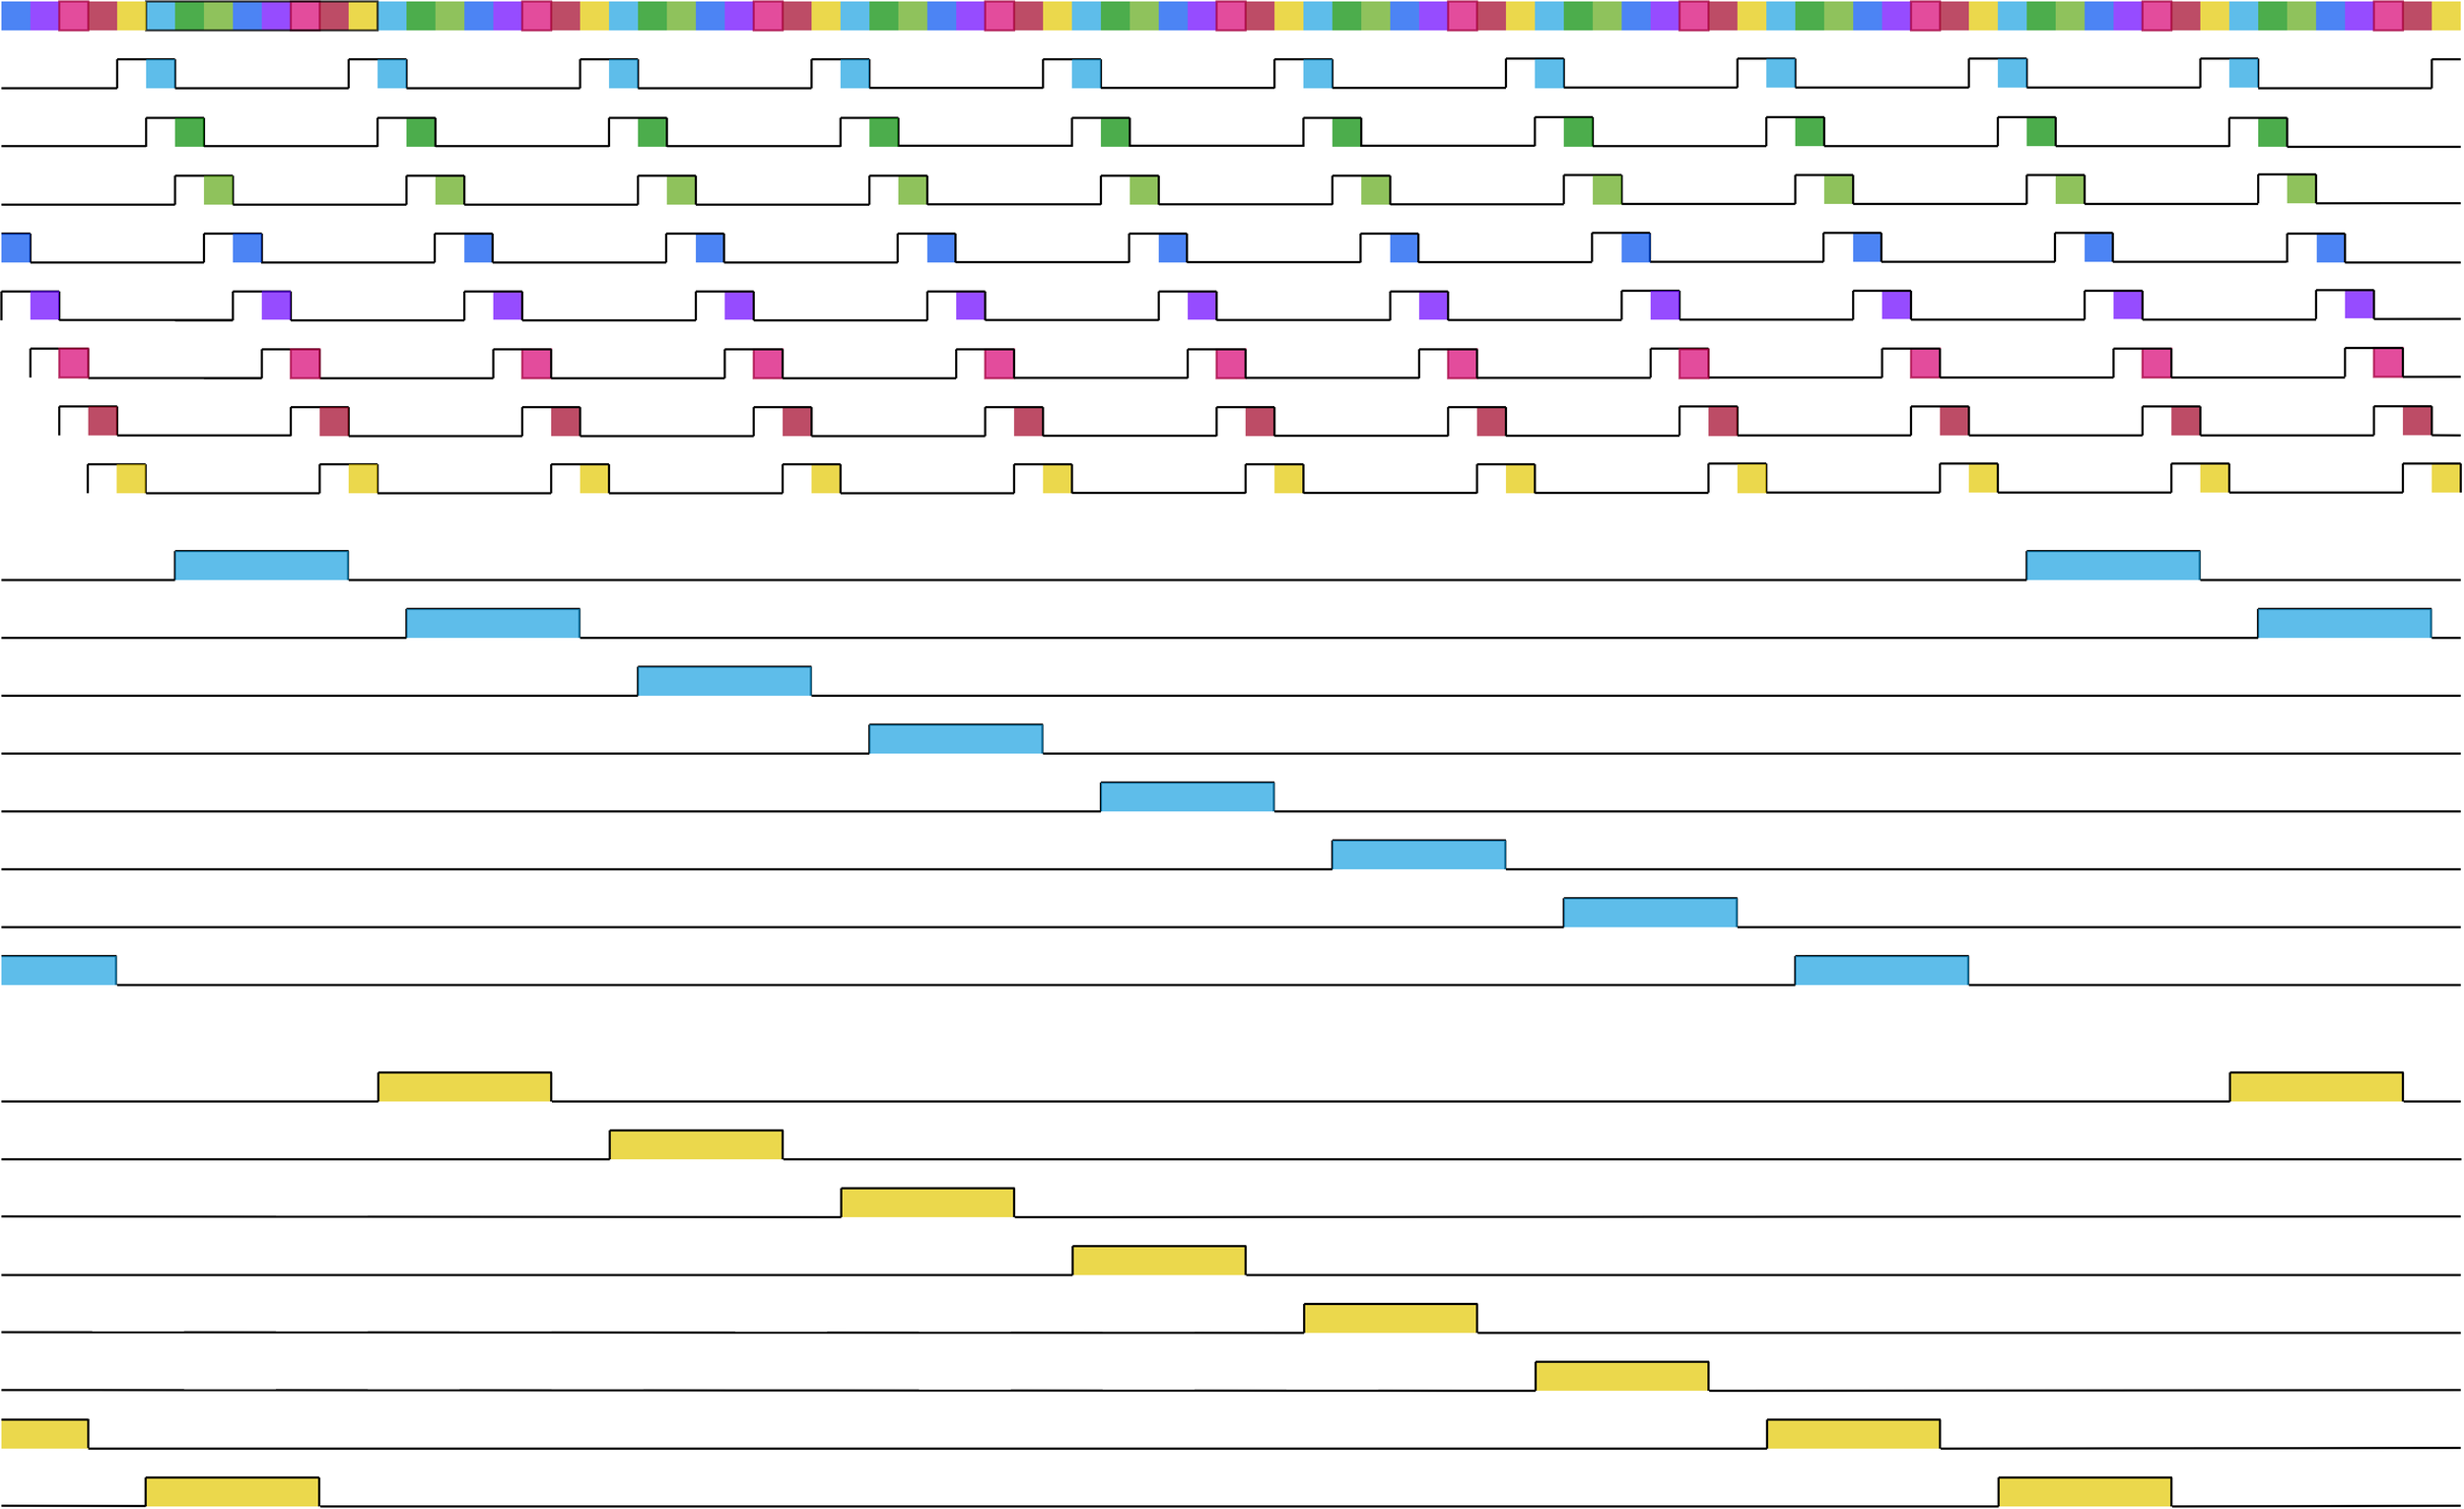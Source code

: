 <mxfile version="28.0.7">
  <diagram name="Page-1" id="ZIvJi__BycJ9_QuwJB-N">
    <mxGraphModel dx="5265" dy="3230" grid="1" gridSize="10" guides="1" tooltips="1" connect="1" arrows="1" fold="1" page="1" pageScale="1" pageWidth="850" pageHeight="1100" math="0" shadow="0">
      <root>
        <mxCell id="0" />
        <mxCell id="1" parent="0" />
        <mxCell id="vcZg4ptkKJfT5ty2_Jgg-756" value="" style="rounded=0;whiteSpace=wrap;html=1;strokeColor=none;fillColor=#e3c800;opacity=70;fontColor=#000000;strokeWidth=3;" vertex="1" parent="1">
          <mxGeometry x="521" y="1521" width="240" height="40" as="geometry" />
        </mxCell>
        <mxCell id="vcZg4ptkKJfT5ty2_Jgg-757" value="" style="rounded=0;whiteSpace=wrap;html=1;strokeColor=none;fillColor=#e3c800;opacity=70;fontColor=#000000;strokeWidth=3;" vertex="1" parent="1">
          <mxGeometry x="841" y="1601" width="240" height="40" as="geometry" />
        </mxCell>
        <mxCell id="vcZg4ptkKJfT5ty2_Jgg-758" value="" style="rounded=0;whiteSpace=wrap;html=1;strokeColor=none;fillColor=#e3c800;opacity=70;fontColor=#000000;strokeWidth=3;" vertex="1" parent="1">
          <mxGeometry x="1161" y="1681" width="240" height="40" as="geometry" />
        </mxCell>
        <mxCell id="vcZg4ptkKJfT5ty2_Jgg-759" value="" style="rounded=0;whiteSpace=wrap;html=1;strokeColor=none;fillColor=#e3c800;opacity=70;fontColor=#000000;strokeWidth=3;" vertex="1" parent="1">
          <mxGeometry x="1481" y="1761" width="240" height="40" as="geometry" />
        </mxCell>
        <mxCell id="vcZg4ptkKJfT5ty2_Jgg-760" value="" style="rounded=0;whiteSpace=wrap;html=1;strokeColor=none;fillColor=#e3c800;opacity=70;fontColor=#000000;strokeWidth=3;" vertex="1" parent="1">
          <mxGeometry x="1801" y="1841" width="240" height="40" as="geometry" />
        </mxCell>
        <mxCell id="vcZg4ptkKJfT5ty2_Jgg-761" value="" style="rounded=0;whiteSpace=wrap;html=1;strokeColor=none;fillColor=#e3c800;opacity=70;fontColor=#000000;strokeWidth=3;" vertex="1" parent="1">
          <mxGeometry x="2121" y="1921" width="240" height="40" as="geometry" />
        </mxCell>
        <mxCell id="vcZg4ptkKJfT5ty2_Jgg-762" value="" style="rounded=0;whiteSpace=wrap;html=1;strokeColor=none;fillColor=#e3c800;opacity=70;fontColor=#000000;strokeWidth=3;" vertex="1" parent="1">
          <mxGeometry x="2441" y="2001" width="240" height="40" as="geometry" />
        </mxCell>
        <mxCell id="vcZg4ptkKJfT5ty2_Jgg-763" value="" style="rounded=0;whiteSpace=wrap;html=1;strokeColor=none;fillColor=#e3c800;opacity=70;fontColor=#000000;strokeWidth=3;" vertex="1" parent="1">
          <mxGeometry x="2761" y="2081" width="240" height="40" as="geometry" />
        </mxCell>
        <mxCell id="vcZg4ptkKJfT5ty2_Jgg-765" value="" style="rounded=0;whiteSpace=wrap;html=1;strokeColor=none;fillColor=#e3c800;opacity=70;fontColor=#000000;strokeWidth=3;" vertex="1" parent="1">
          <mxGeometry x="3081" y="1521" width="240" height="40" as="geometry" />
        </mxCell>
        <mxCell id="vcZg4ptkKJfT5ty2_Jgg-770" value="" style="rounded=0;whiteSpace=wrap;html=1;strokeColor=none;fillColor=#e3c800;opacity=70;fontColor=#000000;strokeWidth=3;" vertex="1" parent="1">
          <mxGeometry x="199.33" y="2081" width="240" height="40" as="geometry" />
        </mxCell>
        <mxCell id="vcZg4ptkKJfT5ty2_Jgg-771" value="" style="rounded=0;whiteSpace=wrap;html=1;strokeColor=none;fillColor=#e3c800;opacity=70;fontColor=#000000;strokeWidth=3;" vertex="1" parent="1">
          <mxGeometry y="2001" width="120" height="40" as="geometry" />
        </mxCell>
        <mxCell id="vcZg4ptkKJfT5ty2_Jgg-1" value="" style="endArrow=none;html=1;rounded=0;strokeWidth=3;" edge="1" parent="1">
          <mxGeometry width="50" height="50" relative="1" as="geometry">
            <mxPoint x="80" y="160" as="sourcePoint" />
            <mxPoint x="160" y="160" as="targetPoint" />
          </mxGeometry>
        </mxCell>
        <mxCell id="vcZg4ptkKJfT5ty2_Jgg-2" value="" style="endArrow=none;html=1;rounded=0;strokeWidth=3;" edge="1" parent="1">
          <mxGeometry width="50" height="50" relative="1" as="geometry">
            <mxPoint x="160" y="160" as="sourcePoint" />
            <mxPoint x="160" y="120" as="targetPoint" />
          </mxGeometry>
        </mxCell>
        <mxCell id="vcZg4ptkKJfT5ty2_Jgg-3" value="" style="endArrow=none;html=1;rounded=0;strokeWidth=3;" edge="1" parent="1">
          <mxGeometry width="50" height="50" relative="1" as="geometry">
            <mxPoint x="240" y="120" as="sourcePoint" />
            <mxPoint x="160" y="120" as="targetPoint" />
          </mxGeometry>
        </mxCell>
        <mxCell id="vcZg4ptkKJfT5ty2_Jgg-4" value="" style="endArrow=none;html=1;rounded=0;strokeWidth=3;" edge="1" parent="1">
          <mxGeometry width="50" height="50" relative="1" as="geometry">
            <mxPoint x="240" y="160" as="sourcePoint" />
            <mxPoint x="240" y="120" as="targetPoint" />
          </mxGeometry>
        </mxCell>
        <mxCell id="vcZg4ptkKJfT5ty2_Jgg-5" value="" style="endArrow=none;html=1;rounded=0;strokeWidth=3;" edge="1" parent="1">
          <mxGeometry width="50" height="50" relative="1" as="geometry">
            <mxPoint x="240" y="160" as="sourcePoint" />
            <mxPoint x="480" y="160" as="targetPoint" />
          </mxGeometry>
        </mxCell>
        <mxCell id="vcZg4ptkKJfT5ty2_Jgg-9" value="" style="group;strokeWidth=3;" vertex="1" connectable="0" parent="1">
          <mxGeometry x="480" y="120" width="360" height="599.95" as="geometry" />
        </mxCell>
        <mxCell id="vcZg4ptkKJfT5ty2_Jgg-6" value="" style="endArrow=none;html=1;rounded=0;strokeWidth=3;" edge="1" parent="vcZg4ptkKJfT5ty2_Jgg-9">
          <mxGeometry width="50" height="50" relative="1" as="geometry">
            <mxPoint y="40" as="sourcePoint" />
            <mxPoint as="targetPoint" />
          </mxGeometry>
        </mxCell>
        <mxCell id="vcZg4ptkKJfT5ty2_Jgg-7" value="" style="endArrow=none;html=1;rounded=0;strokeWidth=3;" edge="1" parent="vcZg4ptkKJfT5ty2_Jgg-9">
          <mxGeometry width="50" height="50" relative="1" as="geometry">
            <mxPoint x="80" as="sourcePoint" />
            <mxPoint as="targetPoint" />
          </mxGeometry>
        </mxCell>
        <mxCell id="vcZg4ptkKJfT5ty2_Jgg-8" value="" style="endArrow=none;html=1;rounded=0;strokeWidth=3;" edge="1" parent="vcZg4ptkKJfT5ty2_Jgg-9">
          <mxGeometry width="50" height="50" relative="1" as="geometry">
            <mxPoint x="80" y="40" as="sourcePoint" />
            <mxPoint x="80" as="targetPoint" />
          </mxGeometry>
        </mxCell>
        <mxCell id="vcZg4ptkKJfT5ty2_Jgg-390" value="" style="rounded=0;whiteSpace=wrap;html=1;strokeColor=none;fillColor=#1ba1e2;opacity=70;fontColor=#ffffff;strokeWidth=3;" vertex="1" parent="vcZg4ptkKJfT5ty2_Jgg-9">
          <mxGeometry x="40" width="40" height="40" as="geometry" />
        </mxCell>
        <mxCell id="vcZg4ptkKJfT5ty2_Jgg-391" value="" style="rounded=0;whiteSpace=wrap;html=1;strokeColor=none;fillColor=#008a00;opacity=70;fontColor=#ffffff;strokeWidth=3;" vertex="1" parent="vcZg4ptkKJfT5ty2_Jgg-9">
          <mxGeometry x="80" y="80.95" width="40" height="40" as="geometry" />
        </mxCell>
        <mxCell id="vcZg4ptkKJfT5ty2_Jgg-392" value="" style="rounded=0;whiteSpace=wrap;html=1;strokeColor=none;fillColor=#60a917;opacity=70;fontColor=#ffffff;strokeWidth=3;" vertex="1" parent="vcZg4ptkKJfT5ty2_Jgg-9">
          <mxGeometry x="120" y="160.95" width="40" height="40" as="geometry" />
        </mxCell>
        <mxCell id="vcZg4ptkKJfT5ty2_Jgg-393" value="" style="rounded=0;whiteSpace=wrap;html=1;strokeColor=none;fillColor=#0050ef;opacity=70;fontColor=#ffffff;strokeWidth=3;" vertex="1" parent="vcZg4ptkKJfT5ty2_Jgg-9">
          <mxGeometry x="160" y="240.95" width="40" height="40" as="geometry" />
        </mxCell>
        <mxCell id="vcZg4ptkKJfT5ty2_Jgg-394" value="" style="rounded=0;whiteSpace=wrap;html=1;strokeColor=none;fillColor=#6a00ff;opacity=70;fontColor=#ffffff;strokeWidth=3;" vertex="1" parent="vcZg4ptkKJfT5ty2_Jgg-9">
          <mxGeometry x="200" y="320" width="40" height="40" as="geometry" />
        </mxCell>
        <mxCell id="vcZg4ptkKJfT5ty2_Jgg-395" value="" style="rounded=0;whiteSpace=wrap;html=1;strokeColor=#A50040;fillColor=#d80073;opacity=70;fontColor=#ffffff;strokeWidth=3;" vertex="1" parent="vcZg4ptkKJfT5ty2_Jgg-9">
          <mxGeometry x="240" y="400.95" width="40" height="40" as="geometry" />
        </mxCell>
        <mxCell id="vcZg4ptkKJfT5ty2_Jgg-396" value="" style="rounded=0;whiteSpace=wrap;html=1;strokeColor=none;fillColor=#a20025;opacity=70;fontColor=#ffffff;strokeWidth=3;" vertex="1" parent="vcZg4ptkKJfT5ty2_Jgg-9">
          <mxGeometry x="280" y="480.95" width="40" height="40" as="geometry" />
        </mxCell>
        <mxCell id="vcZg4ptkKJfT5ty2_Jgg-397" value="" style="rounded=0;whiteSpace=wrap;html=1;strokeColor=none;fillColor=#e3c800;opacity=70;fontColor=#000000;strokeWidth=3;" vertex="1" parent="vcZg4ptkKJfT5ty2_Jgg-9">
          <mxGeometry x="320" y="559.95" width="40" height="40" as="geometry" />
        </mxCell>
        <mxCell id="vcZg4ptkKJfT5ty2_Jgg-14" value="" style="endArrow=none;html=1;rounded=0;strokeWidth=3;" edge="1" parent="1">
          <mxGeometry width="50" height="50" relative="1" as="geometry">
            <mxPoint x="560" y="160" as="sourcePoint" />
            <mxPoint x="800" y="160" as="targetPoint" />
          </mxGeometry>
        </mxCell>
        <mxCell id="vcZg4ptkKJfT5ty2_Jgg-15" value="" style="group;strokeWidth=3;" vertex="1" connectable="0" parent="1">
          <mxGeometry x="800" y="120" width="360" height="599.95" as="geometry" />
        </mxCell>
        <mxCell id="vcZg4ptkKJfT5ty2_Jgg-16" value="" style="endArrow=none;html=1;rounded=0;strokeWidth=3;" edge="1" parent="vcZg4ptkKJfT5ty2_Jgg-15">
          <mxGeometry width="50" height="50" relative="1" as="geometry">
            <mxPoint y="40" as="sourcePoint" />
            <mxPoint as="targetPoint" />
          </mxGeometry>
        </mxCell>
        <mxCell id="vcZg4ptkKJfT5ty2_Jgg-17" value="" style="endArrow=none;html=1;rounded=0;strokeWidth=3;" edge="1" parent="vcZg4ptkKJfT5ty2_Jgg-15">
          <mxGeometry width="50" height="50" relative="1" as="geometry">
            <mxPoint x="80" as="sourcePoint" />
            <mxPoint as="targetPoint" />
          </mxGeometry>
        </mxCell>
        <mxCell id="vcZg4ptkKJfT5ty2_Jgg-18" value="" style="endArrow=none;html=1;rounded=0;strokeWidth=3;" edge="1" parent="vcZg4ptkKJfT5ty2_Jgg-15">
          <mxGeometry width="50" height="50" relative="1" as="geometry">
            <mxPoint x="80" y="40" as="sourcePoint" />
            <mxPoint x="80" as="targetPoint" />
          </mxGeometry>
        </mxCell>
        <mxCell id="vcZg4ptkKJfT5ty2_Jgg-398" value="" style="rounded=0;whiteSpace=wrap;html=1;strokeColor=none;fillColor=#1ba1e2;opacity=70;fontColor=#ffffff;strokeWidth=3;" vertex="1" parent="vcZg4ptkKJfT5ty2_Jgg-15">
          <mxGeometry x="40" width="40" height="40" as="geometry" />
        </mxCell>
        <mxCell id="vcZg4ptkKJfT5ty2_Jgg-399" value="" style="rounded=0;whiteSpace=wrap;html=1;strokeColor=none;fillColor=#008a00;opacity=70;fontColor=#ffffff;strokeWidth=3;" vertex="1" parent="vcZg4ptkKJfT5ty2_Jgg-15">
          <mxGeometry x="80" y="80.95" width="40" height="40" as="geometry" />
        </mxCell>
        <mxCell id="vcZg4ptkKJfT5ty2_Jgg-400" value="" style="rounded=0;whiteSpace=wrap;html=1;strokeColor=none;fillColor=#60a917;opacity=70;fontColor=#ffffff;strokeWidth=3;" vertex="1" parent="vcZg4ptkKJfT5ty2_Jgg-15">
          <mxGeometry x="120" y="160.95" width="40" height="40" as="geometry" />
        </mxCell>
        <mxCell id="vcZg4ptkKJfT5ty2_Jgg-401" value="" style="rounded=0;whiteSpace=wrap;html=1;strokeColor=none;fillColor=#0050ef;opacity=70;fontColor=#ffffff;strokeWidth=3;" vertex="1" parent="vcZg4ptkKJfT5ty2_Jgg-15">
          <mxGeometry x="160" y="240.95" width="40" height="40" as="geometry" />
        </mxCell>
        <mxCell id="vcZg4ptkKJfT5ty2_Jgg-402" value="" style="rounded=0;whiteSpace=wrap;html=1;strokeColor=none;fillColor=#6a00ff;opacity=70;fontColor=#ffffff;strokeWidth=3;" vertex="1" parent="vcZg4ptkKJfT5ty2_Jgg-15">
          <mxGeometry x="200" y="320" width="40" height="40" as="geometry" />
        </mxCell>
        <mxCell id="vcZg4ptkKJfT5ty2_Jgg-403" value="" style="rounded=0;whiteSpace=wrap;html=1;strokeColor=#A50040;fillColor=#d80073;opacity=70;fontColor=#ffffff;strokeWidth=3;" vertex="1" parent="vcZg4ptkKJfT5ty2_Jgg-15">
          <mxGeometry x="240" y="400.95" width="40" height="40" as="geometry" />
        </mxCell>
        <mxCell id="vcZg4ptkKJfT5ty2_Jgg-404" value="" style="rounded=0;whiteSpace=wrap;html=1;strokeColor=none;fillColor=#a20025;opacity=70;fontColor=#ffffff;strokeWidth=3;" vertex="1" parent="vcZg4ptkKJfT5ty2_Jgg-15">
          <mxGeometry x="280" y="480.95" width="40" height="40" as="geometry" />
        </mxCell>
        <mxCell id="vcZg4ptkKJfT5ty2_Jgg-405" value="" style="rounded=0;whiteSpace=wrap;html=1;strokeColor=none;fillColor=#e3c800;opacity=70;fontColor=#000000;strokeWidth=3;" vertex="1" parent="vcZg4ptkKJfT5ty2_Jgg-15">
          <mxGeometry x="320" y="559.95" width="40" height="40" as="geometry" />
        </mxCell>
        <mxCell id="vcZg4ptkKJfT5ty2_Jgg-19" value="" style="endArrow=none;html=1;rounded=0;strokeWidth=3;" edge="1" parent="1">
          <mxGeometry width="50" height="50" relative="1" as="geometry">
            <mxPoint x="880" y="160" as="sourcePoint" />
            <mxPoint x="1120" y="160" as="targetPoint" />
          </mxGeometry>
        </mxCell>
        <mxCell id="vcZg4ptkKJfT5ty2_Jgg-20" value="" style="group;strokeWidth=3;" vertex="1" connectable="0" parent="1">
          <mxGeometry x="1120" y="120" width="80" height="40" as="geometry" />
        </mxCell>
        <mxCell id="vcZg4ptkKJfT5ty2_Jgg-21" value="" style="endArrow=none;html=1;rounded=0;strokeWidth=3;" edge="1" parent="vcZg4ptkKJfT5ty2_Jgg-20">
          <mxGeometry width="50" height="50" relative="1" as="geometry">
            <mxPoint y="40" as="sourcePoint" />
            <mxPoint as="targetPoint" />
          </mxGeometry>
        </mxCell>
        <mxCell id="vcZg4ptkKJfT5ty2_Jgg-22" value="" style="endArrow=none;html=1;rounded=0;strokeWidth=3;" edge="1" parent="vcZg4ptkKJfT5ty2_Jgg-20">
          <mxGeometry width="50" height="50" relative="1" as="geometry">
            <mxPoint x="80" as="sourcePoint" />
            <mxPoint as="targetPoint" />
          </mxGeometry>
        </mxCell>
        <mxCell id="vcZg4ptkKJfT5ty2_Jgg-23" value="" style="endArrow=none;html=1;rounded=0;strokeWidth=3;" edge="1" parent="vcZg4ptkKJfT5ty2_Jgg-20">
          <mxGeometry width="50" height="50" relative="1" as="geometry">
            <mxPoint x="80" y="40" as="sourcePoint" />
            <mxPoint x="80" as="targetPoint" />
          </mxGeometry>
        </mxCell>
        <mxCell id="vcZg4ptkKJfT5ty2_Jgg-24" value="" style="endArrow=none;html=1;rounded=0;strokeWidth=3;" edge="1" parent="1">
          <mxGeometry width="50" height="50" relative="1" as="geometry">
            <mxPoint x="1200" y="159.49" as="sourcePoint" />
            <mxPoint x="1440" y="159.49" as="targetPoint" />
          </mxGeometry>
        </mxCell>
        <mxCell id="vcZg4ptkKJfT5ty2_Jgg-25" value="" style="group;strokeWidth=3;" vertex="1" connectable="0" parent="1">
          <mxGeometry x="1440" y="120" width="360" height="599.95" as="geometry" />
        </mxCell>
        <mxCell id="vcZg4ptkKJfT5ty2_Jgg-26" value="" style="endArrow=none;html=1;rounded=0;strokeWidth=3;" edge="1" parent="vcZg4ptkKJfT5ty2_Jgg-25">
          <mxGeometry width="50" height="50" relative="1" as="geometry">
            <mxPoint y="40" as="sourcePoint" />
            <mxPoint as="targetPoint" />
          </mxGeometry>
        </mxCell>
        <mxCell id="vcZg4ptkKJfT5ty2_Jgg-27" value="" style="endArrow=none;html=1;rounded=0;strokeWidth=3;" edge="1" parent="vcZg4ptkKJfT5ty2_Jgg-25">
          <mxGeometry width="50" height="50" relative="1" as="geometry">
            <mxPoint x="80" as="sourcePoint" />
            <mxPoint as="targetPoint" />
          </mxGeometry>
        </mxCell>
        <mxCell id="vcZg4ptkKJfT5ty2_Jgg-28" value="" style="endArrow=none;html=1;rounded=0;strokeWidth=3;" edge="1" parent="vcZg4ptkKJfT5ty2_Jgg-25">
          <mxGeometry width="50" height="50" relative="1" as="geometry">
            <mxPoint x="80" y="40" as="sourcePoint" />
            <mxPoint x="80" as="targetPoint" />
          </mxGeometry>
        </mxCell>
        <mxCell id="vcZg4ptkKJfT5ty2_Jgg-414" value="" style="rounded=0;whiteSpace=wrap;html=1;strokeColor=none;fillColor=#1ba1e2;opacity=70;fontColor=#ffffff;strokeWidth=3;" vertex="1" parent="vcZg4ptkKJfT5ty2_Jgg-25">
          <mxGeometry x="40" width="40" height="40" as="geometry" />
        </mxCell>
        <mxCell id="vcZg4ptkKJfT5ty2_Jgg-415" value="" style="rounded=0;whiteSpace=wrap;html=1;strokeColor=none;fillColor=#008a00;opacity=70;fontColor=#ffffff;strokeWidth=3;" vertex="1" parent="vcZg4ptkKJfT5ty2_Jgg-25">
          <mxGeometry x="80" y="80.95" width="40" height="40" as="geometry" />
        </mxCell>
        <mxCell id="vcZg4ptkKJfT5ty2_Jgg-416" value="" style="rounded=0;whiteSpace=wrap;html=1;strokeColor=none;fillColor=#60a917;opacity=70;fontColor=#ffffff;strokeWidth=3;" vertex="1" parent="vcZg4ptkKJfT5ty2_Jgg-25">
          <mxGeometry x="120" y="160.95" width="40" height="40" as="geometry" />
        </mxCell>
        <mxCell id="vcZg4ptkKJfT5ty2_Jgg-417" value="" style="rounded=0;whiteSpace=wrap;html=1;strokeColor=none;fillColor=#0050ef;opacity=70;fontColor=#ffffff;strokeWidth=3;" vertex="1" parent="vcZg4ptkKJfT5ty2_Jgg-25">
          <mxGeometry x="160" y="240.95" width="40" height="40" as="geometry" />
        </mxCell>
        <mxCell id="vcZg4ptkKJfT5ty2_Jgg-418" value="" style="rounded=0;whiteSpace=wrap;html=1;strokeColor=none;fillColor=#6a00ff;opacity=70;fontColor=#ffffff;strokeWidth=3;" vertex="1" parent="vcZg4ptkKJfT5ty2_Jgg-25">
          <mxGeometry x="200" y="320" width="40" height="40" as="geometry" />
        </mxCell>
        <mxCell id="vcZg4ptkKJfT5ty2_Jgg-419" value="" style="rounded=0;whiteSpace=wrap;html=1;strokeColor=#A50040;fillColor=#d80073;opacity=70;fontColor=#ffffff;strokeWidth=3;" vertex="1" parent="vcZg4ptkKJfT5ty2_Jgg-25">
          <mxGeometry x="240" y="400.95" width="40" height="40" as="geometry" />
        </mxCell>
        <mxCell id="vcZg4ptkKJfT5ty2_Jgg-420" value="" style="rounded=0;whiteSpace=wrap;html=1;strokeColor=none;fillColor=#a20025;opacity=70;fontColor=#ffffff;strokeWidth=3;" vertex="1" parent="vcZg4ptkKJfT5ty2_Jgg-25">
          <mxGeometry x="280" y="480.95" width="40" height="40" as="geometry" />
        </mxCell>
        <mxCell id="vcZg4ptkKJfT5ty2_Jgg-421" value="" style="rounded=0;whiteSpace=wrap;html=1;strokeColor=none;fillColor=#e3c800;opacity=70;fontColor=#000000;strokeWidth=3;" vertex="1" parent="vcZg4ptkKJfT5ty2_Jgg-25">
          <mxGeometry x="320" y="559.95" width="40" height="40" as="geometry" />
        </mxCell>
        <mxCell id="vcZg4ptkKJfT5ty2_Jgg-29" value="" style="endArrow=none;html=1;rounded=0;strokeWidth=3;" edge="1" parent="1">
          <mxGeometry width="50" height="50" relative="1" as="geometry">
            <mxPoint x="1520" y="159.49" as="sourcePoint" />
            <mxPoint x="1760" y="159.49" as="targetPoint" />
          </mxGeometry>
        </mxCell>
        <mxCell id="vcZg4ptkKJfT5ty2_Jgg-30" value="" style="group;strokeWidth=3;" vertex="1" connectable="0" parent="1">
          <mxGeometry x="1760" y="120" width="360" height="599.95" as="geometry" />
        </mxCell>
        <mxCell id="vcZg4ptkKJfT5ty2_Jgg-31" value="" style="endArrow=none;html=1;rounded=0;strokeWidth=3;" edge="1" parent="vcZg4ptkKJfT5ty2_Jgg-30">
          <mxGeometry width="50" height="50" relative="1" as="geometry">
            <mxPoint y="40" as="sourcePoint" />
            <mxPoint as="targetPoint" />
          </mxGeometry>
        </mxCell>
        <mxCell id="vcZg4ptkKJfT5ty2_Jgg-32" value="" style="endArrow=none;html=1;rounded=0;strokeWidth=3;" edge="1" parent="vcZg4ptkKJfT5ty2_Jgg-30">
          <mxGeometry width="50" height="50" relative="1" as="geometry">
            <mxPoint x="80" as="sourcePoint" />
            <mxPoint as="targetPoint" />
          </mxGeometry>
        </mxCell>
        <mxCell id="vcZg4ptkKJfT5ty2_Jgg-33" value="" style="endArrow=none;html=1;rounded=0;strokeWidth=3;" edge="1" parent="vcZg4ptkKJfT5ty2_Jgg-30">
          <mxGeometry width="50" height="50" relative="1" as="geometry">
            <mxPoint x="80" y="40" as="sourcePoint" />
            <mxPoint x="80" as="targetPoint" />
          </mxGeometry>
        </mxCell>
        <mxCell id="vcZg4ptkKJfT5ty2_Jgg-422" value="" style="rounded=0;whiteSpace=wrap;html=1;strokeColor=none;fillColor=#1ba1e2;opacity=70;fontColor=#ffffff;strokeWidth=3;" vertex="1" parent="vcZg4ptkKJfT5ty2_Jgg-30">
          <mxGeometry x="40" width="40" height="40" as="geometry" />
        </mxCell>
        <mxCell id="vcZg4ptkKJfT5ty2_Jgg-423" value="" style="rounded=0;whiteSpace=wrap;html=1;strokeColor=none;fillColor=#008a00;opacity=70;fontColor=#ffffff;strokeWidth=3;" vertex="1" parent="vcZg4ptkKJfT5ty2_Jgg-30">
          <mxGeometry x="80" y="80.95" width="40" height="40" as="geometry" />
        </mxCell>
        <mxCell id="vcZg4ptkKJfT5ty2_Jgg-424" value="" style="rounded=0;whiteSpace=wrap;html=1;strokeColor=none;fillColor=#60a917;opacity=70;fontColor=#ffffff;strokeWidth=3;" vertex="1" parent="vcZg4ptkKJfT5ty2_Jgg-30">
          <mxGeometry x="120" y="160.95" width="40" height="40" as="geometry" />
        </mxCell>
        <mxCell id="vcZg4ptkKJfT5ty2_Jgg-425" value="" style="rounded=0;whiteSpace=wrap;html=1;strokeColor=none;fillColor=#0050ef;opacity=70;fontColor=#ffffff;strokeWidth=3;" vertex="1" parent="vcZg4ptkKJfT5ty2_Jgg-30">
          <mxGeometry x="160" y="240.95" width="40" height="40" as="geometry" />
        </mxCell>
        <mxCell id="vcZg4ptkKJfT5ty2_Jgg-426" value="" style="rounded=0;whiteSpace=wrap;html=1;strokeColor=none;fillColor=#6a00ff;opacity=70;fontColor=#ffffff;strokeWidth=3;" vertex="1" parent="vcZg4ptkKJfT5ty2_Jgg-30">
          <mxGeometry x="200" y="320" width="40" height="40" as="geometry" />
        </mxCell>
        <mxCell id="vcZg4ptkKJfT5ty2_Jgg-427" value="" style="rounded=0;whiteSpace=wrap;html=1;strokeColor=#A50040;fillColor=#d80073;opacity=70;fontColor=#ffffff;strokeWidth=3;" vertex="1" parent="vcZg4ptkKJfT5ty2_Jgg-30">
          <mxGeometry x="240" y="400.95" width="40" height="40" as="geometry" />
        </mxCell>
        <mxCell id="vcZg4ptkKJfT5ty2_Jgg-428" value="" style="rounded=0;whiteSpace=wrap;html=1;strokeColor=none;fillColor=#a20025;opacity=70;fontColor=#ffffff;strokeWidth=3;" vertex="1" parent="vcZg4ptkKJfT5ty2_Jgg-30">
          <mxGeometry x="280" y="480.95" width="40" height="40" as="geometry" />
        </mxCell>
        <mxCell id="vcZg4ptkKJfT5ty2_Jgg-429" value="" style="rounded=0;whiteSpace=wrap;html=1;strokeColor=none;fillColor=#e3c800;opacity=70;fontColor=#000000;strokeWidth=3;" vertex="1" parent="vcZg4ptkKJfT5ty2_Jgg-30">
          <mxGeometry x="320" y="559.95" width="40" height="40" as="geometry" />
        </mxCell>
        <mxCell id="vcZg4ptkKJfT5ty2_Jgg-34" value="" style="endArrow=none;html=1;rounded=0;strokeWidth=3;" edge="1" parent="1">
          <mxGeometry width="50" height="50" relative="1" as="geometry">
            <mxPoint x="1840" y="159.49" as="sourcePoint" />
            <mxPoint x="2080" y="159.49" as="targetPoint" />
          </mxGeometry>
        </mxCell>
        <mxCell id="vcZg4ptkKJfT5ty2_Jgg-35" value="" style="endArrow=none;html=1;rounded=0;strokeWidth=3;" edge="1" parent="1">
          <mxGeometry width="50" height="50" relative="1" as="geometry">
            <mxPoint x="2080" y="159.05" as="sourcePoint" />
            <mxPoint x="2080" y="119.05" as="targetPoint" />
          </mxGeometry>
        </mxCell>
        <mxCell id="vcZg4ptkKJfT5ty2_Jgg-36" value="" style="endArrow=none;html=1;rounded=0;strokeWidth=3;" edge="1" parent="1">
          <mxGeometry width="50" height="50" relative="1" as="geometry">
            <mxPoint x="2160" y="119.05" as="sourcePoint" />
            <mxPoint x="2080" y="119.05" as="targetPoint" />
          </mxGeometry>
        </mxCell>
        <mxCell id="vcZg4ptkKJfT5ty2_Jgg-37" value="" style="endArrow=none;html=1;rounded=0;strokeWidth=3;" edge="1" parent="1">
          <mxGeometry width="50" height="50" relative="1" as="geometry">
            <mxPoint x="2160" y="159.05" as="sourcePoint" />
            <mxPoint x="2160" y="119.05" as="targetPoint" />
          </mxGeometry>
        </mxCell>
        <mxCell id="vcZg4ptkKJfT5ty2_Jgg-38" value="" style="endArrow=none;html=1;rounded=0;strokeWidth=3;" edge="1" parent="1">
          <mxGeometry width="50" height="50" relative="1" as="geometry">
            <mxPoint x="2160" y="159.05" as="sourcePoint" />
            <mxPoint x="2400" y="159.05" as="targetPoint" />
          </mxGeometry>
        </mxCell>
        <mxCell id="vcZg4ptkKJfT5ty2_Jgg-39" value="" style="group;strokeWidth=3;" vertex="1" connectable="0" parent="1">
          <mxGeometry x="2400" y="119.05" width="360" height="599.95" as="geometry" />
        </mxCell>
        <mxCell id="vcZg4ptkKJfT5ty2_Jgg-40" value="" style="endArrow=none;html=1;rounded=0;strokeWidth=3;" edge="1" parent="vcZg4ptkKJfT5ty2_Jgg-39">
          <mxGeometry width="50" height="50" relative="1" as="geometry">
            <mxPoint y="40" as="sourcePoint" />
            <mxPoint as="targetPoint" />
          </mxGeometry>
        </mxCell>
        <mxCell id="vcZg4ptkKJfT5ty2_Jgg-41" value="" style="endArrow=none;html=1;rounded=0;strokeWidth=3;" edge="1" parent="vcZg4ptkKJfT5ty2_Jgg-39">
          <mxGeometry width="50" height="50" relative="1" as="geometry">
            <mxPoint x="80" as="sourcePoint" />
            <mxPoint as="targetPoint" />
          </mxGeometry>
        </mxCell>
        <mxCell id="vcZg4ptkKJfT5ty2_Jgg-42" value="" style="endArrow=none;html=1;rounded=0;strokeWidth=3;" edge="1" parent="vcZg4ptkKJfT5ty2_Jgg-39">
          <mxGeometry width="50" height="50" relative="1" as="geometry">
            <mxPoint x="80" y="40" as="sourcePoint" />
            <mxPoint x="80" as="targetPoint" />
          </mxGeometry>
        </mxCell>
        <mxCell id="vcZg4ptkKJfT5ty2_Jgg-438" value="" style="rounded=0;whiteSpace=wrap;html=1;strokeColor=none;fillColor=#1ba1e2;opacity=70;fontColor=#ffffff;strokeWidth=3;" vertex="1" parent="vcZg4ptkKJfT5ty2_Jgg-39">
          <mxGeometry x="40" y="1.421e-14" width="40" height="40" as="geometry" />
        </mxCell>
        <mxCell id="vcZg4ptkKJfT5ty2_Jgg-439" value="" style="rounded=0;whiteSpace=wrap;html=1;strokeColor=none;fillColor=#008a00;opacity=70;fontColor=#ffffff;strokeWidth=3;" vertex="1" parent="vcZg4ptkKJfT5ty2_Jgg-39">
          <mxGeometry x="80" y="80.95" width="40" height="40" as="geometry" />
        </mxCell>
        <mxCell id="vcZg4ptkKJfT5ty2_Jgg-440" value="" style="rounded=0;whiteSpace=wrap;html=1;strokeColor=none;fillColor=#60a917;opacity=70;fontColor=#ffffff;strokeWidth=3;" vertex="1" parent="vcZg4ptkKJfT5ty2_Jgg-39">
          <mxGeometry x="120" y="160.95" width="40" height="40" as="geometry" />
        </mxCell>
        <mxCell id="vcZg4ptkKJfT5ty2_Jgg-441" value="" style="rounded=0;whiteSpace=wrap;html=1;strokeColor=none;fillColor=#0050ef;opacity=70;fontColor=#ffffff;strokeWidth=3;" vertex="1" parent="vcZg4ptkKJfT5ty2_Jgg-39">
          <mxGeometry x="160" y="240.95" width="40" height="40" as="geometry" />
        </mxCell>
        <mxCell id="vcZg4ptkKJfT5ty2_Jgg-442" value="" style="rounded=0;whiteSpace=wrap;html=1;strokeColor=none;fillColor=#6a00ff;opacity=70;fontColor=#ffffff;strokeWidth=3;" vertex="1" parent="vcZg4ptkKJfT5ty2_Jgg-39">
          <mxGeometry x="200" y="320" width="40" height="40" as="geometry" />
        </mxCell>
        <mxCell id="vcZg4ptkKJfT5ty2_Jgg-443" value="" style="rounded=0;whiteSpace=wrap;html=1;strokeColor=#A50040;fillColor=#d80073;opacity=70;fontColor=#ffffff;strokeWidth=3;" vertex="1" parent="vcZg4ptkKJfT5ty2_Jgg-39">
          <mxGeometry x="240" y="400.95" width="40" height="40" as="geometry" />
        </mxCell>
        <mxCell id="vcZg4ptkKJfT5ty2_Jgg-444" value="" style="rounded=0;whiteSpace=wrap;html=1;strokeColor=none;fillColor=#a20025;opacity=70;fontColor=#ffffff;strokeWidth=3;" vertex="1" parent="vcZg4ptkKJfT5ty2_Jgg-39">
          <mxGeometry x="280" y="480.95" width="40" height="40" as="geometry" />
        </mxCell>
        <mxCell id="vcZg4ptkKJfT5ty2_Jgg-445" value="" style="rounded=0;whiteSpace=wrap;html=1;strokeColor=none;fillColor=#e3c800;opacity=70;fontColor=#000000;strokeWidth=3;" vertex="1" parent="vcZg4ptkKJfT5ty2_Jgg-39">
          <mxGeometry x="320" y="559.95" width="40" height="40" as="geometry" />
        </mxCell>
        <mxCell id="vcZg4ptkKJfT5ty2_Jgg-43" value="" style="endArrow=none;html=1;rounded=0;strokeWidth=3;" edge="1" parent="1">
          <mxGeometry width="50" height="50" relative="1" as="geometry">
            <mxPoint x="2480" y="159.05" as="sourcePoint" />
            <mxPoint x="2720" y="159.05" as="targetPoint" />
          </mxGeometry>
        </mxCell>
        <mxCell id="vcZg4ptkKJfT5ty2_Jgg-44" value="" style="group;strokeWidth=3;" vertex="1" connectable="0" parent="1">
          <mxGeometry x="2720" y="119.05" width="360" height="599.95" as="geometry" />
        </mxCell>
        <mxCell id="vcZg4ptkKJfT5ty2_Jgg-45" value="" style="endArrow=none;html=1;rounded=0;strokeWidth=3;" edge="1" parent="vcZg4ptkKJfT5ty2_Jgg-44">
          <mxGeometry width="50" height="50" relative="1" as="geometry">
            <mxPoint y="40" as="sourcePoint" />
            <mxPoint as="targetPoint" />
          </mxGeometry>
        </mxCell>
        <mxCell id="vcZg4ptkKJfT5ty2_Jgg-46" value="" style="endArrow=none;html=1;rounded=0;strokeWidth=3;" edge="1" parent="vcZg4ptkKJfT5ty2_Jgg-44">
          <mxGeometry width="50" height="50" relative="1" as="geometry">
            <mxPoint x="80" as="sourcePoint" />
            <mxPoint as="targetPoint" />
          </mxGeometry>
        </mxCell>
        <mxCell id="vcZg4ptkKJfT5ty2_Jgg-47" value="" style="endArrow=none;html=1;rounded=0;strokeWidth=3;" edge="1" parent="vcZg4ptkKJfT5ty2_Jgg-44">
          <mxGeometry width="50" height="50" relative="1" as="geometry">
            <mxPoint x="80" y="40" as="sourcePoint" />
            <mxPoint x="80" as="targetPoint" />
          </mxGeometry>
        </mxCell>
        <mxCell id="vcZg4ptkKJfT5ty2_Jgg-446" value="" style="rounded=0;whiteSpace=wrap;html=1;strokeColor=none;fillColor=#1ba1e2;opacity=70;fontColor=#ffffff;strokeWidth=3;" vertex="1" parent="vcZg4ptkKJfT5ty2_Jgg-44">
          <mxGeometry x="40" y="1.421e-14" width="40" height="40" as="geometry" />
        </mxCell>
        <mxCell id="vcZg4ptkKJfT5ty2_Jgg-447" value="" style="rounded=0;whiteSpace=wrap;html=1;strokeColor=none;fillColor=#008a00;opacity=70;fontColor=#ffffff;strokeWidth=3;" vertex="1" parent="vcZg4ptkKJfT5ty2_Jgg-44">
          <mxGeometry x="80" y="80.95" width="40" height="40" as="geometry" />
        </mxCell>
        <mxCell id="vcZg4ptkKJfT5ty2_Jgg-448" value="" style="rounded=0;whiteSpace=wrap;html=1;strokeColor=none;fillColor=#60a917;opacity=70;fontColor=#ffffff;strokeWidth=3;" vertex="1" parent="vcZg4ptkKJfT5ty2_Jgg-44">
          <mxGeometry x="120" y="160.95" width="40" height="40" as="geometry" />
        </mxCell>
        <mxCell id="vcZg4ptkKJfT5ty2_Jgg-449" value="" style="rounded=0;whiteSpace=wrap;html=1;strokeColor=none;fillColor=#0050ef;opacity=70;fontColor=#ffffff;strokeWidth=3;" vertex="1" parent="vcZg4ptkKJfT5ty2_Jgg-44">
          <mxGeometry x="160" y="240.95" width="40" height="40" as="geometry" />
        </mxCell>
        <mxCell id="vcZg4ptkKJfT5ty2_Jgg-450" value="" style="rounded=0;whiteSpace=wrap;html=1;strokeColor=none;fillColor=#6a00ff;opacity=70;fontColor=#ffffff;strokeWidth=3;" vertex="1" parent="vcZg4ptkKJfT5ty2_Jgg-44">
          <mxGeometry x="200" y="320" width="40" height="40" as="geometry" />
        </mxCell>
        <mxCell id="vcZg4ptkKJfT5ty2_Jgg-451" value="" style="rounded=0;whiteSpace=wrap;html=1;strokeColor=#A50040;fillColor=#d80073;opacity=70;fontColor=#ffffff;strokeWidth=3;" vertex="1" parent="vcZg4ptkKJfT5ty2_Jgg-44">
          <mxGeometry x="240" y="400.95" width="40" height="40" as="geometry" />
        </mxCell>
        <mxCell id="vcZg4ptkKJfT5ty2_Jgg-452" value="" style="rounded=0;whiteSpace=wrap;html=1;strokeColor=none;fillColor=#a20025;opacity=70;fontColor=#ffffff;strokeWidth=3;" vertex="1" parent="vcZg4ptkKJfT5ty2_Jgg-44">
          <mxGeometry x="280" y="480.95" width="40" height="40" as="geometry" />
        </mxCell>
        <mxCell id="vcZg4ptkKJfT5ty2_Jgg-453" value="" style="rounded=0;whiteSpace=wrap;html=1;strokeColor=none;fillColor=#e3c800;opacity=70;fontColor=#000000;strokeWidth=3;" vertex="1" parent="vcZg4ptkKJfT5ty2_Jgg-44">
          <mxGeometry x="320" y="559.95" width="40" height="40" as="geometry" />
        </mxCell>
        <mxCell id="vcZg4ptkKJfT5ty2_Jgg-48" value="" style="endArrow=none;html=1;rounded=0;strokeWidth=3;" edge="1" parent="1">
          <mxGeometry width="50" height="50" relative="1" as="geometry">
            <mxPoint x="2800" y="159.05" as="sourcePoint" />
            <mxPoint x="3040" y="159.05" as="targetPoint" />
          </mxGeometry>
        </mxCell>
        <mxCell id="vcZg4ptkKJfT5ty2_Jgg-64" value="" style="endArrow=none;html=1;rounded=0;strokeWidth=3;" edge="1" parent="1">
          <mxGeometry width="50" height="50" relative="1" as="geometry">
            <mxPoint x="120" y="239.95" as="sourcePoint" />
            <mxPoint x="200" y="239.95" as="targetPoint" />
          </mxGeometry>
        </mxCell>
        <mxCell id="vcZg4ptkKJfT5ty2_Jgg-65" value="" style="endArrow=none;html=1;rounded=0;strokeWidth=3;" edge="1" parent="1">
          <mxGeometry width="50" height="50" relative="1" as="geometry">
            <mxPoint x="200" y="240.95" as="sourcePoint" />
            <mxPoint x="200" y="200.95" as="targetPoint" />
          </mxGeometry>
        </mxCell>
        <mxCell id="vcZg4ptkKJfT5ty2_Jgg-66" value="" style="endArrow=none;html=1;rounded=0;strokeWidth=3;" edge="1" parent="1">
          <mxGeometry width="50" height="50" relative="1" as="geometry">
            <mxPoint x="280" y="200.95" as="sourcePoint" />
            <mxPoint x="200" y="200.95" as="targetPoint" />
          </mxGeometry>
        </mxCell>
        <mxCell id="vcZg4ptkKJfT5ty2_Jgg-67" value="" style="endArrow=none;html=1;rounded=0;strokeWidth=3;" edge="1" parent="1">
          <mxGeometry width="50" height="50" relative="1" as="geometry">
            <mxPoint x="280" y="240.95" as="sourcePoint" />
            <mxPoint x="280" y="200.95" as="targetPoint" />
          </mxGeometry>
        </mxCell>
        <mxCell id="vcZg4ptkKJfT5ty2_Jgg-68" value="" style="endArrow=none;html=1;rounded=0;strokeWidth=3;" edge="1" parent="1">
          <mxGeometry width="50" height="50" relative="1" as="geometry">
            <mxPoint x="280" y="239.95" as="sourcePoint" />
            <mxPoint x="520" y="239.95" as="targetPoint" />
          </mxGeometry>
        </mxCell>
        <mxCell id="vcZg4ptkKJfT5ty2_Jgg-69" value="" style="group;strokeWidth=3;" vertex="1" connectable="0" parent="1">
          <mxGeometry x="520" y="200.95" width="80" height="40" as="geometry" />
        </mxCell>
        <mxCell id="vcZg4ptkKJfT5ty2_Jgg-70" value="" style="endArrow=none;html=1;rounded=0;strokeWidth=3;" edge="1" parent="vcZg4ptkKJfT5ty2_Jgg-69">
          <mxGeometry width="50" height="50" relative="1" as="geometry">
            <mxPoint y="40" as="sourcePoint" />
            <mxPoint as="targetPoint" />
          </mxGeometry>
        </mxCell>
        <mxCell id="vcZg4ptkKJfT5ty2_Jgg-71" value="" style="endArrow=none;html=1;rounded=0;strokeWidth=3;" edge="1" parent="vcZg4ptkKJfT5ty2_Jgg-69">
          <mxGeometry width="50" height="50" relative="1" as="geometry">
            <mxPoint x="80" as="sourcePoint" />
            <mxPoint as="targetPoint" />
          </mxGeometry>
        </mxCell>
        <mxCell id="vcZg4ptkKJfT5ty2_Jgg-72" value="" style="endArrow=none;html=1;rounded=0;strokeWidth=3;" edge="1" parent="vcZg4ptkKJfT5ty2_Jgg-69">
          <mxGeometry width="50" height="50" relative="1" as="geometry">
            <mxPoint x="80" y="40" as="sourcePoint" />
            <mxPoint x="80" as="targetPoint" />
          </mxGeometry>
        </mxCell>
        <mxCell id="vcZg4ptkKJfT5ty2_Jgg-73" value="" style="endArrow=none;html=1;rounded=0;strokeWidth=3;" edge="1" parent="1">
          <mxGeometry width="50" height="50" relative="1" as="geometry">
            <mxPoint x="600" y="239.95" as="sourcePoint" />
            <mxPoint x="840" y="239.95" as="targetPoint" />
          </mxGeometry>
        </mxCell>
        <mxCell id="vcZg4ptkKJfT5ty2_Jgg-74" value="" style="group;strokeWidth=3;" vertex="1" connectable="0" parent="1">
          <mxGeometry x="840" y="200.95" width="80" height="40" as="geometry" />
        </mxCell>
        <mxCell id="vcZg4ptkKJfT5ty2_Jgg-75" value="" style="endArrow=none;html=1;rounded=0;strokeWidth=3;" edge="1" parent="vcZg4ptkKJfT5ty2_Jgg-74">
          <mxGeometry width="50" height="50" relative="1" as="geometry">
            <mxPoint y="40" as="sourcePoint" />
            <mxPoint as="targetPoint" />
          </mxGeometry>
        </mxCell>
        <mxCell id="vcZg4ptkKJfT5ty2_Jgg-76" value="" style="endArrow=none;html=1;rounded=0;strokeWidth=3;" edge="1" parent="vcZg4ptkKJfT5ty2_Jgg-74">
          <mxGeometry width="50" height="50" relative="1" as="geometry">
            <mxPoint x="80" as="sourcePoint" />
            <mxPoint as="targetPoint" />
          </mxGeometry>
        </mxCell>
        <mxCell id="vcZg4ptkKJfT5ty2_Jgg-77" value="" style="endArrow=none;html=1;rounded=0;strokeWidth=3;" edge="1" parent="vcZg4ptkKJfT5ty2_Jgg-74">
          <mxGeometry width="50" height="50" relative="1" as="geometry">
            <mxPoint x="80" y="40" as="sourcePoint" />
            <mxPoint x="80" as="targetPoint" />
          </mxGeometry>
        </mxCell>
        <mxCell id="vcZg4ptkKJfT5ty2_Jgg-78" value="" style="endArrow=none;html=1;rounded=0;strokeWidth=3;" edge="1" parent="1">
          <mxGeometry width="50" height="50" relative="1" as="geometry">
            <mxPoint x="920" y="239.95" as="sourcePoint" />
            <mxPoint x="1160" y="239.95" as="targetPoint" />
          </mxGeometry>
        </mxCell>
        <mxCell id="vcZg4ptkKJfT5ty2_Jgg-79" value="" style="group;strokeWidth=3;" vertex="1" connectable="0" parent="1">
          <mxGeometry x="1160" y="200.95" width="320" height="519" as="geometry" />
        </mxCell>
        <mxCell id="vcZg4ptkKJfT5ty2_Jgg-80" value="" style="endArrow=none;html=1;rounded=0;strokeWidth=3;" edge="1" parent="vcZg4ptkKJfT5ty2_Jgg-79">
          <mxGeometry width="50" height="50" relative="1" as="geometry">
            <mxPoint y="40" as="sourcePoint" />
            <mxPoint as="targetPoint" />
          </mxGeometry>
        </mxCell>
        <mxCell id="vcZg4ptkKJfT5ty2_Jgg-81" value="" style="endArrow=none;html=1;rounded=0;strokeWidth=3;" edge="1" parent="vcZg4ptkKJfT5ty2_Jgg-79">
          <mxGeometry width="50" height="50" relative="1" as="geometry">
            <mxPoint x="80" as="sourcePoint" />
            <mxPoint as="targetPoint" />
          </mxGeometry>
        </mxCell>
        <mxCell id="vcZg4ptkKJfT5ty2_Jgg-82" value="" style="endArrow=none;html=1;rounded=0;strokeWidth=3;" edge="1" parent="vcZg4ptkKJfT5ty2_Jgg-79">
          <mxGeometry width="50" height="50" relative="1" as="geometry">
            <mxPoint x="80" y="40" as="sourcePoint" />
            <mxPoint x="80" as="targetPoint" />
          </mxGeometry>
        </mxCell>
        <mxCell id="vcZg4ptkKJfT5ty2_Jgg-406" value="" style="rounded=0;whiteSpace=wrap;html=1;strokeColor=none;fillColor=#1ba1e2;opacity=70;fontColor=#ffffff;strokeWidth=3;" vertex="1" parent="vcZg4ptkKJfT5ty2_Jgg-79">
          <mxGeometry y="-80.95" width="40" height="40" as="geometry" />
        </mxCell>
        <mxCell id="vcZg4ptkKJfT5ty2_Jgg-407" value="" style="rounded=0;whiteSpace=wrap;html=1;strokeColor=none;fillColor=#008a00;opacity=70;fontColor=#ffffff;strokeWidth=3;" vertex="1" parent="vcZg4ptkKJfT5ty2_Jgg-79">
          <mxGeometry x="40" y="5.684e-14" width="40" height="40" as="geometry" />
        </mxCell>
        <mxCell id="vcZg4ptkKJfT5ty2_Jgg-408" value="" style="rounded=0;whiteSpace=wrap;html=1;strokeColor=none;fillColor=#60a917;opacity=70;fontColor=#ffffff;strokeWidth=3;" vertex="1" parent="vcZg4ptkKJfT5ty2_Jgg-79">
          <mxGeometry x="80" y="80.0" width="40" height="40" as="geometry" />
        </mxCell>
        <mxCell id="vcZg4ptkKJfT5ty2_Jgg-409" value="" style="rounded=0;whiteSpace=wrap;html=1;strokeColor=none;fillColor=#0050ef;opacity=70;fontColor=#ffffff;strokeWidth=3;" vertex="1" parent="vcZg4ptkKJfT5ty2_Jgg-79">
          <mxGeometry x="120" y="160.0" width="40" height="40" as="geometry" />
        </mxCell>
        <mxCell id="vcZg4ptkKJfT5ty2_Jgg-410" value="" style="rounded=0;whiteSpace=wrap;html=1;strokeColor=none;fillColor=#6a00ff;opacity=70;fontColor=#ffffff;strokeWidth=3;" vertex="1" parent="vcZg4ptkKJfT5ty2_Jgg-79">
          <mxGeometry x="160" y="239.05" width="40" height="40" as="geometry" />
        </mxCell>
        <mxCell id="vcZg4ptkKJfT5ty2_Jgg-411" value="" style="rounded=0;whiteSpace=wrap;html=1;strokeColor=#A50040;fillColor=#d80073;opacity=70;fontColor=#ffffff;strokeWidth=3;" vertex="1" parent="vcZg4ptkKJfT5ty2_Jgg-79">
          <mxGeometry x="200" y="320.0" width="40" height="40" as="geometry" />
        </mxCell>
        <mxCell id="vcZg4ptkKJfT5ty2_Jgg-412" value="" style="rounded=0;whiteSpace=wrap;html=1;strokeColor=none;fillColor=#a20025;opacity=70;fontColor=#ffffff;strokeWidth=3;" vertex="1" parent="vcZg4ptkKJfT5ty2_Jgg-79">
          <mxGeometry x="240" y="400.0" width="40" height="40" as="geometry" />
        </mxCell>
        <mxCell id="vcZg4ptkKJfT5ty2_Jgg-413" value="" style="rounded=0;whiteSpace=wrap;html=1;strokeColor=none;fillColor=#e3c800;opacity=70;fontColor=#000000;strokeWidth=3;" vertex="1" parent="vcZg4ptkKJfT5ty2_Jgg-79">
          <mxGeometry x="280" y="479.0" width="40" height="40" as="geometry" />
        </mxCell>
        <mxCell id="vcZg4ptkKJfT5ty2_Jgg-83" value="" style="endArrow=none;html=1;rounded=0;strokeWidth=3;" edge="1" parent="1">
          <mxGeometry width="50" height="50" relative="1" as="geometry">
            <mxPoint x="1240" y="239.44" as="sourcePoint" />
            <mxPoint x="1480" y="239.44" as="targetPoint" />
          </mxGeometry>
        </mxCell>
        <mxCell id="vcZg4ptkKJfT5ty2_Jgg-84" value="" style="group;strokeWidth=3;" vertex="1" connectable="0" parent="1">
          <mxGeometry x="1480" y="200.95" width="80" height="40" as="geometry" />
        </mxCell>
        <mxCell id="vcZg4ptkKJfT5ty2_Jgg-85" value="" style="endArrow=none;html=1;rounded=0;strokeWidth=3;" edge="1" parent="vcZg4ptkKJfT5ty2_Jgg-84">
          <mxGeometry width="50" height="50" relative="1" as="geometry">
            <mxPoint y="40" as="sourcePoint" />
            <mxPoint as="targetPoint" />
          </mxGeometry>
        </mxCell>
        <mxCell id="vcZg4ptkKJfT5ty2_Jgg-86" value="" style="endArrow=none;html=1;rounded=0;strokeWidth=3;" edge="1" parent="vcZg4ptkKJfT5ty2_Jgg-84">
          <mxGeometry width="50" height="50" relative="1" as="geometry">
            <mxPoint x="80" as="sourcePoint" />
            <mxPoint as="targetPoint" />
          </mxGeometry>
        </mxCell>
        <mxCell id="vcZg4ptkKJfT5ty2_Jgg-87" value="" style="endArrow=none;html=1;rounded=0;strokeWidth=3;" edge="1" parent="vcZg4ptkKJfT5ty2_Jgg-84">
          <mxGeometry width="50" height="50" relative="1" as="geometry">
            <mxPoint x="80" y="40" as="sourcePoint" />
            <mxPoint x="80" as="targetPoint" />
          </mxGeometry>
        </mxCell>
        <mxCell id="vcZg4ptkKJfT5ty2_Jgg-88" value="" style="endArrow=none;html=1;rounded=0;strokeWidth=3;" edge="1" parent="1">
          <mxGeometry width="50" height="50" relative="1" as="geometry">
            <mxPoint x="1560" y="239.44" as="sourcePoint" />
            <mxPoint x="1800" y="239.44" as="targetPoint" />
          </mxGeometry>
        </mxCell>
        <mxCell id="vcZg4ptkKJfT5ty2_Jgg-89" value="" style="group;strokeWidth=3;" vertex="1" connectable="0" parent="1">
          <mxGeometry x="1800" y="200.95" width="80" height="40" as="geometry" />
        </mxCell>
        <mxCell id="vcZg4ptkKJfT5ty2_Jgg-90" value="" style="endArrow=none;html=1;rounded=0;strokeWidth=3;" edge="1" parent="vcZg4ptkKJfT5ty2_Jgg-89">
          <mxGeometry width="50" height="50" relative="1" as="geometry">
            <mxPoint y="40" as="sourcePoint" />
            <mxPoint as="targetPoint" />
          </mxGeometry>
        </mxCell>
        <mxCell id="vcZg4ptkKJfT5ty2_Jgg-91" value="" style="endArrow=none;html=1;rounded=0;strokeWidth=3;" edge="1" parent="vcZg4ptkKJfT5ty2_Jgg-89">
          <mxGeometry width="50" height="50" relative="1" as="geometry">
            <mxPoint x="80" as="sourcePoint" />
            <mxPoint as="targetPoint" />
          </mxGeometry>
        </mxCell>
        <mxCell id="vcZg4ptkKJfT5ty2_Jgg-92" value="" style="endArrow=none;html=1;rounded=0;strokeWidth=3;" edge="1" parent="vcZg4ptkKJfT5ty2_Jgg-89">
          <mxGeometry width="50" height="50" relative="1" as="geometry">
            <mxPoint x="80" y="40" as="sourcePoint" />
            <mxPoint x="80" as="targetPoint" />
          </mxGeometry>
        </mxCell>
        <mxCell id="vcZg4ptkKJfT5ty2_Jgg-93" value="" style="endArrow=none;html=1;rounded=0;strokeWidth=3;" edge="1" parent="1">
          <mxGeometry width="50" height="50" relative="1" as="geometry">
            <mxPoint x="1880" y="239.44" as="sourcePoint" />
            <mxPoint x="2120" y="239.44" as="targetPoint" />
          </mxGeometry>
        </mxCell>
        <mxCell id="vcZg4ptkKJfT5ty2_Jgg-94" value="" style="endArrow=none;html=1;rounded=0;strokeWidth=3;" edge="1" parent="1">
          <mxGeometry width="50" height="50" relative="1" as="geometry">
            <mxPoint x="2120" y="240" as="sourcePoint" />
            <mxPoint x="2120" y="200" as="targetPoint" />
          </mxGeometry>
        </mxCell>
        <mxCell id="vcZg4ptkKJfT5ty2_Jgg-95" value="" style="endArrow=none;html=1;rounded=0;strokeWidth=3;" edge="1" parent="1">
          <mxGeometry width="50" height="50" relative="1" as="geometry">
            <mxPoint x="2200" y="200" as="sourcePoint" />
            <mxPoint x="2120" y="200" as="targetPoint" />
          </mxGeometry>
        </mxCell>
        <mxCell id="vcZg4ptkKJfT5ty2_Jgg-96" value="" style="endArrow=none;html=1;rounded=0;strokeWidth=3;" edge="1" parent="1">
          <mxGeometry width="50" height="50" relative="1" as="geometry">
            <mxPoint x="2200" y="240" as="sourcePoint" />
            <mxPoint x="2200" y="200" as="targetPoint" />
          </mxGeometry>
        </mxCell>
        <mxCell id="vcZg4ptkKJfT5ty2_Jgg-97" value="" style="endArrow=none;html=1;rounded=0;strokeWidth=3;" edge="1" parent="1">
          <mxGeometry width="50" height="50" relative="1" as="geometry">
            <mxPoint x="2200" y="240" as="sourcePoint" />
            <mxPoint x="2440" y="240" as="targetPoint" />
          </mxGeometry>
        </mxCell>
        <mxCell id="vcZg4ptkKJfT5ty2_Jgg-98" value="" style="group;strokeWidth=3;" vertex="1" connectable="0" parent="1">
          <mxGeometry x="2440" y="200" width="80" height="40" as="geometry" />
        </mxCell>
        <mxCell id="vcZg4ptkKJfT5ty2_Jgg-99" value="" style="endArrow=none;html=1;rounded=0;strokeWidth=3;" edge="1" parent="vcZg4ptkKJfT5ty2_Jgg-98">
          <mxGeometry width="50" height="50" relative="1" as="geometry">
            <mxPoint y="40" as="sourcePoint" />
            <mxPoint as="targetPoint" />
          </mxGeometry>
        </mxCell>
        <mxCell id="vcZg4ptkKJfT5ty2_Jgg-100" value="" style="endArrow=none;html=1;rounded=0;strokeWidth=3;" edge="1" parent="vcZg4ptkKJfT5ty2_Jgg-98">
          <mxGeometry width="50" height="50" relative="1" as="geometry">
            <mxPoint x="80" as="sourcePoint" />
            <mxPoint as="targetPoint" />
          </mxGeometry>
        </mxCell>
        <mxCell id="vcZg4ptkKJfT5ty2_Jgg-101" value="" style="endArrow=none;html=1;rounded=0;strokeWidth=3;" edge="1" parent="vcZg4ptkKJfT5ty2_Jgg-98">
          <mxGeometry width="50" height="50" relative="1" as="geometry">
            <mxPoint x="80" y="40" as="sourcePoint" />
            <mxPoint x="80" as="targetPoint" />
          </mxGeometry>
        </mxCell>
        <mxCell id="vcZg4ptkKJfT5ty2_Jgg-102" value="" style="endArrow=none;html=1;rounded=0;strokeWidth=3;" edge="1" parent="1">
          <mxGeometry width="50" height="50" relative="1" as="geometry">
            <mxPoint x="2520" y="240" as="sourcePoint" />
            <mxPoint x="2760" y="240" as="targetPoint" />
          </mxGeometry>
        </mxCell>
        <mxCell id="vcZg4ptkKJfT5ty2_Jgg-103" value="" style="group;strokeWidth=3;" vertex="1" connectable="0" parent="1">
          <mxGeometry x="2760" y="200" width="80" height="40" as="geometry" />
        </mxCell>
        <mxCell id="vcZg4ptkKJfT5ty2_Jgg-104" value="" style="endArrow=none;html=1;rounded=0;strokeWidth=3;" edge="1" parent="vcZg4ptkKJfT5ty2_Jgg-103">
          <mxGeometry width="50" height="50" relative="1" as="geometry">
            <mxPoint y="40" as="sourcePoint" />
            <mxPoint as="targetPoint" />
          </mxGeometry>
        </mxCell>
        <mxCell id="vcZg4ptkKJfT5ty2_Jgg-105" value="" style="endArrow=none;html=1;rounded=0;strokeWidth=3;" edge="1" parent="vcZg4ptkKJfT5ty2_Jgg-103">
          <mxGeometry width="50" height="50" relative="1" as="geometry">
            <mxPoint x="80" as="sourcePoint" />
            <mxPoint as="targetPoint" />
          </mxGeometry>
        </mxCell>
        <mxCell id="vcZg4ptkKJfT5ty2_Jgg-106" value="" style="endArrow=none;html=1;rounded=0;strokeWidth=3;" edge="1" parent="vcZg4ptkKJfT5ty2_Jgg-103">
          <mxGeometry width="50" height="50" relative="1" as="geometry">
            <mxPoint x="80" y="40" as="sourcePoint" />
            <mxPoint x="80" as="targetPoint" />
          </mxGeometry>
        </mxCell>
        <mxCell id="vcZg4ptkKJfT5ty2_Jgg-107" value="" style="endArrow=none;html=1;rounded=0;strokeWidth=3;" edge="1" parent="1">
          <mxGeometry width="50" height="50" relative="1" as="geometry">
            <mxPoint x="2840" y="240" as="sourcePoint" />
            <mxPoint x="3080" y="240" as="targetPoint" />
          </mxGeometry>
        </mxCell>
        <mxCell id="vcZg4ptkKJfT5ty2_Jgg-108" value="" style="endArrow=none;html=1;rounded=0;strokeWidth=3;" edge="1" parent="1">
          <mxGeometry width="50" height="50" relative="1" as="geometry">
            <mxPoint x="160" y="320.95" as="sourcePoint" />
            <mxPoint x="240" y="320.95" as="targetPoint" />
          </mxGeometry>
        </mxCell>
        <mxCell id="vcZg4ptkKJfT5ty2_Jgg-109" value="" style="endArrow=none;html=1;rounded=0;strokeWidth=3;" edge="1" parent="1">
          <mxGeometry width="50" height="50" relative="1" as="geometry">
            <mxPoint x="240" y="320.95" as="sourcePoint" />
            <mxPoint x="240" y="280.95" as="targetPoint" />
          </mxGeometry>
        </mxCell>
        <mxCell id="vcZg4ptkKJfT5ty2_Jgg-110" value="" style="endArrow=none;html=1;rounded=0;strokeWidth=3;" edge="1" parent="1">
          <mxGeometry width="50" height="50" relative="1" as="geometry">
            <mxPoint x="320" y="280.95" as="sourcePoint" />
            <mxPoint x="240" y="280.95" as="targetPoint" />
          </mxGeometry>
        </mxCell>
        <mxCell id="vcZg4ptkKJfT5ty2_Jgg-111" value="" style="endArrow=none;html=1;rounded=0;strokeWidth=3;" edge="1" parent="1">
          <mxGeometry width="50" height="50" relative="1" as="geometry">
            <mxPoint x="320" y="320.95" as="sourcePoint" />
            <mxPoint x="320" y="280.95" as="targetPoint" />
          </mxGeometry>
        </mxCell>
        <mxCell id="vcZg4ptkKJfT5ty2_Jgg-112" value="" style="endArrow=none;html=1;rounded=0;strokeWidth=3;" edge="1" parent="1">
          <mxGeometry width="50" height="50" relative="1" as="geometry">
            <mxPoint x="320" y="320.95" as="sourcePoint" />
            <mxPoint x="560" y="320.95" as="targetPoint" />
          </mxGeometry>
        </mxCell>
        <mxCell id="vcZg4ptkKJfT5ty2_Jgg-113" value="" style="group;strokeWidth=3;" vertex="1" connectable="0" parent="1">
          <mxGeometry x="560" y="280.95" width="80" height="40" as="geometry" />
        </mxCell>
        <mxCell id="vcZg4ptkKJfT5ty2_Jgg-114" value="" style="endArrow=none;html=1;rounded=0;strokeWidth=3;" edge="1" parent="vcZg4ptkKJfT5ty2_Jgg-113">
          <mxGeometry width="50" height="50" relative="1" as="geometry">
            <mxPoint y="40" as="sourcePoint" />
            <mxPoint as="targetPoint" />
          </mxGeometry>
        </mxCell>
        <mxCell id="vcZg4ptkKJfT5ty2_Jgg-115" value="" style="endArrow=none;html=1;rounded=0;strokeWidth=3;" edge="1" parent="vcZg4ptkKJfT5ty2_Jgg-113">
          <mxGeometry width="50" height="50" relative="1" as="geometry">
            <mxPoint x="80" as="sourcePoint" />
            <mxPoint as="targetPoint" />
          </mxGeometry>
        </mxCell>
        <mxCell id="vcZg4ptkKJfT5ty2_Jgg-116" value="" style="endArrow=none;html=1;rounded=0;strokeWidth=3;" edge="1" parent="vcZg4ptkKJfT5ty2_Jgg-113">
          <mxGeometry width="50" height="50" relative="1" as="geometry">
            <mxPoint x="80" y="40" as="sourcePoint" />
            <mxPoint x="80" as="targetPoint" />
          </mxGeometry>
        </mxCell>
        <mxCell id="vcZg4ptkKJfT5ty2_Jgg-117" value="" style="endArrow=none;html=1;rounded=0;strokeWidth=3;" edge="1" parent="1">
          <mxGeometry width="50" height="50" relative="1" as="geometry">
            <mxPoint x="640" y="320.95" as="sourcePoint" />
            <mxPoint x="880" y="320.95" as="targetPoint" />
          </mxGeometry>
        </mxCell>
        <mxCell id="vcZg4ptkKJfT5ty2_Jgg-118" value="" style="group;strokeWidth=3;" vertex="1" connectable="0" parent="1">
          <mxGeometry x="880" y="280.95" width="80" height="40" as="geometry" />
        </mxCell>
        <mxCell id="vcZg4ptkKJfT5ty2_Jgg-119" value="" style="endArrow=none;html=1;rounded=0;strokeWidth=3;" edge="1" parent="vcZg4ptkKJfT5ty2_Jgg-118">
          <mxGeometry width="50" height="50" relative="1" as="geometry">
            <mxPoint y="40" as="sourcePoint" />
            <mxPoint as="targetPoint" />
          </mxGeometry>
        </mxCell>
        <mxCell id="vcZg4ptkKJfT5ty2_Jgg-120" value="" style="endArrow=none;html=1;rounded=0;strokeWidth=3;" edge="1" parent="vcZg4ptkKJfT5ty2_Jgg-118">
          <mxGeometry width="50" height="50" relative="1" as="geometry">
            <mxPoint x="80" as="sourcePoint" />
            <mxPoint as="targetPoint" />
          </mxGeometry>
        </mxCell>
        <mxCell id="vcZg4ptkKJfT5ty2_Jgg-121" value="" style="endArrow=none;html=1;rounded=0;strokeWidth=3;" edge="1" parent="vcZg4ptkKJfT5ty2_Jgg-118">
          <mxGeometry width="50" height="50" relative="1" as="geometry">
            <mxPoint x="80" y="40" as="sourcePoint" />
            <mxPoint x="80" as="targetPoint" />
          </mxGeometry>
        </mxCell>
        <mxCell id="vcZg4ptkKJfT5ty2_Jgg-122" value="" style="endArrow=none;html=1;rounded=0;strokeWidth=3;" edge="1" parent="1">
          <mxGeometry width="50" height="50" relative="1" as="geometry">
            <mxPoint x="960" y="320.95" as="sourcePoint" />
            <mxPoint x="1200" y="320.95" as="targetPoint" />
          </mxGeometry>
        </mxCell>
        <mxCell id="vcZg4ptkKJfT5ty2_Jgg-123" value="" style="group;strokeWidth=3;" vertex="1" connectable="0" parent="1">
          <mxGeometry x="1200" y="280.95" width="80" height="40" as="geometry" />
        </mxCell>
        <mxCell id="vcZg4ptkKJfT5ty2_Jgg-124" value="" style="endArrow=none;html=1;rounded=0;strokeWidth=3;" edge="1" parent="vcZg4ptkKJfT5ty2_Jgg-123">
          <mxGeometry width="50" height="50" relative="1" as="geometry">
            <mxPoint y="40" as="sourcePoint" />
            <mxPoint as="targetPoint" />
          </mxGeometry>
        </mxCell>
        <mxCell id="vcZg4ptkKJfT5ty2_Jgg-125" value="" style="endArrow=none;html=1;rounded=0;strokeWidth=3;" edge="1" parent="vcZg4ptkKJfT5ty2_Jgg-123">
          <mxGeometry width="50" height="50" relative="1" as="geometry">
            <mxPoint x="80" as="sourcePoint" />
            <mxPoint as="targetPoint" />
          </mxGeometry>
        </mxCell>
        <mxCell id="vcZg4ptkKJfT5ty2_Jgg-126" value="" style="endArrow=none;html=1;rounded=0;strokeWidth=3;" edge="1" parent="vcZg4ptkKJfT5ty2_Jgg-123">
          <mxGeometry width="50" height="50" relative="1" as="geometry">
            <mxPoint x="80" y="40" as="sourcePoint" />
            <mxPoint x="80" as="targetPoint" />
          </mxGeometry>
        </mxCell>
        <mxCell id="vcZg4ptkKJfT5ty2_Jgg-127" value="" style="endArrow=none;html=1;rounded=0;strokeWidth=3;" edge="1" parent="1">
          <mxGeometry width="50" height="50" relative="1" as="geometry">
            <mxPoint x="1280" y="320.44" as="sourcePoint" />
            <mxPoint x="1520" y="320.44" as="targetPoint" />
          </mxGeometry>
        </mxCell>
        <mxCell id="vcZg4ptkKJfT5ty2_Jgg-128" value="" style="group;strokeWidth=3;" vertex="1" connectable="0" parent="1">
          <mxGeometry x="1520" y="280.95" width="80" height="40" as="geometry" />
        </mxCell>
        <mxCell id="vcZg4ptkKJfT5ty2_Jgg-129" value="" style="endArrow=none;html=1;rounded=0;strokeWidth=3;" edge="1" parent="vcZg4ptkKJfT5ty2_Jgg-128">
          <mxGeometry width="50" height="50" relative="1" as="geometry">
            <mxPoint y="40" as="sourcePoint" />
            <mxPoint as="targetPoint" />
          </mxGeometry>
        </mxCell>
        <mxCell id="vcZg4ptkKJfT5ty2_Jgg-130" value="" style="endArrow=none;html=1;rounded=0;strokeWidth=3;" edge="1" parent="vcZg4ptkKJfT5ty2_Jgg-128">
          <mxGeometry width="50" height="50" relative="1" as="geometry">
            <mxPoint x="80" as="sourcePoint" />
            <mxPoint as="targetPoint" />
          </mxGeometry>
        </mxCell>
        <mxCell id="vcZg4ptkKJfT5ty2_Jgg-131" value="" style="endArrow=none;html=1;rounded=0;strokeWidth=3;" edge="1" parent="vcZg4ptkKJfT5ty2_Jgg-128">
          <mxGeometry width="50" height="50" relative="1" as="geometry">
            <mxPoint x="80" y="40" as="sourcePoint" />
            <mxPoint x="80" as="targetPoint" />
          </mxGeometry>
        </mxCell>
        <mxCell id="vcZg4ptkKJfT5ty2_Jgg-132" value="" style="endArrow=none;html=1;rounded=0;strokeWidth=3;" edge="1" parent="1">
          <mxGeometry width="50" height="50" relative="1" as="geometry">
            <mxPoint x="1600" y="320.44" as="sourcePoint" />
            <mxPoint x="1840" y="320.44" as="targetPoint" />
          </mxGeometry>
        </mxCell>
        <mxCell id="vcZg4ptkKJfT5ty2_Jgg-133" value="" style="group;strokeWidth=3;" vertex="1" connectable="0" parent="1">
          <mxGeometry x="1840" y="280.95" width="80" height="40" as="geometry" />
        </mxCell>
        <mxCell id="vcZg4ptkKJfT5ty2_Jgg-134" value="" style="endArrow=none;html=1;rounded=0;strokeWidth=3;" edge="1" parent="vcZg4ptkKJfT5ty2_Jgg-133">
          <mxGeometry width="50" height="50" relative="1" as="geometry">
            <mxPoint y="40" as="sourcePoint" />
            <mxPoint as="targetPoint" />
          </mxGeometry>
        </mxCell>
        <mxCell id="vcZg4ptkKJfT5ty2_Jgg-135" value="" style="endArrow=none;html=1;rounded=0;strokeWidth=3;" edge="1" parent="vcZg4ptkKJfT5ty2_Jgg-133">
          <mxGeometry width="50" height="50" relative="1" as="geometry">
            <mxPoint x="80" as="sourcePoint" />
            <mxPoint as="targetPoint" />
          </mxGeometry>
        </mxCell>
        <mxCell id="vcZg4ptkKJfT5ty2_Jgg-136" value="" style="endArrow=none;html=1;rounded=0;strokeWidth=3;" edge="1" parent="vcZg4ptkKJfT5ty2_Jgg-133">
          <mxGeometry width="50" height="50" relative="1" as="geometry">
            <mxPoint x="80" y="40" as="sourcePoint" />
            <mxPoint x="80" as="targetPoint" />
          </mxGeometry>
        </mxCell>
        <mxCell id="vcZg4ptkKJfT5ty2_Jgg-137" value="" style="endArrow=none;html=1;rounded=0;strokeWidth=3;" edge="1" parent="1">
          <mxGeometry width="50" height="50" relative="1" as="geometry">
            <mxPoint x="1920" y="320.44" as="sourcePoint" />
            <mxPoint x="2160" y="320.44" as="targetPoint" />
          </mxGeometry>
        </mxCell>
        <mxCell id="vcZg4ptkKJfT5ty2_Jgg-138" value="" style="endArrow=none;html=1;rounded=0;strokeWidth=3;" edge="1" parent="1">
          <mxGeometry width="50" height="50" relative="1" as="geometry">
            <mxPoint x="2160" y="320" as="sourcePoint" />
            <mxPoint x="2160" y="280" as="targetPoint" />
          </mxGeometry>
        </mxCell>
        <mxCell id="vcZg4ptkKJfT5ty2_Jgg-139" value="" style="endArrow=none;html=1;rounded=0;strokeWidth=3;" edge="1" parent="1">
          <mxGeometry width="50" height="50" relative="1" as="geometry">
            <mxPoint x="2240" y="280" as="sourcePoint" />
            <mxPoint x="2160" y="280" as="targetPoint" />
          </mxGeometry>
        </mxCell>
        <mxCell id="vcZg4ptkKJfT5ty2_Jgg-140" value="" style="endArrow=none;html=1;rounded=0;strokeWidth=3;" edge="1" parent="1">
          <mxGeometry width="50" height="50" relative="1" as="geometry">
            <mxPoint x="2240" y="320" as="sourcePoint" />
            <mxPoint x="2240" y="280" as="targetPoint" />
          </mxGeometry>
        </mxCell>
        <mxCell id="vcZg4ptkKJfT5ty2_Jgg-141" value="" style="endArrow=none;html=1;rounded=0;strokeWidth=3;" edge="1" parent="1">
          <mxGeometry width="50" height="50" relative="1" as="geometry">
            <mxPoint x="2240" y="320" as="sourcePoint" />
            <mxPoint x="2480" y="320" as="targetPoint" />
          </mxGeometry>
        </mxCell>
        <mxCell id="vcZg4ptkKJfT5ty2_Jgg-142" value="" style="group;strokeWidth=3;" vertex="1" connectable="0" parent="1">
          <mxGeometry x="2480" y="280" width="80" height="40" as="geometry" />
        </mxCell>
        <mxCell id="vcZg4ptkKJfT5ty2_Jgg-143" value="" style="endArrow=none;html=1;rounded=0;strokeWidth=3;" edge="1" parent="vcZg4ptkKJfT5ty2_Jgg-142">
          <mxGeometry width="50" height="50" relative="1" as="geometry">
            <mxPoint y="40" as="sourcePoint" />
            <mxPoint as="targetPoint" />
          </mxGeometry>
        </mxCell>
        <mxCell id="vcZg4ptkKJfT5ty2_Jgg-144" value="" style="endArrow=none;html=1;rounded=0;strokeWidth=3;" edge="1" parent="vcZg4ptkKJfT5ty2_Jgg-142">
          <mxGeometry width="50" height="50" relative="1" as="geometry">
            <mxPoint x="80" as="sourcePoint" />
            <mxPoint as="targetPoint" />
          </mxGeometry>
        </mxCell>
        <mxCell id="vcZg4ptkKJfT5ty2_Jgg-145" value="" style="endArrow=none;html=1;rounded=0;strokeWidth=3;" edge="1" parent="vcZg4ptkKJfT5ty2_Jgg-142">
          <mxGeometry width="50" height="50" relative="1" as="geometry">
            <mxPoint x="80" y="40" as="sourcePoint" />
            <mxPoint x="80" as="targetPoint" />
          </mxGeometry>
        </mxCell>
        <mxCell id="vcZg4ptkKJfT5ty2_Jgg-146" value="" style="endArrow=none;html=1;rounded=0;strokeWidth=3;" edge="1" parent="1">
          <mxGeometry width="50" height="50" relative="1" as="geometry">
            <mxPoint x="2560" y="320" as="sourcePoint" />
            <mxPoint x="2800" y="320" as="targetPoint" />
          </mxGeometry>
        </mxCell>
        <mxCell id="vcZg4ptkKJfT5ty2_Jgg-147" value="" style="group;strokeWidth=3;" vertex="1" connectable="0" parent="1">
          <mxGeometry x="2800" y="280" width="80" height="40" as="geometry" />
        </mxCell>
        <mxCell id="vcZg4ptkKJfT5ty2_Jgg-148" value="" style="endArrow=none;html=1;rounded=0;strokeWidth=3;" edge="1" parent="vcZg4ptkKJfT5ty2_Jgg-147">
          <mxGeometry width="50" height="50" relative="1" as="geometry">
            <mxPoint y="40" as="sourcePoint" />
            <mxPoint as="targetPoint" />
          </mxGeometry>
        </mxCell>
        <mxCell id="vcZg4ptkKJfT5ty2_Jgg-149" value="" style="endArrow=none;html=1;rounded=0;strokeWidth=3;" edge="1" parent="vcZg4ptkKJfT5ty2_Jgg-147">
          <mxGeometry width="50" height="50" relative="1" as="geometry">
            <mxPoint x="80" as="sourcePoint" />
            <mxPoint as="targetPoint" />
          </mxGeometry>
        </mxCell>
        <mxCell id="vcZg4ptkKJfT5ty2_Jgg-150" value="" style="endArrow=none;html=1;rounded=0;strokeWidth=3;" edge="1" parent="vcZg4ptkKJfT5ty2_Jgg-147">
          <mxGeometry width="50" height="50" relative="1" as="geometry">
            <mxPoint x="80" y="40" as="sourcePoint" />
            <mxPoint x="80" as="targetPoint" />
          </mxGeometry>
        </mxCell>
        <mxCell id="vcZg4ptkKJfT5ty2_Jgg-151" value="" style="endArrow=none;html=1;rounded=0;strokeWidth=3;" edge="1" parent="1">
          <mxGeometry width="50" height="50" relative="1" as="geometry">
            <mxPoint x="2880" y="320" as="sourcePoint" />
            <mxPoint x="3120" y="320" as="targetPoint" />
          </mxGeometry>
        </mxCell>
        <mxCell id="vcZg4ptkKJfT5ty2_Jgg-152" value="" style="endArrow=none;html=1;rounded=0;strokeWidth=3;" edge="1" parent="1">
          <mxGeometry width="50" height="50" relative="1" as="geometry">
            <mxPoint x="199" y="400.95" as="sourcePoint" />
            <mxPoint x="279" y="400.95" as="targetPoint" />
          </mxGeometry>
        </mxCell>
        <mxCell id="vcZg4ptkKJfT5ty2_Jgg-153" value="" style="endArrow=none;html=1;rounded=0;strokeWidth=3;" edge="1" parent="1">
          <mxGeometry width="50" height="50" relative="1" as="geometry">
            <mxPoint x="280" y="400.95" as="sourcePoint" />
            <mxPoint x="280" y="360.95" as="targetPoint" />
          </mxGeometry>
        </mxCell>
        <mxCell id="vcZg4ptkKJfT5ty2_Jgg-154" value="" style="endArrow=none;html=1;rounded=0;strokeWidth=3;" edge="1" parent="1">
          <mxGeometry width="50" height="50" relative="1" as="geometry">
            <mxPoint x="360" y="360.95" as="sourcePoint" />
            <mxPoint x="280" y="360.95" as="targetPoint" />
          </mxGeometry>
        </mxCell>
        <mxCell id="vcZg4ptkKJfT5ty2_Jgg-155" value="" style="endArrow=none;html=1;rounded=0;strokeWidth=3;" edge="1" parent="1">
          <mxGeometry width="50" height="50" relative="1" as="geometry">
            <mxPoint x="360" y="400.95" as="sourcePoint" />
            <mxPoint x="360" y="360.95" as="targetPoint" />
          </mxGeometry>
        </mxCell>
        <mxCell id="vcZg4ptkKJfT5ty2_Jgg-156" value="" style="endArrow=none;html=1;rounded=0;strokeWidth=3;" edge="1" parent="1">
          <mxGeometry width="50" height="50" relative="1" as="geometry">
            <mxPoint x="359" y="400.95" as="sourcePoint" />
            <mxPoint x="599" y="400.95" as="targetPoint" />
          </mxGeometry>
        </mxCell>
        <mxCell id="vcZg4ptkKJfT5ty2_Jgg-157" value="" style="group;strokeWidth=3;" vertex="1" connectable="0" parent="1">
          <mxGeometry x="599" y="360.95" width="80" height="40" as="geometry" />
        </mxCell>
        <mxCell id="vcZg4ptkKJfT5ty2_Jgg-158" value="" style="endArrow=none;html=1;rounded=0;strokeWidth=3;" edge="1" parent="vcZg4ptkKJfT5ty2_Jgg-157">
          <mxGeometry width="50" height="50" relative="1" as="geometry">
            <mxPoint y="40" as="sourcePoint" />
            <mxPoint as="targetPoint" />
          </mxGeometry>
        </mxCell>
        <mxCell id="vcZg4ptkKJfT5ty2_Jgg-159" value="" style="endArrow=none;html=1;rounded=0;strokeWidth=3;" edge="1" parent="vcZg4ptkKJfT5ty2_Jgg-157">
          <mxGeometry width="50" height="50" relative="1" as="geometry">
            <mxPoint x="80" as="sourcePoint" />
            <mxPoint as="targetPoint" />
          </mxGeometry>
        </mxCell>
        <mxCell id="vcZg4ptkKJfT5ty2_Jgg-160" value="" style="endArrow=none;html=1;rounded=0;strokeWidth=3;" edge="1" parent="vcZg4ptkKJfT5ty2_Jgg-157">
          <mxGeometry width="50" height="50" relative="1" as="geometry">
            <mxPoint x="80" y="40" as="sourcePoint" />
            <mxPoint x="80" as="targetPoint" />
          </mxGeometry>
        </mxCell>
        <mxCell id="vcZg4ptkKJfT5ty2_Jgg-161" value="" style="endArrow=none;html=1;rounded=0;strokeWidth=3;" edge="1" parent="1">
          <mxGeometry width="50" height="50" relative="1" as="geometry">
            <mxPoint x="679" y="400.95" as="sourcePoint" />
            <mxPoint x="919" y="400.95" as="targetPoint" />
          </mxGeometry>
        </mxCell>
        <mxCell id="vcZg4ptkKJfT5ty2_Jgg-162" value="" style="group;strokeWidth=3;" vertex="1" connectable="0" parent="1">
          <mxGeometry x="919" y="360.95" width="80" height="40" as="geometry" />
        </mxCell>
        <mxCell id="vcZg4ptkKJfT5ty2_Jgg-163" value="" style="endArrow=none;html=1;rounded=0;strokeWidth=3;" edge="1" parent="vcZg4ptkKJfT5ty2_Jgg-162">
          <mxGeometry width="50" height="50" relative="1" as="geometry">
            <mxPoint y="40" as="sourcePoint" />
            <mxPoint as="targetPoint" />
          </mxGeometry>
        </mxCell>
        <mxCell id="vcZg4ptkKJfT5ty2_Jgg-164" value="" style="endArrow=none;html=1;rounded=0;strokeWidth=3;" edge="1" parent="vcZg4ptkKJfT5ty2_Jgg-162">
          <mxGeometry width="50" height="50" relative="1" as="geometry">
            <mxPoint x="80" as="sourcePoint" />
            <mxPoint as="targetPoint" />
          </mxGeometry>
        </mxCell>
        <mxCell id="vcZg4ptkKJfT5ty2_Jgg-165" value="" style="endArrow=none;html=1;rounded=0;strokeWidth=3;" edge="1" parent="vcZg4ptkKJfT5ty2_Jgg-162">
          <mxGeometry width="50" height="50" relative="1" as="geometry">
            <mxPoint x="80" y="40" as="sourcePoint" />
            <mxPoint x="80" as="targetPoint" />
          </mxGeometry>
        </mxCell>
        <mxCell id="vcZg4ptkKJfT5ty2_Jgg-166" value="" style="endArrow=none;html=1;rounded=0;strokeWidth=3;" edge="1" parent="1">
          <mxGeometry width="50" height="50" relative="1" as="geometry">
            <mxPoint x="999" y="400.95" as="sourcePoint" />
            <mxPoint x="1239" y="400.95" as="targetPoint" />
          </mxGeometry>
        </mxCell>
        <mxCell id="vcZg4ptkKJfT5ty2_Jgg-167" value="" style="group;strokeWidth=3;" vertex="1" connectable="0" parent="1">
          <mxGeometry x="1239" y="360.95" width="80" height="40" as="geometry" />
        </mxCell>
        <mxCell id="vcZg4ptkKJfT5ty2_Jgg-168" value="" style="endArrow=none;html=1;rounded=0;strokeWidth=3;" edge="1" parent="vcZg4ptkKJfT5ty2_Jgg-167">
          <mxGeometry width="50" height="50" relative="1" as="geometry">
            <mxPoint y="40" as="sourcePoint" />
            <mxPoint as="targetPoint" />
          </mxGeometry>
        </mxCell>
        <mxCell id="vcZg4ptkKJfT5ty2_Jgg-169" value="" style="endArrow=none;html=1;rounded=0;strokeWidth=3;" edge="1" parent="vcZg4ptkKJfT5ty2_Jgg-167">
          <mxGeometry width="50" height="50" relative="1" as="geometry">
            <mxPoint x="80" as="sourcePoint" />
            <mxPoint as="targetPoint" />
          </mxGeometry>
        </mxCell>
        <mxCell id="vcZg4ptkKJfT5ty2_Jgg-170" value="" style="endArrow=none;html=1;rounded=0;strokeWidth=3;" edge="1" parent="vcZg4ptkKJfT5ty2_Jgg-167">
          <mxGeometry width="50" height="50" relative="1" as="geometry">
            <mxPoint x="80" y="40" as="sourcePoint" />
            <mxPoint x="80" as="targetPoint" />
          </mxGeometry>
        </mxCell>
        <mxCell id="vcZg4ptkKJfT5ty2_Jgg-171" value="" style="endArrow=none;html=1;rounded=0;strokeWidth=3;" edge="1" parent="1">
          <mxGeometry width="50" height="50" relative="1" as="geometry">
            <mxPoint x="1319" y="400.44" as="sourcePoint" />
            <mxPoint x="1559" y="400.44" as="targetPoint" />
          </mxGeometry>
        </mxCell>
        <mxCell id="vcZg4ptkKJfT5ty2_Jgg-172" value="" style="group;strokeWidth=3;" vertex="1" connectable="0" parent="1">
          <mxGeometry x="1559" y="360.95" width="80" height="40" as="geometry" />
        </mxCell>
        <mxCell id="vcZg4ptkKJfT5ty2_Jgg-173" value="" style="endArrow=none;html=1;rounded=0;strokeWidth=3;" edge="1" parent="vcZg4ptkKJfT5ty2_Jgg-172">
          <mxGeometry width="50" height="50" relative="1" as="geometry">
            <mxPoint y="40" as="sourcePoint" />
            <mxPoint as="targetPoint" />
          </mxGeometry>
        </mxCell>
        <mxCell id="vcZg4ptkKJfT5ty2_Jgg-174" value="" style="endArrow=none;html=1;rounded=0;strokeWidth=3;" edge="1" parent="vcZg4ptkKJfT5ty2_Jgg-172">
          <mxGeometry width="50" height="50" relative="1" as="geometry">
            <mxPoint x="80" as="sourcePoint" />
            <mxPoint as="targetPoint" />
          </mxGeometry>
        </mxCell>
        <mxCell id="vcZg4ptkKJfT5ty2_Jgg-175" value="" style="endArrow=none;html=1;rounded=0;strokeWidth=3;" edge="1" parent="vcZg4ptkKJfT5ty2_Jgg-172">
          <mxGeometry width="50" height="50" relative="1" as="geometry">
            <mxPoint x="80" y="40" as="sourcePoint" />
            <mxPoint x="80" as="targetPoint" />
          </mxGeometry>
        </mxCell>
        <mxCell id="vcZg4ptkKJfT5ty2_Jgg-176" value="" style="endArrow=none;html=1;rounded=0;strokeWidth=3;" edge="1" parent="1">
          <mxGeometry width="50" height="50" relative="1" as="geometry">
            <mxPoint x="1639" y="400.44" as="sourcePoint" />
            <mxPoint x="1879" y="400.44" as="targetPoint" />
          </mxGeometry>
        </mxCell>
        <mxCell id="vcZg4ptkKJfT5ty2_Jgg-177" value="" style="group;strokeWidth=3;" vertex="1" connectable="0" parent="1">
          <mxGeometry x="1879" y="360.95" width="80" height="40" as="geometry" />
        </mxCell>
        <mxCell id="vcZg4ptkKJfT5ty2_Jgg-178" value="" style="endArrow=none;html=1;rounded=0;strokeWidth=3;" edge="1" parent="vcZg4ptkKJfT5ty2_Jgg-177">
          <mxGeometry width="50" height="50" relative="1" as="geometry">
            <mxPoint y="40" as="sourcePoint" />
            <mxPoint as="targetPoint" />
          </mxGeometry>
        </mxCell>
        <mxCell id="vcZg4ptkKJfT5ty2_Jgg-179" value="" style="endArrow=none;html=1;rounded=0;strokeWidth=3;" edge="1" parent="vcZg4ptkKJfT5ty2_Jgg-177">
          <mxGeometry width="50" height="50" relative="1" as="geometry">
            <mxPoint x="80" as="sourcePoint" />
            <mxPoint as="targetPoint" />
          </mxGeometry>
        </mxCell>
        <mxCell id="vcZg4ptkKJfT5ty2_Jgg-180" value="" style="endArrow=none;html=1;rounded=0;strokeWidth=3;" edge="1" parent="vcZg4ptkKJfT5ty2_Jgg-177">
          <mxGeometry width="50" height="50" relative="1" as="geometry">
            <mxPoint x="80" y="40" as="sourcePoint" />
            <mxPoint x="80" as="targetPoint" />
          </mxGeometry>
        </mxCell>
        <mxCell id="vcZg4ptkKJfT5ty2_Jgg-181" value="" style="endArrow=none;html=1;rounded=0;strokeWidth=3;" edge="1" parent="1">
          <mxGeometry width="50" height="50" relative="1" as="geometry">
            <mxPoint x="1959" y="400.44" as="sourcePoint" />
            <mxPoint x="2199" y="400.44" as="targetPoint" />
          </mxGeometry>
        </mxCell>
        <mxCell id="vcZg4ptkKJfT5ty2_Jgg-182" value="" style="endArrow=none;html=1;rounded=0;strokeWidth=3;" edge="1" parent="1">
          <mxGeometry width="50" height="50" relative="1" as="geometry">
            <mxPoint x="2199" y="400" as="sourcePoint" />
            <mxPoint x="2199" y="360" as="targetPoint" />
          </mxGeometry>
        </mxCell>
        <mxCell id="vcZg4ptkKJfT5ty2_Jgg-183" value="" style="endArrow=none;html=1;rounded=0;strokeWidth=3;" edge="1" parent="1">
          <mxGeometry width="50" height="50" relative="1" as="geometry">
            <mxPoint x="2279" y="360" as="sourcePoint" />
            <mxPoint x="2199" y="360" as="targetPoint" />
          </mxGeometry>
        </mxCell>
        <mxCell id="vcZg4ptkKJfT5ty2_Jgg-184" value="" style="endArrow=none;html=1;rounded=0;strokeWidth=3;" edge="1" parent="1">
          <mxGeometry width="50" height="50" relative="1" as="geometry">
            <mxPoint x="2279" y="400" as="sourcePoint" />
            <mxPoint x="2279" y="360" as="targetPoint" />
          </mxGeometry>
        </mxCell>
        <mxCell id="vcZg4ptkKJfT5ty2_Jgg-185" value="" style="endArrow=none;html=1;rounded=0;strokeWidth=3;" edge="1" parent="1">
          <mxGeometry width="50" height="50" relative="1" as="geometry">
            <mxPoint x="2279" y="400" as="sourcePoint" />
            <mxPoint x="2519" y="400" as="targetPoint" />
          </mxGeometry>
        </mxCell>
        <mxCell id="vcZg4ptkKJfT5ty2_Jgg-186" value="" style="group;strokeWidth=3;" vertex="1" connectable="0" parent="1">
          <mxGeometry x="2519" y="360" width="80" height="40" as="geometry" />
        </mxCell>
        <mxCell id="vcZg4ptkKJfT5ty2_Jgg-187" value="" style="endArrow=none;html=1;rounded=0;strokeWidth=3;" edge="1" parent="vcZg4ptkKJfT5ty2_Jgg-186">
          <mxGeometry width="50" height="50" relative="1" as="geometry">
            <mxPoint y="40" as="sourcePoint" />
            <mxPoint as="targetPoint" />
          </mxGeometry>
        </mxCell>
        <mxCell id="vcZg4ptkKJfT5ty2_Jgg-188" value="" style="endArrow=none;html=1;rounded=0;strokeWidth=3;" edge="1" parent="vcZg4ptkKJfT5ty2_Jgg-186">
          <mxGeometry width="50" height="50" relative="1" as="geometry">
            <mxPoint x="80" as="sourcePoint" />
            <mxPoint as="targetPoint" />
          </mxGeometry>
        </mxCell>
        <mxCell id="vcZg4ptkKJfT5ty2_Jgg-189" value="" style="endArrow=none;html=1;rounded=0;strokeWidth=3;" edge="1" parent="vcZg4ptkKJfT5ty2_Jgg-186">
          <mxGeometry width="50" height="50" relative="1" as="geometry">
            <mxPoint x="80" y="40" as="sourcePoint" />
            <mxPoint x="80" as="targetPoint" />
          </mxGeometry>
        </mxCell>
        <mxCell id="vcZg4ptkKJfT5ty2_Jgg-190" value="" style="endArrow=none;html=1;rounded=0;strokeWidth=3;" edge="1" parent="1">
          <mxGeometry width="50" height="50" relative="1" as="geometry">
            <mxPoint x="2599" y="400" as="sourcePoint" />
            <mxPoint x="2839" y="400" as="targetPoint" />
          </mxGeometry>
        </mxCell>
        <mxCell id="vcZg4ptkKJfT5ty2_Jgg-191" value="" style="group;strokeWidth=3;" vertex="1" connectable="0" parent="1">
          <mxGeometry x="2839" y="360" width="80" height="40" as="geometry" />
        </mxCell>
        <mxCell id="vcZg4ptkKJfT5ty2_Jgg-192" value="" style="endArrow=none;html=1;rounded=0;strokeWidth=3;" edge="1" parent="vcZg4ptkKJfT5ty2_Jgg-191">
          <mxGeometry width="50" height="50" relative="1" as="geometry">
            <mxPoint y="40" as="sourcePoint" />
            <mxPoint as="targetPoint" />
          </mxGeometry>
        </mxCell>
        <mxCell id="vcZg4ptkKJfT5ty2_Jgg-193" value="" style="endArrow=none;html=1;rounded=0;strokeWidth=3;" edge="1" parent="vcZg4ptkKJfT5ty2_Jgg-191">
          <mxGeometry width="50" height="50" relative="1" as="geometry">
            <mxPoint x="80" as="sourcePoint" />
            <mxPoint as="targetPoint" />
          </mxGeometry>
        </mxCell>
        <mxCell id="vcZg4ptkKJfT5ty2_Jgg-194" value="" style="endArrow=none;html=1;rounded=0;strokeWidth=3;" edge="1" parent="vcZg4ptkKJfT5ty2_Jgg-191">
          <mxGeometry width="50" height="50" relative="1" as="geometry">
            <mxPoint x="80" y="40" as="sourcePoint" />
            <mxPoint x="80" as="targetPoint" />
          </mxGeometry>
        </mxCell>
        <mxCell id="vcZg4ptkKJfT5ty2_Jgg-195" value="" style="endArrow=none;html=1;rounded=0;strokeWidth=3;" edge="1" parent="1">
          <mxGeometry width="50" height="50" relative="1" as="geometry">
            <mxPoint x="2919" y="400" as="sourcePoint" />
            <mxPoint x="3159" y="400" as="targetPoint" />
          </mxGeometry>
        </mxCell>
        <mxCell id="vcZg4ptkKJfT5ty2_Jgg-196" value="" style="endArrow=none;html=1;rounded=0;strokeWidth=3;" edge="1" parent="1">
          <mxGeometry width="50" height="50" relative="1" as="geometry">
            <mxPoint x="240" y="480.95" as="sourcePoint" />
            <mxPoint x="320" y="480.95" as="targetPoint" />
          </mxGeometry>
        </mxCell>
        <mxCell id="vcZg4ptkKJfT5ty2_Jgg-197" value="" style="endArrow=none;html=1;rounded=0;strokeWidth=3;" edge="1" parent="1">
          <mxGeometry width="50" height="50" relative="1" as="geometry">
            <mxPoint x="320" y="480.95" as="sourcePoint" />
            <mxPoint x="320" y="440.95" as="targetPoint" />
          </mxGeometry>
        </mxCell>
        <mxCell id="vcZg4ptkKJfT5ty2_Jgg-198" value="" style="endArrow=none;html=1;rounded=0;strokeWidth=3;" edge="1" parent="1">
          <mxGeometry width="50" height="50" relative="1" as="geometry">
            <mxPoint x="400" y="440.95" as="sourcePoint" />
            <mxPoint x="320" y="440.95" as="targetPoint" />
          </mxGeometry>
        </mxCell>
        <mxCell id="vcZg4ptkKJfT5ty2_Jgg-199" value="" style="endArrow=none;html=1;rounded=0;strokeWidth=3;" edge="1" parent="1">
          <mxGeometry width="50" height="50" relative="1" as="geometry">
            <mxPoint x="400" y="480.95" as="sourcePoint" />
            <mxPoint x="400" y="440.95" as="targetPoint" />
          </mxGeometry>
        </mxCell>
        <mxCell id="vcZg4ptkKJfT5ty2_Jgg-200" value="" style="endArrow=none;html=1;rounded=0;strokeWidth=3;" edge="1" parent="1">
          <mxGeometry width="50" height="50" relative="1" as="geometry">
            <mxPoint x="400" y="480.95" as="sourcePoint" />
            <mxPoint x="640" y="480.95" as="targetPoint" />
          </mxGeometry>
        </mxCell>
        <mxCell id="vcZg4ptkKJfT5ty2_Jgg-201" value="" style="group;strokeWidth=3;" vertex="1" connectable="0" parent="1">
          <mxGeometry x="640" y="440.95" width="80" height="40" as="geometry" />
        </mxCell>
        <mxCell id="vcZg4ptkKJfT5ty2_Jgg-202" value="" style="endArrow=none;html=1;rounded=0;strokeWidth=3;" edge="1" parent="vcZg4ptkKJfT5ty2_Jgg-201">
          <mxGeometry width="50" height="50" relative="1" as="geometry">
            <mxPoint y="40" as="sourcePoint" />
            <mxPoint as="targetPoint" />
          </mxGeometry>
        </mxCell>
        <mxCell id="vcZg4ptkKJfT5ty2_Jgg-203" value="" style="endArrow=none;html=1;rounded=0;strokeWidth=3;" edge="1" parent="vcZg4ptkKJfT5ty2_Jgg-201">
          <mxGeometry width="50" height="50" relative="1" as="geometry">
            <mxPoint x="80" as="sourcePoint" />
            <mxPoint as="targetPoint" />
          </mxGeometry>
        </mxCell>
        <mxCell id="vcZg4ptkKJfT5ty2_Jgg-204" value="" style="endArrow=none;html=1;rounded=0;strokeWidth=3;" edge="1" parent="vcZg4ptkKJfT5ty2_Jgg-201">
          <mxGeometry width="50" height="50" relative="1" as="geometry">
            <mxPoint x="80" y="40" as="sourcePoint" />
            <mxPoint x="80" as="targetPoint" />
          </mxGeometry>
        </mxCell>
        <mxCell id="vcZg4ptkKJfT5ty2_Jgg-205" value="" style="endArrow=none;html=1;rounded=0;strokeWidth=3;" edge="1" parent="1">
          <mxGeometry width="50" height="50" relative="1" as="geometry">
            <mxPoint x="720" y="480.95" as="sourcePoint" />
            <mxPoint x="960" y="480.95" as="targetPoint" />
          </mxGeometry>
        </mxCell>
        <mxCell id="vcZg4ptkKJfT5ty2_Jgg-206" value="" style="group;strokeWidth=3;" vertex="1" connectable="0" parent="1">
          <mxGeometry x="960" y="440.95" width="80" height="40" as="geometry" />
        </mxCell>
        <mxCell id="vcZg4ptkKJfT5ty2_Jgg-207" value="" style="endArrow=none;html=1;rounded=0;strokeWidth=3;" edge="1" parent="vcZg4ptkKJfT5ty2_Jgg-206">
          <mxGeometry width="50" height="50" relative="1" as="geometry">
            <mxPoint y="40" as="sourcePoint" />
            <mxPoint as="targetPoint" />
          </mxGeometry>
        </mxCell>
        <mxCell id="vcZg4ptkKJfT5ty2_Jgg-208" value="" style="endArrow=none;html=1;rounded=0;strokeWidth=3;" edge="1" parent="vcZg4ptkKJfT5ty2_Jgg-206">
          <mxGeometry width="50" height="50" relative="1" as="geometry">
            <mxPoint x="80" as="sourcePoint" />
            <mxPoint as="targetPoint" />
          </mxGeometry>
        </mxCell>
        <mxCell id="vcZg4ptkKJfT5ty2_Jgg-209" value="" style="endArrow=none;html=1;rounded=0;strokeWidth=3;" edge="1" parent="vcZg4ptkKJfT5ty2_Jgg-206">
          <mxGeometry width="50" height="50" relative="1" as="geometry">
            <mxPoint x="80" y="40" as="sourcePoint" />
            <mxPoint x="80" as="targetPoint" />
          </mxGeometry>
        </mxCell>
        <mxCell id="vcZg4ptkKJfT5ty2_Jgg-210" value="" style="endArrow=none;html=1;rounded=0;strokeWidth=3;" edge="1" parent="1">
          <mxGeometry width="50" height="50" relative="1" as="geometry">
            <mxPoint x="1040" y="480.95" as="sourcePoint" />
            <mxPoint x="1280" y="480.95" as="targetPoint" />
          </mxGeometry>
        </mxCell>
        <mxCell id="vcZg4ptkKJfT5ty2_Jgg-211" value="" style="group;strokeWidth=3;" vertex="1" connectable="0" parent="1">
          <mxGeometry x="1280" y="440.95" width="80" height="40" as="geometry" />
        </mxCell>
        <mxCell id="vcZg4ptkKJfT5ty2_Jgg-212" value="" style="endArrow=none;html=1;rounded=0;strokeWidth=3;" edge="1" parent="vcZg4ptkKJfT5ty2_Jgg-211">
          <mxGeometry width="50" height="50" relative="1" as="geometry">
            <mxPoint y="40" as="sourcePoint" />
            <mxPoint as="targetPoint" />
          </mxGeometry>
        </mxCell>
        <mxCell id="vcZg4ptkKJfT5ty2_Jgg-213" value="" style="endArrow=none;html=1;rounded=0;strokeWidth=3;" edge="1" parent="vcZg4ptkKJfT5ty2_Jgg-211">
          <mxGeometry width="50" height="50" relative="1" as="geometry">
            <mxPoint x="80" as="sourcePoint" />
            <mxPoint as="targetPoint" />
          </mxGeometry>
        </mxCell>
        <mxCell id="vcZg4ptkKJfT5ty2_Jgg-214" value="" style="endArrow=none;html=1;rounded=0;strokeWidth=3;" edge="1" parent="vcZg4ptkKJfT5ty2_Jgg-211">
          <mxGeometry width="50" height="50" relative="1" as="geometry">
            <mxPoint x="80" y="40" as="sourcePoint" />
            <mxPoint x="80" as="targetPoint" />
          </mxGeometry>
        </mxCell>
        <mxCell id="vcZg4ptkKJfT5ty2_Jgg-215" value="" style="endArrow=none;html=1;rounded=0;strokeWidth=3;" edge="1" parent="1">
          <mxGeometry width="50" height="50" relative="1" as="geometry">
            <mxPoint x="1360" y="480.44" as="sourcePoint" />
            <mxPoint x="1600" y="480.44" as="targetPoint" />
          </mxGeometry>
        </mxCell>
        <mxCell id="vcZg4ptkKJfT5ty2_Jgg-216" value="" style="group;strokeWidth=3;" vertex="1" connectable="0" parent="1">
          <mxGeometry x="1600" y="440.95" width="80" height="40" as="geometry" />
        </mxCell>
        <mxCell id="vcZg4ptkKJfT5ty2_Jgg-217" value="" style="endArrow=none;html=1;rounded=0;strokeWidth=3;" edge="1" parent="vcZg4ptkKJfT5ty2_Jgg-216">
          <mxGeometry width="50" height="50" relative="1" as="geometry">
            <mxPoint y="40" as="sourcePoint" />
            <mxPoint as="targetPoint" />
          </mxGeometry>
        </mxCell>
        <mxCell id="vcZg4ptkKJfT5ty2_Jgg-218" value="" style="endArrow=none;html=1;rounded=0;strokeWidth=3;" edge="1" parent="vcZg4ptkKJfT5ty2_Jgg-216">
          <mxGeometry width="50" height="50" relative="1" as="geometry">
            <mxPoint x="80" as="sourcePoint" />
            <mxPoint as="targetPoint" />
          </mxGeometry>
        </mxCell>
        <mxCell id="vcZg4ptkKJfT5ty2_Jgg-219" value="" style="endArrow=none;html=1;rounded=0;strokeWidth=3;" edge="1" parent="vcZg4ptkKJfT5ty2_Jgg-216">
          <mxGeometry width="50" height="50" relative="1" as="geometry">
            <mxPoint x="80" y="40" as="sourcePoint" />
            <mxPoint x="80" as="targetPoint" />
          </mxGeometry>
        </mxCell>
        <mxCell id="vcZg4ptkKJfT5ty2_Jgg-220" value="" style="endArrow=none;html=1;rounded=0;strokeWidth=3;" edge="1" parent="1">
          <mxGeometry width="50" height="50" relative="1" as="geometry">
            <mxPoint x="1680" y="480.44" as="sourcePoint" />
            <mxPoint x="1920" y="480.44" as="targetPoint" />
          </mxGeometry>
        </mxCell>
        <mxCell id="vcZg4ptkKJfT5ty2_Jgg-221" value="" style="group;strokeWidth=3;" vertex="1" connectable="0" parent="1">
          <mxGeometry x="1920" y="440.95" width="80" height="40" as="geometry" />
        </mxCell>
        <mxCell id="vcZg4ptkKJfT5ty2_Jgg-222" value="" style="endArrow=none;html=1;rounded=0;strokeWidth=3;" edge="1" parent="vcZg4ptkKJfT5ty2_Jgg-221">
          <mxGeometry width="50" height="50" relative="1" as="geometry">
            <mxPoint y="40" as="sourcePoint" />
            <mxPoint as="targetPoint" />
          </mxGeometry>
        </mxCell>
        <mxCell id="vcZg4ptkKJfT5ty2_Jgg-223" value="" style="endArrow=none;html=1;rounded=0;strokeWidth=3;" edge="1" parent="vcZg4ptkKJfT5ty2_Jgg-221">
          <mxGeometry width="50" height="50" relative="1" as="geometry">
            <mxPoint x="80" as="sourcePoint" />
            <mxPoint as="targetPoint" />
          </mxGeometry>
        </mxCell>
        <mxCell id="vcZg4ptkKJfT5ty2_Jgg-224" value="" style="endArrow=none;html=1;rounded=0;strokeWidth=3;" edge="1" parent="vcZg4ptkKJfT5ty2_Jgg-221">
          <mxGeometry width="50" height="50" relative="1" as="geometry">
            <mxPoint x="80" y="40" as="sourcePoint" />
            <mxPoint x="80" as="targetPoint" />
          </mxGeometry>
        </mxCell>
        <mxCell id="vcZg4ptkKJfT5ty2_Jgg-225" value="" style="endArrow=none;html=1;rounded=0;strokeWidth=3;" edge="1" parent="1">
          <mxGeometry width="50" height="50" relative="1" as="geometry">
            <mxPoint x="2000" y="480.44" as="sourcePoint" />
            <mxPoint x="2240" y="480.44" as="targetPoint" />
          </mxGeometry>
        </mxCell>
        <mxCell id="vcZg4ptkKJfT5ty2_Jgg-226" value="" style="endArrow=none;html=1;rounded=0;strokeWidth=3;" edge="1" parent="1">
          <mxGeometry width="50" height="50" relative="1" as="geometry">
            <mxPoint x="2240" y="480" as="sourcePoint" />
            <mxPoint x="2240" y="440" as="targetPoint" />
          </mxGeometry>
        </mxCell>
        <mxCell id="vcZg4ptkKJfT5ty2_Jgg-227" value="" style="endArrow=none;html=1;rounded=0;strokeWidth=3;" edge="1" parent="1">
          <mxGeometry width="50" height="50" relative="1" as="geometry">
            <mxPoint x="2320" y="440" as="sourcePoint" />
            <mxPoint x="2240" y="440" as="targetPoint" />
          </mxGeometry>
        </mxCell>
        <mxCell id="vcZg4ptkKJfT5ty2_Jgg-228" value="" style="endArrow=none;html=1;rounded=0;strokeWidth=3;" edge="1" parent="1">
          <mxGeometry width="50" height="50" relative="1" as="geometry">
            <mxPoint x="2320" y="480" as="sourcePoint" />
            <mxPoint x="2320" y="440" as="targetPoint" />
          </mxGeometry>
        </mxCell>
        <mxCell id="vcZg4ptkKJfT5ty2_Jgg-229" value="" style="endArrow=none;html=1;rounded=0;strokeWidth=3;" edge="1" parent="1">
          <mxGeometry width="50" height="50" relative="1" as="geometry">
            <mxPoint x="2320" y="480" as="sourcePoint" />
            <mxPoint x="2560" y="480" as="targetPoint" />
          </mxGeometry>
        </mxCell>
        <mxCell id="vcZg4ptkKJfT5ty2_Jgg-230" value="" style="group;strokeWidth=3;" vertex="1" connectable="0" parent="1">
          <mxGeometry x="2560" y="440" width="80" height="40" as="geometry" />
        </mxCell>
        <mxCell id="vcZg4ptkKJfT5ty2_Jgg-231" value="" style="endArrow=none;html=1;rounded=0;strokeWidth=3;" edge="1" parent="vcZg4ptkKJfT5ty2_Jgg-230">
          <mxGeometry width="50" height="50" relative="1" as="geometry">
            <mxPoint y="40" as="sourcePoint" />
            <mxPoint as="targetPoint" />
          </mxGeometry>
        </mxCell>
        <mxCell id="vcZg4ptkKJfT5ty2_Jgg-232" value="" style="endArrow=none;html=1;rounded=0;strokeWidth=3;" edge="1" parent="vcZg4ptkKJfT5ty2_Jgg-230">
          <mxGeometry width="50" height="50" relative="1" as="geometry">
            <mxPoint x="80" as="sourcePoint" />
            <mxPoint as="targetPoint" />
          </mxGeometry>
        </mxCell>
        <mxCell id="vcZg4ptkKJfT5ty2_Jgg-233" value="" style="endArrow=none;html=1;rounded=0;strokeWidth=3;" edge="1" parent="vcZg4ptkKJfT5ty2_Jgg-230">
          <mxGeometry width="50" height="50" relative="1" as="geometry">
            <mxPoint x="80" y="40" as="sourcePoint" />
            <mxPoint x="80" as="targetPoint" />
          </mxGeometry>
        </mxCell>
        <mxCell id="vcZg4ptkKJfT5ty2_Jgg-234" value="" style="endArrow=none;html=1;rounded=0;strokeWidth=3;" edge="1" parent="1">
          <mxGeometry width="50" height="50" relative="1" as="geometry">
            <mxPoint x="2640" y="480" as="sourcePoint" />
            <mxPoint x="2880" y="480" as="targetPoint" />
          </mxGeometry>
        </mxCell>
        <mxCell id="vcZg4ptkKJfT5ty2_Jgg-235" value="" style="group;strokeWidth=3;" vertex="1" connectable="0" parent="1">
          <mxGeometry x="2880" y="440" width="80" height="40" as="geometry" />
        </mxCell>
        <mxCell id="vcZg4ptkKJfT5ty2_Jgg-236" value="" style="endArrow=none;html=1;rounded=0;strokeWidth=3;" edge="1" parent="vcZg4ptkKJfT5ty2_Jgg-235">
          <mxGeometry width="50" height="50" relative="1" as="geometry">
            <mxPoint y="40" as="sourcePoint" />
            <mxPoint as="targetPoint" />
          </mxGeometry>
        </mxCell>
        <mxCell id="vcZg4ptkKJfT5ty2_Jgg-237" value="" style="endArrow=none;html=1;rounded=0;strokeWidth=3;" edge="1" parent="vcZg4ptkKJfT5ty2_Jgg-235">
          <mxGeometry width="50" height="50" relative="1" as="geometry">
            <mxPoint x="80" as="sourcePoint" />
            <mxPoint as="targetPoint" />
          </mxGeometry>
        </mxCell>
        <mxCell id="vcZg4ptkKJfT5ty2_Jgg-238" value="" style="endArrow=none;html=1;rounded=0;strokeWidth=3;" edge="1" parent="vcZg4ptkKJfT5ty2_Jgg-235">
          <mxGeometry width="50" height="50" relative="1" as="geometry">
            <mxPoint x="80" y="40" as="sourcePoint" />
            <mxPoint x="80" as="targetPoint" />
          </mxGeometry>
        </mxCell>
        <mxCell id="vcZg4ptkKJfT5ty2_Jgg-239" value="" style="endArrow=none;html=1;rounded=0;strokeWidth=3;" edge="1" parent="1">
          <mxGeometry width="50" height="50" relative="1" as="geometry">
            <mxPoint x="2960" y="480" as="sourcePoint" />
            <mxPoint x="3200" y="480" as="targetPoint" />
          </mxGeometry>
        </mxCell>
        <mxCell id="vcZg4ptkKJfT5ty2_Jgg-240" value="" style="endArrow=none;html=1;rounded=0;strokeWidth=3;" edge="1" parent="1">
          <mxGeometry width="50" height="50" relative="1" as="geometry">
            <mxPoint x="280" y="560.95" as="sourcePoint" />
            <mxPoint x="360" y="560.95" as="targetPoint" />
          </mxGeometry>
        </mxCell>
        <mxCell id="vcZg4ptkKJfT5ty2_Jgg-241" value="" style="endArrow=none;html=1;rounded=0;strokeWidth=3;" edge="1" parent="1">
          <mxGeometry width="50" height="50" relative="1" as="geometry">
            <mxPoint x="360" y="560.95" as="sourcePoint" />
            <mxPoint x="360" y="520.95" as="targetPoint" />
          </mxGeometry>
        </mxCell>
        <mxCell id="vcZg4ptkKJfT5ty2_Jgg-242" value="" style="endArrow=none;html=1;rounded=0;strokeWidth=3;" edge="1" parent="1">
          <mxGeometry width="50" height="50" relative="1" as="geometry">
            <mxPoint x="440" y="520.95" as="sourcePoint" />
            <mxPoint x="360" y="520.95" as="targetPoint" />
          </mxGeometry>
        </mxCell>
        <mxCell id="vcZg4ptkKJfT5ty2_Jgg-243" value="" style="endArrow=none;html=1;rounded=0;strokeWidth=3;" edge="1" parent="1">
          <mxGeometry width="50" height="50" relative="1" as="geometry">
            <mxPoint x="440" y="560.95" as="sourcePoint" />
            <mxPoint x="440" y="520.95" as="targetPoint" />
          </mxGeometry>
        </mxCell>
        <mxCell id="vcZg4ptkKJfT5ty2_Jgg-244" value="" style="endArrow=none;html=1;rounded=0;strokeWidth=3;" edge="1" parent="1">
          <mxGeometry width="50" height="50" relative="1" as="geometry">
            <mxPoint x="440" y="560.95" as="sourcePoint" />
            <mxPoint x="680" y="560.95" as="targetPoint" />
          </mxGeometry>
        </mxCell>
        <mxCell id="vcZg4ptkKJfT5ty2_Jgg-245" value="" style="group;strokeWidth=3;" vertex="1" connectable="0" parent="1">
          <mxGeometry x="680" y="520.95" width="80" height="40" as="geometry" />
        </mxCell>
        <mxCell id="vcZg4ptkKJfT5ty2_Jgg-246" value="" style="endArrow=none;html=1;rounded=0;strokeWidth=3;" edge="1" parent="vcZg4ptkKJfT5ty2_Jgg-245">
          <mxGeometry width="50" height="50" relative="1" as="geometry">
            <mxPoint y="40" as="sourcePoint" />
            <mxPoint as="targetPoint" />
          </mxGeometry>
        </mxCell>
        <mxCell id="vcZg4ptkKJfT5ty2_Jgg-247" value="" style="endArrow=none;html=1;rounded=0;strokeWidth=3;" edge="1" parent="vcZg4ptkKJfT5ty2_Jgg-245">
          <mxGeometry width="50" height="50" relative="1" as="geometry">
            <mxPoint x="80" as="sourcePoint" />
            <mxPoint as="targetPoint" />
          </mxGeometry>
        </mxCell>
        <mxCell id="vcZg4ptkKJfT5ty2_Jgg-248" value="" style="endArrow=none;html=1;rounded=0;strokeWidth=3;" edge="1" parent="vcZg4ptkKJfT5ty2_Jgg-245">
          <mxGeometry width="50" height="50" relative="1" as="geometry">
            <mxPoint x="80" y="40" as="sourcePoint" />
            <mxPoint x="80" as="targetPoint" />
          </mxGeometry>
        </mxCell>
        <mxCell id="vcZg4ptkKJfT5ty2_Jgg-249" value="" style="endArrow=none;html=1;rounded=0;strokeWidth=3;" edge="1" parent="1">
          <mxGeometry width="50" height="50" relative="1" as="geometry">
            <mxPoint x="760" y="560.95" as="sourcePoint" />
            <mxPoint x="1000" y="560.95" as="targetPoint" />
          </mxGeometry>
        </mxCell>
        <mxCell id="vcZg4ptkKJfT5ty2_Jgg-250" value="" style="group;strokeWidth=3;" vertex="1" connectable="0" parent="1">
          <mxGeometry x="1000" y="520.95" width="80" height="40" as="geometry" />
        </mxCell>
        <mxCell id="vcZg4ptkKJfT5ty2_Jgg-251" value="" style="endArrow=none;html=1;rounded=0;strokeWidth=3;" edge="1" parent="vcZg4ptkKJfT5ty2_Jgg-250">
          <mxGeometry width="50" height="50" relative="1" as="geometry">
            <mxPoint y="40" as="sourcePoint" />
            <mxPoint as="targetPoint" />
          </mxGeometry>
        </mxCell>
        <mxCell id="vcZg4ptkKJfT5ty2_Jgg-252" value="" style="endArrow=none;html=1;rounded=0;strokeWidth=3;" edge="1" parent="vcZg4ptkKJfT5ty2_Jgg-250">
          <mxGeometry width="50" height="50" relative="1" as="geometry">
            <mxPoint x="80" as="sourcePoint" />
            <mxPoint as="targetPoint" />
          </mxGeometry>
        </mxCell>
        <mxCell id="vcZg4ptkKJfT5ty2_Jgg-253" value="" style="endArrow=none;html=1;rounded=0;strokeWidth=3;" edge="1" parent="vcZg4ptkKJfT5ty2_Jgg-250">
          <mxGeometry width="50" height="50" relative="1" as="geometry">
            <mxPoint x="80" y="40" as="sourcePoint" />
            <mxPoint x="80" as="targetPoint" />
          </mxGeometry>
        </mxCell>
        <mxCell id="vcZg4ptkKJfT5ty2_Jgg-254" value="" style="endArrow=none;html=1;rounded=0;strokeWidth=3;" edge="1" parent="1">
          <mxGeometry width="50" height="50" relative="1" as="geometry">
            <mxPoint x="1080" y="560.95" as="sourcePoint" />
            <mxPoint x="1320" y="560.95" as="targetPoint" />
          </mxGeometry>
        </mxCell>
        <mxCell id="vcZg4ptkKJfT5ty2_Jgg-255" value="" style="group;strokeWidth=3;" vertex="1" connectable="0" parent="1">
          <mxGeometry x="1320" y="520.95" width="80" height="40" as="geometry" />
        </mxCell>
        <mxCell id="vcZg4ptkKJfT5ty2_Jgg-256" value="" style="endArrow=none;html=1;rounded=0;strokeWidth=3;" edge="1" parent="vcZg4ptkKJfT5ty2_Jgg-255">
          <mxGeometry width="50" height="50" relative="1" as="geometry">
            <mxPoint y="40" as="sourcePoint" />
            <mxPoint as="targetPoint" />
          </mxGeometry>
        </mxCell>
        <mxCell id="vcZg4ptkKJfT5ty2_Jgg-257" value="" style="endArrow=none;html=1;rounded=0;strokeWidth=3;" edge="1" parent="vcZg4ptkKJfT5ty2_Jgg-255">
          <mxGeometry width="50" height="50" relative="1" as="geometry">
            <mxPoint x="80" as="sourcePoint" />
            <mxPoint as="targetPoint" />
          </mxGeometry>
        </mxCell>
        <mxCell id="vcZg4ptkKJfT5ty2_Jgg-258" value="" style="endArrow=none;html=1;rounded=0;strokeWidth=3;" edge="1" parent="vcZg4ptkKJfT5ty2_Jgg-255">
          <mxGeometry width="50" height="50" relative="1" as="geometry">
            <mxPoint x="80" y="40" as="sourcePoint" />
            <mxPoint x="80" as="targetPoint" />
          </mxGeometry>
        </mxCell>
        <mxCell id="vcZg4ptkKJfT5ty2_Jgg-259" value="" style="endArrow=none;html=1;rounded=0;strokeWidth=3;" edge="1" parent="1">
          <mxGeometry width="50" height="50" relative="1" as="geometry">
            <mxPoint x="1400" y="560.44" as="sourcePoint" />
            <mxPoint x="1640" y="560.44" as="targetPoint" />
          </mxGeometry>
        </mxCell>
        <mxCell id="vcZg4ptkKJfT5ty2_Jgg-260" value="" style="group;strokeWidth=3;" vertex="1" connectable="0" parent="1">
          <mxGeometry x="1640" y="520.95" width="80" height="40" as="geometry" />
        </mxCell>
        <mxCell id="vcZg4ptkKJfT5ty2_Jgg-261" value="" style="endArrow=none;html=1;rounded=0;strokeWidth=3;" edge="1" parent="vcZg4ptkKJfT5ty2_Jgg-260">
          <mxGeometry width="50" height="50" relative="1" as="geometry">
            <mxPoint y="40" as="sourcePoint" />
            <mxPoint as="targetPoint" />
          </mxGeometry>
        </mxCell>
        <mxCell id="vcZg4ptkKJfT5ty2_Jgg-262" value="" style="endArrow=none;html=1;rounded=0;strokeWidth=3;" edge="1" parent="vcZg4ptkKJfT5ty2_Jgg-260">
          <mxGeometry width="50" height="50" relative="1" as="geometry">
            <mxPoint x="80" as="sourcePoint" />
            <mxPoint as="targetPoint" />
          </mxGeometry>
        </mxCell>
        <mxCell id="vcZg4ptkKJfT5ty2_Jgg-263" value="" style="endArrow=none;html=1;rounded=0;strokeWidth=3;" edge="1" parent="vcZg4ptkKJfT5ty2_Jgg-260">
          <mxGeometry width="50" height="50" relative="1" as="geometry">
            <mxPoint x="80" y="40" as="sourcePoint" />
            <mxPoint x="80" as="targetPoint" />
          </mxGeometry>
        </mxCell>
        <mxCell id="vcZg4ptkKJfT5ty2_Jgg-264" value="" style="endArrow=none;html=1;rounded=0;strokeWidth=3;" edge="1" parent="1">
          <mxGeometry width="50" height="50" relative="1" as="geometry">
            <mxPoint x="1720" y="560.44" as="sourcePoint" />
            <mxPoint x="1960" y="560.44" as="targetPoint" />
          </mxGeometry>
        </mxCell>
        <mxCell id="vcZg4ptkKJfT5ty2_Jgg-265" value="" style="group;strokeWidth=3;" vertex="1" connectable="0" parent="1">
          <mxGeometry x="1960" y="520.95" width="80" height="40" as="geometry" />
        </mxCell>
        <mxCell id="vcZg4ptkKJfT5ty2_Jgg-266" value="" style="endArrow=none;html=1;rounded=0;strokeWidth=3;" edge="1" parent="vcZg4ptkKJfT5ty2_Jgg-265">
          <mxGeometry width="50" height="50" relative="1" as="geometry">
            <mxPoint y="40" as="sourcePoint" />
            <mxPoint as="targetPoint" />
          </mxGeometry>
        </mxCell>
        <mxCell id="vcZg4ptkKJfT5ty2_Jgg-267" value="" style="endArrow=none;html=1;rounded=0;strokeWidth=3;" edge="1" parent="vcZg4ptkKJfT5ty2_Jgg-265">
          <mxGeometry width="50" height="50" relative="1" as="geometry">
            <mxPoint x="80" as="sourcePoint" />
            <mxPoint as="targetPoint" />
          </mxGeometry>
        </mxCell>
        <mxCell id="vcZg4ptkKJfT5ty2_Jgg-268" value="" style="endArrow=none;html=1;rounded=0;strokeWidth=3;" edge="1" parent="vcZg4ptkKJfT5ty2_Jgg-265">
          <mxGeometry width="50" height="50" relative="1" as="geometry">
            <mxPoint x="80" y="40" as="sourcePoint" />
            <mxPoint x="80" as="targetPoint" />
          </mxGeometry>
        </mxCell>
        <mxCell id="vcZg4ptkKJfT5ty2_Jgg-269" value="" style="endArrow=none;html=1;rounded=0;strokeWidth=3;" edge="1" parent="1">
          <mxGeometry width="50" height="50" relative="1" as="geometry">
            <mxPoint x="2040" y="560.44" as="sourcePoint" />
            <mxPoint x="2280" y="560.44" as="targetPoint" />
          </mxGeometry>
        </mxCell>
        <mxCell id="vcZg4ptkKJfT5ty2_Jgg-270" value="" style="endArrow=none;html=1;rounded=0;strokeWidth=3;" edge="1" parent="1">
          <mxGeometry width="50" height="50" relative="1" as="geometry">
            <mxPoint x="2280" y="560" as="sourcePoint" />
            <mxPoint x="2280" y="520" as="targetPoint" />
          </mxGeometry>
        </mxCell>
        <mxCell id="vcZg4ptkKJfT5ty2_Jgg-271" value="" style="endArrow=none;html=1;rounded=0;strokeWidth=3;" edge="1" parent="1">
          <mxGeometry width="50" height="50" relative="1" as="geometry">
            <mxPoint x="2360" y="520" as="sourcePoint" />
            <mxPoint x="2280" y="520" as="targetPoint" />
          </mxGeometry>
        </mxCell>
        <mxCell id="vcZg4ptkKJfT5ty2_Jgg-272" value="" style="endArrow=none;html=1;rounded=0;strokeWidth=3;" edge="1" parent="1">
          <mxGeometry width="50" height="50" relative="1" as="geometry">
            <mxPoint x="2360" y="560" as="sourcePoint" />
            <mxPoint x="2360" y="520" as="targetPoint" />
          </mxGeometry>
        </mxCell>
        <mxCell id="vcZg4ptkKJfT5ty2_Jgg-273" value="" style="endArrow=none;html=1;rounded=0;strokeWidth=3;" edge="1" parent="1">
          <mxGeometry width="50" height="50" relative="1" as="geometry">
            <mxPoint x="2360" y="560" as="sourcePoint" />
            <mxPoint x="2600" y="560" as="targetPoint" />
          </mxGeometry>
        </mxCell>
        <mxCell id="vcZg4ptkKJfT5ty2_Jgg-274" value="" style="group;strokeWidth=3;" vertex="1" connectable="0" parent="1">
          <mxGeometry x="2600" y="520" width="80" height="40" as="geometry" />
        </mxCell>
        <mxCell id="vcZg4ptkKJfT5ty2_Jgg-275" value="" style="endArrow=none;html=1;rounded=0;strokeWidth=3;" edge="1" parent="vcZg4ptkKJfT5ty2_Jgg-274">
          <mxGeometry width="50" height="50" relative="1" as="geometry">
            <mxPoint y="40" as="sourcePoint" />
            <mxPoint as="targetPoint" />
          </mxGeometry>
        </mxCell>
        <mxCell id="vcZg4ptkKJfT5ty2_Jgg-276" value="" style="endArrow=none;html=1;rounded=0;strokeWidth=3;" edge="1" parent="vcZg4ptkKJfT5ty2_Jgg-274">
          <mxGeometry width="50" height="50" relative="1" as="geometry">
            <mxPoint x="80" as="sourcePoint" />
            <mxPoint as="targetPoint" />
          </mxGeometry>
        </mxCell>
        <mxCell id="vcZg4ptkKJfT5ty2_Jgg-277" value="" style="endArrow=none;html=1;rounded=0;strokeWidth=3;" edge="1" parent="vcZg4ptkKJfT5ty2_Jgg-274">
          <mxGeometry width="50" height="50" relative="1" as="geometry">
            <mxPoint x="80" y="40" as="sourcePoint" />
            <mxPoint x="80" as="targetPoint" />
          </mxGeometry>
        </mxCell>
        <mxCell id="vcZg4ptkKJfT5ty2_Jgg-278" value="" style="endArrow=none;html=1;rounded=0;strokeWidth=3;" edge="1" parent="1">
          <mxGeometry width="50" height="50" relative="1" as="geometry">
            <mxPoint x="2680" y="560" as="sourcePoint" />
            <mxPoint x="2920" y="560" as="targetPoint" />
          </mxGeometry>
        </mxCell>
        <mxCell id="vcZg4ptkKJfT5ty2_Jgg-279" value="" style="group;strokeWidth=3;" vertex="1" connectable="0" parent="1">
          <mxGeometry x="2920" y="520" width="80" height="40" as="geometry" />
        </mxCell>
        <mxCell id="vcZg4ptkKJfT5ty2_Jgg-280" value="" style="endArrow=none;html=1;rounded=0;strokeWidth=3;" edge="1" parent="vcZg4ptkKJfT5ty2_Jgg-279">
          <mxGeometry width="50" height="50" relative="1" as="geometry">
            <mxPoint y="40" as="sourcePoint" />
            <mxPoint as="targetPoint" />
          </mxGeometry>
        </mxCell>
        <mxCell id="vcZg4ptkKJfT5ty2_Jgg-281" value="" style="endArrow=none;html=1;rounded=0;strokeWidth=3;" edge="1" parent="vcZg4ptkKJfT5ty2_Jgg-279">
          <mxGeometry width="50" height="50" relative="1" as="geometry">
            <mxPoint x="80" as="sourcePoint" />
            <mxPoint as="targetPoint" />
          </mxGeometry>
        </mxCell>
        <mxCell id="vcZg4ptkKJfT5ty2_Jgg-282" value="" style="endArrow=none;html=1;rounded=0;strokeWidth=3;" edge="1" parent="vcZg4ptkKJfT5ty2_Jgg-279">
          <mxGeometry width="50" height="50" relative="1" as="geometry">
            <mxPoint x="80" y="40" as="sourcePoint" />
            <mxPoint x="80" as="targetPoint" />
          </mxGeometry>
        </mxCell>
        <mxCell id="vcZg4ptkKJfT5ty2_Jgg-283" value="" style="endArrow=none;html=1;rounded=0;strokeWidth=3;" edge="1" parent="1">
          <mxGeometry width="50" height="50" relative="1" as="geometry">
            <mxPoint x="3000" y="560" as="sourcePoint" />
            <mxPoint x="3240" y="560" as="targetPoint" />
          </mxGeometry>
        </mxCell>
        <mxCell id="vcZg4ptkKJfT5ty2_Jgg-285" value="" style="endArrow=none;html=1;rounded=0;strokeWidth=3;" edge="1" parent="1">
          <mxGeometry width="50" height="50" relative="1" as="geometry">
            <mxPoint x="400" y="640.95" as="sourcePoint" />
            <mxPoint x="400" y="600.95" as="targetPoint" />
          </mxGeometry>
        </mxCell>
        <mxCell id="vcZg4ptkKJfT5ty2_Jgg-286" value="" style="endArrow=none;html=1;rounded=0;strokeWidth=3;" edge="1" parent="1">
          <mxGeometry width="50" height="50" relative="1" as="geometry">
            <mxPoint x="480" y="600.95" as="sourcePoint" />
            <mxPoint x="400" y="600.95" as="targetPoint" />
          </mxGeometry>
        </mxCell>
        <mxCell id="vcZg4ptkKJfT5ty2_Jgg-287" value="" style="endArrow=none;html=1;rounded=0;strokeWidth=3;" edge="1" parent="1">
          <mxGeometry width="50" height="50" relative="1" as="geometry">
            <mxPoint x="480" y="640.95" as="sourcePoint" />
            <mxPoint x="480" y="600.95" as="targetPoint" />
          </mxGeometry>
        </mxCell>
        <mxCell id="vcZg4ptkKJfT5ty2_Jgg-288" value="" style="endArrow=none;html=1;rounded=0;strokeWidth=3;" edge="1" parent="1">
          <mxGeometry width="50" height="50" relative="1" as="geometry">
            <mxPoint x="480" y="640.95" as="sourcePoint" />
            <mxPoint x="720" y="640.95" as="targetPoint" />
          </mxGeometry>
        </mxCell>
        <mxCell id="vcZg4ptkKJfT5ty2_Jgg-289" value="" style="group;strokeWidth=3;" vertex="1" connectable="0" parent="1">
          <mxGeometry x="720" y="600.95" width="80" height="40" as="geometry" />
        </mxCell>
        <mxCell id="vcZg4ptkKJfT5ty2_Jgg-290" value="" style="endArrow=none;html=1;rounded=0;strokeWidth=3;" edge="1" parent="vcZg4ptkKJfT5ty2_Jgg-289">
          <mxGeometry width="50" height="50" relative="1" as="geometry">
            <mxPoint y="40" as="sourcePoint" />
            <mxPoint as="targetPoint" />
          </mxGeometry>
        </mxCell>
        <mxCell id="vcZg4ptkKJfT5ty2_Jgg-291" value="" style="endArrow=none;html=1;rounded=0;strokeWidth=3;" edge="1" parent="vcZg4ptkKJfT5ty2_Jgg-289">
          <mxGeometry width="50" height="50" relative="1" as="geometry">
            <mxPoint x="80" as="sourcePoint" />
            <mxPoint as="targetPoint" />
          </mxGeometry>
        </mxCell>
        <mxCell id="vcZg4ptkKJfT5ty2_Jgg-292" value="" style="endArrow=none;html=1;rounded=0;strokeWidth=3;" edge="1" parent="vcZg4ptkKJfT5ty2_Jgg-289">
          <mxGeometry width="50" height="50" relative="1" as="geometry">
            <mxPoint x="80" y="40" as="sourcePoint" />
            <mxPoint x="80" as="targetPoint" />
          </mxGeometry>
        </mxCell>
        <mxCell id="vcZg4ptkKJfT5ty2_Jgg-293" value="" style="endArrow=none;html=1;rounded=0;strokeWidth=3;" edge="1" parent="1">
          <mxGeometry width="50" height="50" relative="1" as="geometry">
            <mxPoint x="800" y="640.95" as="sourcePoint" />
            <mxPoint x="1040" y="640.95" as="targetPoint" />
          </mxGeometry>
        </mxCell>
        <mxCell id="vcZg4ptkKJfT5ty2_Jgg-294" value="" style="group;strokeWidth=3;" vertex="1" connectable="0" parent="1">
          <mxGeometry x="1040" y="600.95" width="80" height="40" as="geometry" />
        </mxCell>
        <mxCell id="vcZg4ptkKJfT5ty2_Jgg-295" value="" style="endArrow=none;html=1;rounded=0;strokeWidth=3;" edge="1" parent="vcZg4ptkKJfT5ty2_Jgg-294">
          <mxGeometry width="50" height="50" relative="1" as="geometry">
            <mxPoint y="40" as="sourcePoint" />
            <mxPoint as="targetPoint" />
          </mxGeometry>
        </mxCell>
        <mxCell id="vcZg4ptkKJfT5ty2_Jgg-296" value="" style="endArrow=none;html=1;rounded=0;strokeWidth=3;" edge="1" parent="vcZg4ptkKJfT5ty2_Jgg-294">
          <mxGeometry width="50" height="50" relative="1" as="geometry">
            <mxPoint x="80" as="sourcePoint" />
            <mxPoint as="targetPoint" />
          </mxGeometry>
        </mxCell>
        <mxCell id="vcZg4ptkKJfT5ty2_Jgg-297" value="" style="endArrow=none;html=1;rounded=0;strokeWidth=3;" edge="1" parent="vcZg4ptkKJfT5ty2_Jgg-294">
          <mxGeometry width="50" height="50" relative="1" as="geometry">
            <mxPoint x="80" y="40" as="sourcePoint" />
            <mxPoint x="80" as="targetPoint" />
          </mxGeometry>
        </mxCell>
        <mxCell id="vcZg4ptkKJfT5ty2_Jgg-298" value="" style="endArrow=none;html=1;rounded=0;strokeWidth=3;" edge="1" parent="1">
          <mxGeometry width="50" height="50" relative="1" as="geometry">
            <mxPoint x="1120" y="640.95" as="sourcePoint" />
            <mxPoint x="1360" y="640.95" as="targetPoint" />
          </mxGeometry>
        </mxCell>
        <mxCell id="vcZg4ptkKJfT5ty2_Jgg-299" value="" style="group;strokeWidth=3;" vertex="1" connectable="0" parent="1">
          <mxGeometry x="1360" y="600.95" width="80" height="40" as="geometry" />
        </mxCell>
        <mxCell id="vcZg4ptkKJfT5ty2_Jgg-300" value="" style="endArrow=none;html=1;rounded=0;strokeWidth=3;" edge="1" parent="vcZg4ptkKJfT5ty2_Jgg-299">
          <mxGeometry width="50" height="50" relative="1" as="geometry">
            <mxPoint y="40" as="sourcePoint" />
            <mxPoint as="targetPoint" />
          </mxGeometry>
        </mxCell>
        <mxCell id="vcZg4ptkKJfT5ty2_Jgg-301" value="" style="endArrow=none;html=1;rounded=0;strokeWidth=3;" edge="1" parent="vcZg4ptkKJfT5ty2_Jgg-299">
          <mxGeometry width="50" height="50" relative="1" as="geometry">
            <mxPoint x="80" as="sourcePoint" />
            <mxPoint as="targetPoint" />
          </mxGeometry>
        </mxCell>
        <mxCell id="vcZg4ptkKJfT5ty2_Jgg-302" value="" style="endArrow=none;html=1;rounded=0;strokeWidth=3;" edge="1" parent="vcZg4ptkKJfT5ty2_Jgg-299">
          <mxGeometry width="50" height="50" relative="1" as="geometry">
            <mxPoint x="80" y="40" as="sourcePoint" />
            <mxPoint x="80" as="targetPoint" />
          </mxGeometry>
        </mxCell>
        <mxCell id="vcZg4ptkKJfT5ty2_Jgg-303" value="" style="endArrow=none;html=1;rounded=0;strokeWidth=3;" edge="1" parent="1">
          <mxGeometry width="50" height="50" relative="1" as="geometry">
            <mxPoint x="1440" y="640.44" as="sourcePoint" />
            <mxPoint x="1680" y="640.44" as="targetPoint" />
          </mxGeometry>
        </mxCell>
        <mxCell id="vcZg4ptkKJfT5ty2_Jgg-304" value="" style="group;strokeWidth=3;" vertex="1" connectable="0" parent="1">
          <mxGeometry x="1680" y="600.95" width="80" height="40" as="geometry" />
        </mxCell>
        <mxCell id="vcZg4ptkKJfT5ty2_Jgg-305" value="" style="endArrow=none;html=1;rounded=0;strokeWidth=3;" edge="1" parent="vcZg4ptkKJfT5ty2_Jgg-304">
          <mxGeometry width="50" height="50" relative="1" as="geometry">
            <mxPoint y="40" as="sourcePoint" />
            <mxPoint as="targetPoint" />
          </mxGeometry>
        </mxCell>
        <mxCell id="vcZg4ptkKJfT5ty2_Jgg-306" value="" style="endArrow=none;html=1;rounded=0;strokeWidth=3;" edge="1" parent="vcZg4ptkKJfT5ty2_Jgg-304">
          <mxGeometry width="50" height="50" relative="1" as="geometry">
            <mxPoint x="80" as="sourcePoint" />
            <mxPoint as="targetPoint" />
          </mxGeometry>
        </mxCell>
        <mxCell id="vcZg4ptkKJfT5ty2_Jgg-307" value="" style="endArrow=none;html=1;rounded=0;strokeWidth=3;" edge="1" parent="vcZg4ptkKJfT5ty2_Jgg-304">
          <mxGeometry width="50" height="50" relative="1" as="geometry">
            <mxPoint x="80" y="40" as="sourcePoint" />
            <mxPoint x="80" as="targetPoint" />
          </mxGeometry>
        </mxCell>
        <mxCell id="vcZg4ptkKJfT5ty2_Jgg-308" value="" style="endArrow=none;html=1;rounded=0;strokeWidth=3;" edge="1" parent="1">
          <mxGeometry width="50" height="50" relative="1" as="geometry">
            <mxPoint x="1760" y="640.44" as="sourcePoint" />
            <mxPoint x="2000" y="640.44" as="targetPoint" />
          </mxGeometry>
        </mxCell>
        <mxCell id="vcZg4ptkKJfT5ty2_Jgg-309" value="" style="group;strokeWidth=3;" vertex="1" connectable="0" parent="1">
          <mxGeometry x="2000" y="600.95" width="80" height="40" as="geometry" />
        </mxCell>
        <mxCell id="vcZg4ptkKJfT5ty2_Jgg-310" value="" style="endArrow=none;html=1;rounded=0;strokeWidth=3;" edge="1" parent="vcZg4ptkKJfT5ty2_Jgg-309">
          <mxGeometry width="50" height="50" relative="1" as="geometry">
            <mxPoint y="40" as="sourcePoint" />
            <mxPoint as="targetPoint" />
          </mxGeometry>
        </mxCell>
        <mxCell id="vcZg4ptkKJfT5ty2_Jgg-311" value="" style="endArrow=none;html=1;rounded=0;strokeWidth=3;" edge="1" parent="vcZg4ptkKJfT5ty2_Jgg-309">
          <mxGeometry width="50" height="50" relative="1" as="geometry">
            <mxPoint x="80" as="sourcePoint" />
            <mxPoint as="targetPoint" />
          </mxGeometry>
        </mxCell>
        <mxCell id="vcZg4ptkKJfT5ty2_Jgg-312" value="" style="endArrow=none;html=1;rounded=0;strokeWidth=3;" edge="1" parent="vcZg4ptkKJfT5ty2_Jgg-309">
          <mxGeometry width="50" height="50" relative="1" as="geometry">
            <mxPoint x="80" y="40" as="sourcePoint" />
            <mxPoint x="80" as="targetPoint" />
          </mxGeometry>
        </mxCell>
        <mxCell id="vcZg4ptkKJfT5ty2_Jgg-313" value="" style="endArrow=none;html=1;rounded=0;strokeWidth=3;" edge="1" parent="1">
          <mxGeometry width="50" height="50" relative="1" as="geometry">
            <mxPoint x="2080" y="640.44" as="sourcePoint" />
            <mxPoint x="2320" y="640.44" as="targetPoint" />
          </mxGeometry>
        </mxCell>
        <mxCell id="vcZg4ptkKJfT5ty2_Jgg-314" value="" style="endArrow=none;html=1;rounded=0;strokeWidth=3;" edge="1" parent="1">
          <mxGeometry width="50" height="50" relative="1" as="geometry">
            <mxPoint x="2320" y="640" as="sourcePoint" />
            <mxPoint x="2320" y="600" as="targetPoint" />
          </mxGeometry>
        </mxCell>
        <mxCell id="vcZg4ptkKJfT5ty2_Jgg-315" value="" style="endArrow=none;html=1;rounded=0;strokeWidth=3;" edge="1" parent="1">
          <mxGeometry width="50" height="50" relative="1" as="geometry">
            <mxPoint x="2400" y="600" as="sourcePoint" />
            <mxPoint x="2320" y="600" as="targetPoint" />
          </mxGeometry>
        </mxCell>
        <mxCell id="vcZg4ptkKJfT5ty2_Jgg-316" value="" style="endArrow=none;html=1;rounded=0;strokeWidth=3;" edge="1" parent="1">
          <mxGeometry width="50" height="50" relative="1" as="geometry">
            <mxPoint x="2400" y="640" as="sourcePoint" />
            <mxPoint x="2400" y="600" as="targetPoint" />
          </mxGeometry>
        </mxCell>
        <mxCell id="vcZg4ptkKJfT5ty2_Jgg-317" value="" style="endArrow=none;html=1;rounded=0;strokeWidth=3;" edge="1" parent="1">
          <mxGeometry width="50" height="50" relative="1" as="geometry">
            <mxPoint x="2400" y="640" as="sourcePoint" />
            <mxPoint x="2640" y="640" as="targetPoint" />
          </mxGeometry>
        </mxCell>
        <mxCell id="vcZg4ptkKJfT5ty2_Jgg-318" value="" style="group;strokeWidth=3;" vertex="1" connectable="0" parent="1">
          <mxGeometry x="2640" y="600" width="80" height="40" as="geometry" />
        </mxCell>
        <mxCell id="vcZg4ptkKJfT5ty2_Jgg-319" value="" style="endArrow=none;html=1;rounded=0;strokeWidth=3;" edge="1" parent="vcZg4ptkKJfT5ty2_Jgg-318">
          <mxGeometry width="50" height="50" relative="1" as="geometry">
            <mxPoint y="40" as="sourcePoint" />
            <mxPoint as="targetPoint" />
          </mxGeometry>
        </mxCell>
        <mxCell id="vcZg4ptkKJfT5ty2_Jgg-320" value="" style="endArrow=none;html=1;rounded=0;strokeWidth=3;" edge="1" parent="vcZg4ptkKJfT5ty2_Jgg-318">
          <mxGeometry width="50" height="50" relative="1" as="geometry">
            <mxPoint x="80" as="sourcePoint" />
            <mxPoint as="targetPoint" />
          </mxGeometry>
        </mxCell>
        <mxCell id="vcZg4ptkKJfT5ty2_Jgg-321" value="" style="endArrow=none;html=1;rounded=0;strokeWidth=3;" edge="1" parent="vcZg4ptkKJfT5ty2_Jgg-318">
          <mxGeometry width="50" height="50" relative="1" as="geometry">
            <mxPoint x="80" y="40" as="sourcePoint" />
            <mxPoint x="80" as="targetPoint" />
          </mxGeometry>
        </mxCell>
        <mxCell id="vcZg4ptkKJfT5ty2_Jgg-322" value="" style="endArrow=none;html=1;rounded=0;strokeWidth=3;" edge="1" parent="1">
          <mxGeometry width="50" height="50" relative="1" as="geometry">
            <mxPoint x="2720" y="640" as="sourcePoint" />
            <mxPoint x="2960" y="640" as="targetPoint" />
          </mxGeometry>
        </mxCell>
        <mxCell id="vcZg4ptkKJfT5ty2_Jgg-323" value="" style="group;strokeWidth=3;" vertex="1" connectable="0" parent="1">
          <mxGeometry x="2960" y="600" width="80" height="40" as="geometry" />
        </mxCell>
        <mxCell id="vcZg4ptkKJfT5ty2_Jgg-324" value="" style="endArrow=none;html=1;rounded=0;strokeWidth=3;" edge="1" parent="vcZg4ptkKJfT5ty2_Jgg-323">
          <mxGeometry width="50" height="50" relative="1" as="geometry">
            <mxPoint y="40" as="sourcePoint" />
            <mxPoint as="targetPoint" />
          </mxGeometry>
        </mxCell>
        <mxCell id="vcZg4ptkKJfT5ty2_Jgg-325" value="" style="endArrow=none;html=1;rounded=0;strokeWidth=3;" edge="1" parent="vcZg4ptkKJfT5ty2_Jgg-323">
          <mxGeometry width="50" height="50" relative="1" as="geometry">
            <mxPoint x="80" as="sourcePoint" />
            <mxPoint as="targetPoint" />
          </mxGeometry>
        </mxCell>
        <mxCell id="vcZg4ptkKJfT5ty2_Jgg-326" value="" style="endArrow=none;html=1;rounded=0;strokeWidth=3;" edge="1" parent="vcZg4ptkKJfT5ty2_Jgg-323">
          <mxGeometry width="50" height="50" relative="1" as="geometry">
            <mxPoint x="80" y="40" as="sourcePoint" />
            <mxPoint x="80" as="targetPoint" />
          </mxGeometry>
        </mxCell>
        <mxCell id="vcZg4ptkKJfT5ty2_Jgg-327" value="" style="endArrow=none;html=1;rounded=0;strokeWidth=3;" edge="1" parent="1">
          <mxGeometry width="50" height="50" relative="1" as="geometry">
            <mxPoint x="3040" y="640" as="sourcePoint" />
            <mxPoint x="3280" y="640" as="targetPoint" />
          </mxGeometry>
        </mxCell>
        <mxCell id="vcZg4ptkKJfT5ty2_Jgg-328" value="" style="endArrow=none;html=1;rounded=0;strokeWidth=3;" edge="1" parent="1">
          <mxGeometry width="50" height="50" relative="1" as="geometry">
            <mxPoint x="360" y="719.95" as="sourcePoint" />
            <mxPoint x="440" y="719.95" as="targetPoint" />
          </mxGeometry>
        </mxCell>
        <mxCell id="vcZg4ptkKJfT5ty2_Jgg-329" value="" style="endArrow=none;html=1;rounded=0;strokeWidth=3;" edge="1" parent="1">
          <mxGeometry width="50" height="50" relative="1" as="geometry">
            <mxPoint x="440" y="719.95" as="sourcePoint" />
            <mxPoint x="440" y="679.95" as="targetPoint" />
          </mxGeometry>
        </mxCell>
        <mxCell id="vcZg4ptkKJfT5ty2_Jgg-330" value="" style="endArrow=none;html=1;rounded=0;strokeWidth=3;" edge="1" parent="1">
          <mxGeometry width="50" height="50" relative="1" as="geometry">
            <mxPoint x="520" y="679.95" as="sourcePoint" />
            <mxPoint x="440" y="679.95" as="targetPoint" />
          </mxGeometry>
        </mxCell>
        <mxCell id="vcZg4ptkKJfT5ty2_Jgg-331" value="" style="endArrow=none;html=1;rounded=0;strokeWidth=3;" edge="1" parent="1">
          <mxGeometry width="50" height="50" relative="1" as="geometry">
            <mxPoint x="520" y="719.95" as="sourcePoint" />
            <mxPoint x="520" y="679.95" as="targetPoint" />
          </mxGeometry>
        </mxCell>
        <mxCell id="vcZg4ptkKJfT5ty2_Jgg-332" value="" style="endArrow=none;html=1;rounded=0;strokeWidth=3;" edge="1" parent="1">
          <mxGeometry width="50" height="50" relative="1" as="geometry">
            <mxPoint x="520" y="719.95" as="sourcePoint" />
            <mxPoint x="760" y="719.95" as="targetPoint" />
          </mxGeometry>
        </mxCell>
        <mxCell id="vcZg4ptkKJfT5ty2_Jgg-333" value="" style="group;strokeWidth=3;" vertex="1" connectable="0" parent="1">
          <mxGeometry x="760" y="679.95" width="80" height="40" as="geometry" />
        </mxCell>
        <mxCell id="vcZg4ptkKJfT5ty2_Jgg-334" value="" style="endArrow=none;html=1;rounded=0;strokeWidth=3;" edge="1" parent="vcZg4ptkKJfT5ty2_Jgg-333">
          <mxGeometry width="50" height="50" relative="1" as="geometry">
            <mxPoint y="40" as="sourcePoint" />
            <mxPoint as="targetPoint" />
          </mxGeometry>
        </mxCell>
        <mxCell id="vcZg4ptkKJfT5ty2_Jgg-335" value="" style="endArrow=none;html=1;rounded=0;strokeWidth=3;" edge="1" parent="vcZg4ptkKJfT5ty2_Jgg-333">
          <mxGeometry width="50" height="50" relative="1" as="geometry">
            <mxPoint x="80" as="sourcePoint" />
            <mxPoint as="targetPoint" />
          </mxGeometry>
        </mxCell>
        <mxCell id="vcZg4ptkKJfT5ty2_Jgg-336" value="" style="endArrow=none;html=1;rounded=0;strokeWidth=3;" edge="1" parent="vcZg4ptkKJfT5ty2_Jgg-333">
          <mxGeometry width="50" height="50" relative="1" as="geometry">
            <mxPoint x="80" y="40" as="sourcePoint" />
            <mxPoint x="80" as="targetPoint" />
          </mxGeometry>
        </mxCell>
        <mxCell id="vcZg4ptkKJfT5ty2_Jgg-337" value="" style="endArrow=none;html=1;rounded=0;strokeWidth=3;" edge="1" parent="1">
          <mxGeometry width="50" height="50" relative="1" as="geometry">
            <mxPoint x="840" y="719.95" as="sourcePoint" />
            <mxPoint x="1080" y="719.95" as="targetPoint" />
          </mxGeometry>
        </mxCell>
        <mxCell id="vcZg4ptkKJfT5ty2_Jgg-338" value="" style="group;strokeWidth=3;" vertex="1" connectable="0" parent="1">
          <mxGeometry x="1080" y="679.95" width="80" height="40" as="geometry" />
        </mxCell>
        <mxCell id="vcZg4ptkKJfT5ty2_Jgg-339" value="" style="endArrow=none;html=1;rounded=0;strokeWidth=3;" edge="1" parent="vcZg4ptkKJfT5ty2_Jgg-338">
          <mxGeometry width="50" height="50" relative="1" as="geometry">
            <mxPoint y="40" as="sourcePoint" />
            <mxPoint as="targetPoint" />
          </mxGeometry>
        </mxCell>
        <mxCell id="vcZg4ptkKJfT5ty2_Jgg-340" value="" style="endArrow=none;html=1;rounded=0;strokeWidth=3;" edge="1" parent="vcZg4ptkKJfT5ty2_Jgg-338">
          <mxGeometry width="50" height="50" relative="1" as="geometry">
            <mxPoint x="80" as="sourcePoint" />
            <mxPoint as="targetPoint" />
          </mxGeometry>
        </mxCell>
        <mxCell id="vcZg4ptkKJfT5ty2_Jgg-341" value="" style="endArrow=none;html=1;rounded=0;strokeWidth=3;" edge="1" parent="vcZg4ptkKJfT5ty2_Jgg-338">
          <mxGeometry width="50" height="50" relative="1" as="geometry">
            <mxPoint x="80" y="40" as="sourcePoint" />
            <mxPoint x="80" as="targetPoint" />
          </mxGeometry>
        </mxCell>
        <mxCell id="vcZg4ptkKJfT5ty2_Jgg-342" value="" style="endArrow=none;html=1;rounded=0;strokeWidth=3;" edge="1" parent="1">
          <mxGeometry width="50" height="50" relative="1" as="geometry">
            <mxPoint x="1160" y="719.95" as="sourcePoint" />
            <mxPoint x="1400" y="719.95" as="targetPoint" />
          </mxGeometry>
        </mxCell>
        <mxCell id="vcZg4ptkKJfT5ty2_Jgg-343" value="" style="group;strokeWidth=3;" vertex="1" connectable="0" parent="1">
          <mxGeometry x="1400" y="679.95" width="80" height="40" as="geometry" />
        </mxCell>
        <mxCell id="vcZg4ptkKJfT5ty2_Jgg-344" value="" style="endArrow=none;html=1;rounded=0;strokeWidth=3;" edge="1" parent="vcZg4ptkKJfT5ty2_Jgg-343">
          <mxGeometry width="50" height="50" relative="1" as="geometry">
            <mxPoint y="40" as="sourcePoint" />
            <mxPoint as="targetPoint" />
          </mxGeometry>
        </mxCell>
        <mxCell id="vcZg4ptkKJfT5ty2_Jgg-345" value="" style="endArrow=none;html=1;rounded=0;strokeWidth=3;" edge="1" parent="vcZg4ptkKJfT5ty2_Jgg-343">
          <mxGeometry width="50" height="50" relative="1" as="geometry">
            <mxPoint x="80" as="sourcePoint" />
            <mxPoint as="targetPoint" />
          </mxGeometry>
        </mxCell>
        <mxCell id="vcZg4ptkKJfT5ty2_Jgg-346" value="" style="endArrow=none;html=1;rounded=0;strokeWidth=3;" edge="1" parent="vcZg4ptkKJfT5ty2_Jgg-343">
          <mxGeometry width="50" height="50" relative="1" as="geometry">
            <mxPoint x="80" y="40" as="sourcePoint" />
            <mxPoint x="80" as="targetPoint" />
          </mxGeometry>
        </mxCell>
        <mxCell id="vcZg4ptkKJfT5ty2_Jgg-347" value="" style="endArrow=none;html=1;rounded=0;strokeWidth=3;" edge="1" parent="1">
          <mxGeometry width="50" height="50" relative="1" as="geometry">
            <mxPoint x="1480" y="719.44" as="sourcePoint" />
            <mxPoint x="1720" y="719.44" as="targetPoint" />
          </mxGeometry>
        </mxCell>
        <mxCell id="vcZg4ptkKJfT5ty2_Jgg-348" value="" style="group;strokeWidth=3;" vertex="1" connectable="0" parent="1">
          <mxGeometry x="1720" y="679.95" width="80" height="40" as="geometry" />
        </mxCell>
        <mxCell id="vcZg4ptkKJfT5ty2_Jgg-349" value="" style="endArrow=none;html=1;rounded=0;strokeWidth=3;" edge="1" parent="vcZg4ptkKJfT5ty2_Jgg-348">
          <mxGeometry width="50" height="50" relative="1" as="geometry">
            <mxPoint y="40" as="sourcePoint" />
            <mxPoint as="targetPoint" />
          </mxGeometry>
        </mxCell>
        <mxCell id="vcZg4ptkKJfT5ty2_Jgg-350" value="" style="endArrow=none;html=1;rounded=0;strokeWidth=3;" edge="1" parent="vcZg4ptkKJfT5ty2_Jgg-348">
          <mxGeometry width="50" height="50" relative="1" as="geometry">
            <mxPoint x="80" as="sourcePoint" />
            <mxPoint as="targetPoint" />
          </mxGeometry>
        </mxCell>
        <mxCell id="vcZg4ptkKJfT5ty2_Jgg-351" value="" style="endArrow=none;html=1;rounded=0;strokeWidth=3;" edge="1" parent="vcZg4ptkKJfT5ty2_Jgg-348">
          <mxGeometry width="50" height="50" relative="1" as="geometry">
            <mxPoint x="80" y="40" as="sourcePoint" />
            <mxPoint x="80" as="targetPoint" />
          </mxGeometry>
        </mxCell>
        <mxCell id="vcZg4ptkKJfT5ty2_Jgg-352" value="" style="endArrow=none;html=1;rounded=0;strokeWidth=3;" edge="1" parent="1">
          <mxGeometry width="50" height="50" relative="1" as="geometry">
            <mxPoint x="1800" y="719.44" as="sourcePoint" />
            <mxPoint x="2040" y="719.44" as="targetPoint" />
          </mxGeometry>
        </mxCell>
        <mxCell id="vcZg4ptkKJfT5ty2_Jgg-353" value="" style="group;strokeWidth=3;" vertex="1" connectable="0" parent="1">
          <mxGeometry x="2040" y="679.95" width="80" height="40" as="geometry" />
        </mxCell>
        <mxCell id="vcZg4ptkKJfT5ty2_Jgg-354" value="" style="endArrow=none;html=1;rounded=0;strokeWidth=3;" edge="1" parent="vcZg4ptkKJfT5ty2_Jgg-353">
          <mxGeometry width="50" height="50" relative="1" as="geometry">
            <mxPoint y="40" as="sourcePoint" />
            <mxPoint as="targetPoint" />
          </mxGeometry>
        </mxCell>
        <mxCell id="vcZg4ptkKJfT5ty2_Jgg-355" value="" style="endArrow=none;html=1;rounded=0;strokeWidth=3;" edge="1" parent="vcZg4ptkKJfT5ty2_Jgg-353">
          <mxGeometry width="50" height="50" relative="1" as="geometry">
            <mxPoint x="80" as="sourcePoint" />
            <mxPoint as="targetPoint" />
          </mxGeometry>
        </mxCell>
        <mxCell id="vcZg4ptkKJfT5ty2_Jgg-356" value="" style="endArrow=none;html=1;rounded=0;strokeWidth=3;" edge="1" parent="vcZg4ptkKJfT5ty2_Jgg-353">
          <mxGeometry width="50" height="50" relative="1" as="geometry">
            <mxPoint x="80" y="40" as="sourcePoint" />
            <mxPoint x="80" as="targetPoint" />
          </mxGeometry>
        </mxCell>
        <mxCell id="vcZg4ptkKJfT5ty2_Jgg-357" value="" style="endArrow=none;html=1;rounded=0;strokeWidth=3;" edge="1" parent="1">
          <mxGeometry width="50" height="50" relative="1" as="geometry">
            <mxPoint x="2120" y="719.44" as="sourcePoint" />
            <mxPoint x="2360" y="719.44" as="targetPoint" />
          </mxGeometry>
        </mxCell>
        <mxCell id="vcZg4ptkKJfT5ty2_Jgg-358" value="" style="endArrow=none;html=1;rounded=0;strokeWidth=3;" edge="1" parent="1">
          <mxGeometry width="50" height="50" relative="1" as="geometry">
            <mxPoint x="2360" y="719" as="sourcePoint" />
            <mxPoint x="2360" y="679" as="targetPoint" />
          </mxGeometry>
        </mxCell>
        <mxCell id="vcZg4ptkKJfT5ty2_Jgg-359" value="" style="endArrow=none;html=1;rounded=0;strokeWidth=3;" edge="1" parent="1">
          <mxGeometry width="50" height="50" relative="1" as="geometry">
            <mxPoint x="2440" y="679" as="sourcePoint" />
            <mxPoint x="2360" y="679" as="targetPoint" />
          </mxGeometry>
        </mxCell>
        <mxCell id="vcZg4ptkKJfT5ty2_Jgg-360" value="" style="endArrow=none;html=1;rounded=0;strokeWidth=3;" edge="1" parent="1">
          <mxGeometry width="50" height="50" relative="1" as="geometry">
            <mxPoint x="2440" y="719" as="sourcePoint" />
            <mxPoint x="2440" y="679" as="targetPoint" />
          </mxGeometry>
        </mxCell>
        <mxCell id="vcZg4ptkKJfT5ty2_Jgg-361" value="" style="endArrow=none;html=1;rounded=0;strokeWidth=3;" edge="1" parent="1">
          <mxGeometry width="50" height="50" relative="1" as="geometry">
            <mxPoint x="2440" y="719" as="sourcePoint" />
            <mxPoint x="2680" y="719" as="targetPoint" />
          </mxGeometry>
        </mxCell>
        <mxCell id="vcZg4ptkKJfT5ty2_Jgg-362" value="" style="group;strokeWidth=3;" vertex="1" connectable="0" parent="1">
          <mxGeometry x="2680" y="679" width="80" height="40" as="geometry" />
        </mxCell>
        <mxCell id="vcZg4ptkKJfT5ty2_Jgg-363" value="" style="endArrow=none;html=1;rounded=0;strokeWidth=3;" edge="1" parent="vcZg4ptkKJfT5ty2_Jgg-362">
          <mxGeometry width="50" height="50" relative="1" as="geometry">
            <mxPoint y="40" as="sourcePoint" />
            <mxPoint as="targetPoint" />
          </mxGeometry>
        </mxCell>
        <mxCell id="vcZg4ptkKJfT5ty2_Jgg-364" value="" style="endArrow=none;html=1;rounded=0;strokeWidth=3;" edge="1" parent="vcZg4ptkKJfT5ty2_Jgg-362">
          <mxGeometry width="50" height="50" relative="1" as="geometry">
            <mxPoint x="80" as="sourcePoint" />
            <mxPoint as="targetPoint" />
          </mxGeometry>
        </mxCell>
        <mxCell id="vcZg4ptkKJfT5ty2_Jgg-365" value="" style="endArrow=none;html=1;rounded=0;strokeWidth=3;" edge="1" parent="vcZg4ptkKJfT5ty2_Jgg-362">
          <mxGeometry width="50" height="50" relative="1" as="geometry">
            <mxPoint x="80" y="40" as="sourcePoint" />
            <mxPoint x="80" as="targetPoint" />
          </mxGeometry>
        </mxCell>
        <mxCell id="vcZg4ptkKJfT5ty2_Jgg-366" value="" style="endArrow=none;html=1;rounded=0;strokeWidth=3;" edge="1" parent="1">
          <mxGeometry width="50" height="50" relative="1" as="geometry">
            <mxPoint x="2760" y="719" as="sourcePoint" />
            <mxPoint x="3000" y="719" as="targetPoint" />
          </mxGeometry>
        </mxCell>
        <mxCell id="vcZg4ptkKJfT5ty2_Jgg-367" value="" style="group;strokeWidth=3;" vertex="1" connectable="0" parent="1">
          <mxGeometry x="3000" y="679" width="80" height="40" as="geometry" />
        </mxCell>
        <mxCell id="vcZg4ptkKJfT5ty2_Jgg-368" value="" style="endArrow=none;html=1;rounded=0;strokeWidth=3;" edge="1" parent="vcZg4ptkKJfT5ty2_Jgg-367">
          <mxGeometry width="50" height="50" relative="1" as="geometry">
            <mxPoint y="40" as="sourcePoint" />
            <mxPoint as="targetPoint" />
          </mxGeometry>
        </mxCell>
        <mxCell id="vcZg4ptkKJfT5ty2_Jgg-369" value="" style="endArrow=none;html=1;rounded=0;strokeWidth=3;" edge="1" parent="vcZg4ptkKJfT5ty2_Jgg-367">
          <mxGeometry width="50" height="50" relative="1" as="geometry">
            <mxPoint x="80" as="sourcePoint" />
            <mxPoint as="targetPoint" />
          </mxGeometry>
        </mxCell>
        <mxCell id="vcZg4ptkKJfT5ty2_Jgg-370" value="" style="endArrow=none;html=1;rounded=0;strokeWidth=3;" edge="1" parent="vcZg4ptkKJfT5ty2_Jgg-367">
          <mxGeometry width="50" height="50" relative="1" as="geometry">
            <mxPoint x="80" y="40" as="sourcePoint" />
            <mxPoint x="80" as="targetPoint" />
          </mxGeometry>
        </mxCell>
        <mxCell id="vcZg4ptkKJfT5ty2_Jgg-371" value="" style="endArrow=none;html=1;rounded=0;strokeWidth=3;" edge="1" parent="1">
          <mxGeometry width="50" height="50" relative="1" as="geometry">
            <mxPoint x="3080" y="719" as="sourcePoint" />
            <mxPoint x="3320" y="719" as="targetPoint" />
          </mxGeometry>
        </mxCell>
        <mxCell id="vcZg4ptkKJfT5ty2_Jgg-372" value="" style="endArrow=none;html=1;rounded=0;strokeWidth=3;" edge="1" parent="1">
          <mxGeometry width="50" height="50" relative="1" as="geometry">
            <mxPoint y="240" as="sourcePoint" />
            <mxPoint x="200" y="240" as="targetPoint" />
          </mxGeometry>
        </mxCell>
        <mxCell id="vcZg4ptkKJfT5ty2_Jgg-373" value="" style="endArrow=none;html=1;rounded=0;strokeWidth=3;" edge="1" parent="1">
          <mxGeometry width="50" height="50" relative="1" as="geometry">
            <mxPoint y="320.95" as="sourcePoint" />
            <mxPoint x="240" y="320.95" as="targetPoint" />
          </mxGeometry>
        </mxCell>
        <mxCell id="vcZg4ptkKJfT5ty2_Jgg-374" value="" style="endArrow=none;html=1;rounded=0;strokeWidth=3;" edge="1" parent="1">
          <mxGeometry width="50" height="50" relative="1" as="geometry">
            <mxPoint x="40" y="400.95" as="sourcePoint" />
            <mxPoint x="280" y="400.95" as="targetPoint" />
          </mxGeometry>
        </mxCell>
        <mxCell id="vcZg4ptkKJfT5ty2_Jgg-375" value="" style="endArrow=none;html=1;rounded=0;strokeWidth=3;" edge="1" parent="1">
          <mxGeometry width="50" height="50" relative="1" as="geometry">
            <mxPoint x="80" y="480.45" as="sourcePoint" />
            <mxPoint x="320" y="480.45" as="targetPoint" />
          </mxGeometry>
        </mxCell>
        <mxCell id="vcZg4ptkKJfT5ty2_Jgg-376" value="" style="endArrow=none;html=1;rounded=0;strokeWidth=3;" edge="1" parent="1">
          <mxGeometry width="50" height="50" relative="1" as="geometry">
            <mxPoint x="120" y="560.81" as="sourcePoint" />
            <mxPoint x="360" y="560.81" as="targetPoint" />
          </mxGeometry>
        </mxCell>
        <mxCell id="vcZg4ptkKJfT5ty2_Jgg-377" value="" style="endArrow=none;html=1;rounded=0;strokeWidth=3;" edge="1" parent="1">
          <mxGeometry width="50" height="50" relative="1" as="geometry">
            <mxPoint x="160" y="639.95" as="sourcePoint" />
            <mxPoint x="400" y="639.95" as="targetPoint" />
          </mxGeometry>
        </mxCell>
        <mxCell id="vcZg4ptkKJfT5ty2_Jgg-378" value="" style="endArrow=none;html=1;rounded=0;strokeWidth=3;" edge="1" parent="1">
          <mxGeometry width="50" height="50" relative="1" as="geometry">
            <mxPoint x="200" y="719.95" as="sourcePoint" />
            <mxPoint x="440" y="719.95" as="targetPoint" />
          </mxGeometry>
        </mxCell>
        <mxCell id="vcZg4ptkKJfT5ty2_Jgg-379" value="" style="endArrow=none;html=1;rounded=0;strokeWidth=3;" edge="1" parent="1">
          <mxGeometry width="50" height="50" relative="1" as="geometry">
            <mxPoint y="160" as="sourcePoint" />
            <mxPoint x="160" y="160" as="targetPoint" />
          </mxGeometry>
        </mxCell>
        <mxCell id="vcZg4ptkKJfT5ty2_Jgg-381" value="" style="rounded=0;whiteSpace=wrap;html=1;strokeColor=none;fillColor=#1ba1e2;opacity=70;fontColor=#ffffff;strokeWidth=3;" vertex="1" parent="1">
          <mxGeometry x="200" y="120" width="40" height="40" as="geometry" />
        </mxCell>
        <mxCell id="vcZg4ptkKJfT5ty2_Jgg-382" value="" style="rounded=0;whiteSpace=wrap;html=1;strokeColor=none;fillColor=#008a00;opacity=70;fontColor=#ffffff;strokeWidth=3;" vertex="1" parent="1">
          <mxGeometry x="240" y="200.95" width="40" height="40" as="geometry" />
        </mxCell>
        <mxCell id="vcZg4ptkKJfT5ty2_Jgg-383" value="" style="rounded=0;whiteSpace=wrap;html=1;strokeColor=none;fillColor=#60a917;opacity=70;fontColor=#ffffff;strokeWidth=3;" vertex="1" parent="1">
          <mxGeometry x="280" y="280.95" width="40" height="40" as="geometry" />
        </mxCell>
        <mxCell id="vcZg4ptkKJfT5ty2_Jgg-385" value="" style="rounded=0;whiteSpace=wrap;html=1;strokeColor=none;fillColor=#0050ef;opacity=70;fontColor=#ffffff;strokeWidth=3;" vertex="1" parent="1">
          <mxGeometry x="320" y="360.95" width="40" height="40" as="geometry" />
        </mxCell>
        <mxCell id="vcZg4ptkKJfT5ty2_Jgg-386" value="" style="rounded=0;whiteSpace=wrap;html=1;strokeColor=none;fillColor=#6a00ff;opacity=70;fontColor=#ffffff;strokeWidth=3;" vertex="1" parent="1">
          <mxGeometry x="360" y="440" width="40" height="40" as="geometry" />
        </mxCell>
        <mxCell id="vcZg4ptkKJfT5ty2_Jgg-387" value="" style="rounded=0;whiteSpace=wrap;html=1;strokeColor=#A50040;fillColor=#d80073;opacity=70;fontColor=#ffffff;strokeWidth=3;" vertex="1" parent="1">
          <mxGeometry x="400" y="520.95" width="40" height="40" as="geometry" />
        </mxCell>
        <mxCell id="vcZg4ptkKJfT5ty2_Jgg-388" value="" style="rounded=0;whiteSpace=wrap;html=1;strokeColor=none;fillColor=#a20025;opacity=70;fontColor=#ffffff;strokeWidth=3;" vertex="1" parent="1">
          <mxGeometry x="440" y="600.95" width="40" height="40" as="geometry" />
        </mxCell>
        <mxCell id="vcZg4ptkKJfT5ty2_Jgg-389" value="" style="rounded=0;whiteSpace=wrap;html=1;strokeColor=none;fillColor=#e3c800;opacity=70;fontColor=#000000;strokeWidth=3;" vertex="1" parent="1">
          <mxGeometry x="480" y="679.95" width="40" height="40" as="geometry" />
        </mxCell>
        <mxCell id="vcZg4ptkKJfT5ty2_Jgg-430" value="" style="rounded=0;whiteSpace=wrap;html=1;strokeColor=none;fillColor=#1ba1e2;opacity=70;fontColor=#ffffff;strokeWidth=3;" vertex="1" parent="1">
          <mxGeometry x="2120" y="120" width="40" height="40" as="geometry" />
        </mxCell>
        <mxCell id="vcZg4ptkKJfT5ty2_Jgg-431" value="" style="rounded=0;whiteSpace=wrap;html=1;strokeColor=none;fillColor=#008a00;opacity=70;fontColor=#ffffff;strokeWidth=3;" vertex="1" parent="1">
          <mxGeometry x="2160" y="200.95" width="40" height="40" as="geometry" />
        </mxCell>
        <mxCell id="vcZg4ptkKJfT5ty2_Jgg-432" value="" style="rounded=0;whiteSpace=wrap;html=1;strokeColor=none;fillColor=#60a917;opacity=70;fontColor=#ffffff;strokeWidth=3;" vertex="1" parent="1">
          <mxGeometry x="2200" y="280.95" width="40" height="40" as="geometry" />
        </mxCell>
        <mxCell id="vcZg4ptkKJfT5ty2_Jgg-433" value="" style="rounded=0;whiteSpace=wrap;html=1;strokeColor=none;fillColor=#0050ef;opacity=70;fontColor=#ffffff;strokeWidth=3;" vertex="1" parent="1">
          <mxGeometry x="2240" y="360.95" width="40" height="40" as="geometry" />
        </mxCell>
        <mxCell id="vcZg4ptkKJfT5ty2_Jgg-434" value="" style="rounded=0;whiteSpace=wrap;html=1;strokeColor=none;fillColor=#6a00ff;opacity=70;fontColor=#ffffff;strokeWidth=3;" vertex="1" parent="1">
          <mxGeometry x="2280" y="440" width="40" height="40" as="geometry" />
        </mxCell>
        <mxCell id="vcZg4ptkKJfT5ty2_Jgg-435" value="" style="rounded=0;whiteSpace=wrap;html=1;strokeColor=#A50040;fillColor=#d80073;opacity=70;fontColor=#ffffff;strokeWidth=3;" vertex="1" parent="1">
          <mxGeometry x="2320" y="520.95" width="40" height="40" as="geometry" />
        </mxCell>
        <mxCell id="vcZg4ptkKJfT5ty2_Jgg-436" value="" style="rounded=0;whiteSpace=wrap;html=1;strokeColor=none;fillColor=#a20025;opacity=70;fontColor=#ffffff;strokeWidth=3;" vertex="1" parent="1">
          <mxGeometry x="2360" y="600.95" width="40" height="40" as="geometry" />
        </mxCell>
        <mxCell id="vcZg4ptkKJfT5ty2_Jgg-437" value="" style="rounded=0;whiteSpace=wrap;html=1;strokeColor=none;fillColor=#e3c800;opacity=70;fontColor=#000000;strokeWidth=3;" vertex="1" parent="1">
          <mxGeometry x="2400" y="679.95" width="40" height="40" as="geometry" />
        </mxCell>
        <mxCell id="vcZg4ptkKJfT5ty2_Jgg-464" value="" style="group;strokeWidth=3;" vertex="1" connectable="0" parent="1">
          <mxGeometry x="200" y="40" width="320" height="40" as="geometry" />
        </mxCell>
        <mxCell id="vcZg4ptkKJfT5ty2_Jgg-456" value="" style="rounded=0;whiteSpace=wrap;html=1;strokeColor=none;fillColor=#1ba1e2;opacity=70;fontColor=#ffffff;strokeWidth=3;" vertex="1" parent="vcZg4ptkKJfT5ty2_Jgg-464">
          <mxGeometry width="40" height="40" as="geometry" />
        </mxCell>
        <mxCell id="vcZg4ptkKJfT5ty2_Jgg-457" value="" style="rounded=0;whiteSpace=wrap;html=1;strokeColor=none;fillColor=#008a00;opacity=70;fontColor=#ffffff;strokeWidth=3;" vertex="1" parent="vcZg4ptkKJfT5ty2_Jgg-464">
          <mxGeometry x="40" width="40" height="40" as="geometry" />
        </mxCell>
        <mxCell id="vcZg4ptkKJfT5ty2_Jgg-458" value="" style="rounded=0;whiteSpace=wrap;html=1;strokeColor=none;fillColor=#60a917;opacity=70;fontColor=#ffffff;strokeWidth=3;" vertex="1" parent="vcZg4ptkKJfT5ty2_Jgg-464">
          <mxGeometry x="80" width="40" height="40" as="geometry" />
        </mxCell>
        <mxCell id="vcZg4ptkKJfT5ty2_Jgg-459" value="" style="rounded=0;whiteSpace=wrap;html=1;strokeColor=none;fillColor=#0050ef;opacity=70;fontColor=#ffffff;strokeWidth=3;" vertex="1" parent="vcZg4ptkKJfT5ty2_Jgg-464">
          <mxGeometry x="120" width="40" height="40" as="geometry" />
        </mxCell>
        <mxCell id="vcZg4ptkKJfT5ty2_Jgg-460" value="" style="rounded=0;whiteSpace=wrap;html=1;strokeColor=none;fillColor=#6a00ff;opacity=70;fontColor=#ffffff;strokeWidth=3;" vertex="1" parent="vcZg4ptkKJfT5ty2_Jgg-464">
          <mxGeometry x="160" width="40" height="40" as="geometry" />
        </mxCell>
        <mxCell id="vcZg4ptkKJfT5ty2_Jgg-461" value="" style="rounded=0;whiteSpace=wrap;html=1;strokeColor=#A50040;fillColor=#d80073;opacity=70;fontColor=#ffffff;strokeWidth=3;" vertex="1" parent="vcZg4ptkKJfT5ty2_Jgg-464">
          <mxGeometry x="200" width="40" height="40" as="geometry" />
        </mxCell>
        <mxCell id="vcZg4ptkKJfT5ty2_Jgg-462" value="" style="rounded=0;whiteSpace=wrap;html=1;strokeColor=none;fillColor=#a20025;opacity=70;fontColor=#ffffff;strokeWidth=3;" vertex="1" parent="vcZg4ptkKJfT5ty2_Jgg-464">
          <mxGeometry x="240" width="40" height="40" as="geometry" />
        </mxCell>
        <mxCell id="vcZg4ptkKJfT5ty2_Jgg-463" value="" style="rounded=0;whiteSpace=wrap;html=1;strokeColor=none;fillColor=#e3c800;opacity=70;fontColor=#000000;strokeWidth=3;" vertex="1" parent="vcZg4ptkKJfT5ty2_Jgg-464">
          <mxGeometry x="280" width="40" height="40" as="geometry" />
        </mxCell>
        <mxCell id="vcZg4ptkKJfT5ty2_Jgg-465" value="" style="group;strokeWidth=3;" vertex="1" connectable="0" parent="1">
          <mxGeometry x="520" y="40" width="320" height="40" as="geometry" />
        </mxCell>
        <mxCell id="vcZg4ptkKJfT5ty2_Jgg-466" value="" style="rounded=0;whiteSpace=wrap;html=1;strokeColor=none;fillColor=#1ba1e2;opacity=70;fontColor=#ffffff;strokeWidth=3;" vertex="1" parent="vcZg4ptkKJfT5ty2_Jgg-465">
          <mxGeometry width="40" height="40" as="geometry" />
        </mxCell>
        <mxCell id="vcZg4ptkKJfT5ty2_Jgg-467" value="" style="rounded=0;whiteSpace=wrap;html=1;strokeColor=none;fillColor=#008a00;opacity=70;fontColor=#ffffff;strokeWidth=3;" vertex="1" parent="vcZg4ptkKJfT5ty2_Jgg-465">
          <mxGeometry x="40" width="40" height="40" as="geometry" />
        </mxCell>
        <mxCell id="vcZg4ptkKJfT5ty2_Jgg-468" value="" style="rounded=0;whiteSpace=wrap;html=1;strokeColor=none;fillColor=#60a917;opacity=70;fontColor=#ffffff;strokeWidth=3;" vertex="1" parent="vcZg4ptkKJfT5ty2_Jgg-465">
          <mxGeometry x="80" width="40" height="40" as="geometry" />
        </mxCell>
        <mxCell id="vcZg4ptkKJfT5ty2_Jgg-469" value="" style="rounded=0;whiteSpace=wrap;html=1;strokeColor=none;fillColor=#0050ef;opacity=70;fontColor=#ffffff;strokeWidth=3;" vertex="1" parent="vcZg4ptkKJfT5ty2_Jgg-465">
          <mxGeometry x="120" width="40" height="40" as="geometry" />
        </mxCell>
        <mxCell id="vcZg4ptkKJfT5ty2_Jgg-470" value="" style="rounded=0;whiteSpace=wrap;html=1;strokeColor=none;fillColor=#6a00ff;opacity=70;fontColor=#ffffff;strokeWidth=3;" vertex="1" parent="vcZg4ptkKJfT5ty2_Jgg-465">
          <mxGeometry x="160" width="40" height="40" as="geometry" />
        </mxCell>
        <mxCell id="vcZg4ptkKJfT5ty2_Jgg-471" value="" style="rounded=0;whiteSpace=wrap;html=1;strokeColor=#A50040;fillColor=#d80073;opacity=70;fontColor=#ffffff;strokeWidth=3;" vertex="1" parent="vcZg4ptkKJfT5ty2_Jgg-465">
          <mxGeometry x="200" width="40" height="40" as="geometry" />
        </mxCell>
        <mxCell id="vcZg4ptkKJfT5ty2_Jgg-472" value="" style="rounded=0;whiteSpace=wrap;html=1;strokeColor=none;fillColor=#a20025;opacity=70;fontColor=#ffffff;strokeWidth=3;" vertex="1" parent="vcZg4ptkKJfT5ty2_Jgg-465">
          <mxGeometry x="240" width="40" height="40" as="geometry" />
        </mxCell>
        <mxCell id="vcZg4ptkKJfT5ty2_Jgg-473" value="" style="rounded=0;whiteSpace=wrap;html=1;strokeColor=none;fillColor=#e3c800;opacity=70;fontColor=#000000;strokeWidth=3;" vertex="1" parent="vcZg4ptkKJfT5ty2_Jgg-465">
          <mxGeometry x="280" width="40" height="40" as="geometry" />
        </mxCell>
        <mxCell id="vcZg4ptkKJfT5ty2_Jgg-474" value="" style="group;strokeWidth=3;" vertex="1" connectable="0" parent="1">
          <mxGeometry x="840" y="40" width="320" height="40" as="geometry" />
        </mxCell>
        <mxCell id="vcZg4ptkKJfT5ty2_Jgg-475" value="" style="rounded=0;whiteSpace=wrap;html=1;strokeColor=none;fillColor=#1ba1e2;opacity=70;fontColor=#ffffff;strokeWidth=3;" vertex="1" parent="vcZg4ptkKJfT5ty2_Jgg-474">
          <mxGeometry width="40" height="40" as="geometry" />
        </mxCell>
        <mxCell id="vcZg4ptkKJfT5ty2_Jgg-476" value="" style="rounded=0;whiteSpace=wrap;html=1;strokeColor=none;fillColor=#008a00;opacity=70;fontColor=#ffffff;strokeWidth=3;" vertex="1" parent="vcZg4ptkKJfT5ty2_Jgg-474">
          <mxGeometry x="40" width="40" height="40" as="geometry" />
        </mxCell>
        <mxCell id="vcZg4ptkKJfT5ty2_Jgg-477" value="" style="rounded=0;whiteSpace=wrap;html=1;strokeColor=none;fillColor=#60a917;opacity=70;fontColor=#ffffff;strokeWidth=3;" vertex="1" parent="vcZg4ptkKJfT5ty2_Jgg-474">
          <mxGeometry x="80" width="40" height="40" as="geometry" />
        </mxCell>
        <mxCell id="vcZg4ptkKJfT5ty2_Jgg-478" value="" style="rounded=0;whiteSpace=wrap;html=1;strokeColor=none;fillColor=#0050ef;opacity=70;fontColor=#ffffff;strokeWidth=3;" vertex="1" parent="vcZg4ptkKJfT5ty2_Jgg-474">
          <mxGeometry x="120" width="40" height="40" as="geometry" />
        </mxCell>
        <mxCell id="vcZg4ptkKJfT5ty2_Jgg-479" value="" style="rounded=0;whiteSpace=wrap;html=1;strokeColor=none;fillColor=#6a00ff;opacity=70;fontColor=#ffffff;strokeWidth=3;" vertex="1" parent="vcZg4ptkKJfT5ty2_Jgg-474">
          <mxGeometry x="160" width="40" height="40" as="geometry" />
        </mxCell>
        <mxCell id="vcZg4ptkKJfT5ty2_Jgg-480" value="" style="rounded=0;whiteSpace=wrap;html=1;strokeColor=#A50040;fillColor=#d80073;opacity=70;fontColor=#ffffff;strokeWidth=3;" vertex="1" parent="vcZg4ptkKJfT5ty2_Jgg-474">
          <mxGeometry x="200" width="40" height="40" as="geometry" />
        </mxCell>
        <mxCell id="vcZg4ptkKJfT5ty2_Jgg-481" value="" style="rounded=0;whiteSpace=wrap;html=1;strokeColor=none;fillColor=#a20025;opacity=70;fontColor=#ffffff;strokeWidth=3;" vertex="1" parent="vcZg4ptkKJfT5ty2_Jgg-474">
          <mxGeometry x="240" width="40" height="40" as="geometry" />
        </mxCell>
        <mxCell id="vcZg4ptkKJfT5ty2_Jgg-482" value="" style="rounded=0;whiteSpace=wrap;html=1;strokeColor=none;fillColor=#e3c800;opacity=70;fontColor=#000000;strokeWidth=3;" vertex="1" parent="vcZg4ptkKJfT5ty2_Jgg-474">
          <mxGeometry x="280" width="40" height="40" as="geometry" />
        </mxCell>
        <mxCell id="vcZg4ptkKJfT5ty2_Jgg-483" value="" style="group;strokeWidth=3;" vertex="1" connectable="0" parent="1">
          <mxGeometry x="1160" y="40" width="320" height="40" as="geometry" />
        </mxCell>
        <mxCell id="vcZg4ptkKJfT5ty2_Jgg-484" value="" style="rounded=0;whiteSpace=wrap;html=1;strokeColor=none;fillColor=#1ba1e2;opacity=70;fontColor=#ffffff;strokeWidth=3;" vertex="1" parent="vcZg4ptkKJfT5ty2_Jgg-483">
          <mxGeometry width="40" height="40" as="geometry" />
        </mxCell>
        <mxCell id="vcZg4ptkKJfT5ty2_Jgg-485" value="" style="rounded=0;whiteSpace=wrap;html=1;strokeColor=none;fillColor=#008a00;opacity=70;fontColor=#ffffff;strokeWidth=3;" vertex="1" parent="vcZg4ptkKJfT5ty2_Jgg-483">
          <mxGeometry x="40" width="40" height="40" as="geometry" />
        </mxCell>
        <mxCell id="vcZg4ptkKJfT5ty2_Jgg-486" value="" style="rounded=0;whiteSpace=wrap;html=1;strokeColor=none;fillColor=#60a917;opacity=70;fontColor=#ffffff;strokeWidth=3;" vertex="1" parent="vcZg4ptkKJfT5ty2_Jgg-483">
          <mxGeometry x="80" width="40" height="40" as="geometry" />
        </mxCell>
        <mxCell id="vcZg4ptkKJfT5ty2_Jgg-487" value="" style="rounded=0;whiteSpace=wrap;html=1;strokeColor=none;fillColor=#0050ef;opacity=70;fontColor=#ffffff;strokeWidth=3;" vertex="1" parent="vcZg4ptkKJfT5ty2_Jgg-483">
          <mxGeometry x="120" width="40" height="40" as="geometry" />
        </mxCell>
        <mxCell id="vcZg4ptkKJfT5ty2_Jgg-488" value="" style="rounded=0;whiteSpace=wrap;html=1;strokeColor=none;fillColor=#6a00ff;opacity=70;fontColor=#ffffff;strokeWidth=3;" vertex="1" parent="vcZg4ptkKJfT5ty2_Jgg-483">
          <mxGeometry x="160" width="40" height="40" as="geometry" />
        </mxCell>
        <mxCell id="vcZg4ptkKJfT5ty2_Jgg-489" value="" style="rounded=0;whiteSpace=wrap;html=1;strokeColor=#A50040;fillColor=#d80073;opacity=70;fontColor=#ffffff;strokeWidth=3;" vertex="1" parent="vcZg4ptkKJfT5ty2_Jgg-483">
          <mxGeometry x="200" width="40" height="40" as="geometry" />
        </mxCell>
        <mxCell id="vcZg4ptkKJfT5ty2_Jgg-490" value="" style="rounded=0;whiteSpace=wrap;html=1;strokeColor=none;fillColor=#a20025;opacity=70;fontColor=#ffffff;strokeWidth=3;" vertex="1" parent="vcZg4ptkKJfT5ty2_Jgg-483">
          <mxGeometry x="240" width="40" height="40" as="geometry" />
        </mxCell>
        <mxCell id="vcZg4ptkKJfT5ty2_Jgg-491" value="" style="rounded=0;whiteSpace=wrap;html=1;strokeColor=none;fillColor=#e3c800;opacity=70;fontColor=#000000;strokeWidth=3;" vertex="1" parent="vcZg4ptkKJfT5ty2_Jgg-483">
          <mxGeometry x="280" width="40" height="40" as="geometry" />
        </mxCell>
        <mxCell id="vcZg4ptkKJfT5ty2_Jgg-492" value="" style="group;strokeWidth=3;" vertex="1" connectable="0" parent="1">
          <mxGeometry x="1480" y="40" width="320" height="40" as="geometry" />
        </mxCell>
        <mxCell id="vcZg4ptkKJfT5ty2_Jgg-493" value="" style="rounded=0;whiteSpace=wrap;html=1;strokeColor=none;fillColor=#1ba1e2;opacity=70;fontColor=#ffffff;strokeWidth=3;" vertex="1" parent="vcZg4ptkKJfT5ty2_Jgg-492">
          <mxGeometry width="40" height="40" as="geometry" />
        </mxCell>
        <mxCell id="vcZg4ptkKJfT5ty2_Jgg-494" value="" style="rounded=0;whiteSpace=wrap;html=1;strokeColor=none;fillColor=#008a00;opacity=70;fontColor=#ffffff;strokeWidth=3;" vertex="1" parent="vcZg4ptkKJfT5ty2_Jgg-492">
          <mxGeometry x="40" width="40" height="40" as="geometry" />
        </mxCell>
        <mxCell id="vcZg4ptkKJfT5ty2_Jgg-495" value="" style="rounded=0;whiteSpace=wrap;html=1;strokeColor=none;fillColor=#60a917;opacity=70;fontColor=#ffffff;strokeWidth=3;" vertex="1" parent="vcZg4ptkKJfT5ty2_Jgg-492">
          <mxGeometry x="80" width="40" height="40" as="geometry" />
        </mxCell>
        <mxCell id="vcZg4ptkKJfT5ty2_Jgg-496" value="" style="rounded=0;whiteSpace=wrap;html=1;strokeColor=none;fillColor=#0050ef;opacity=70;fontColor=#ffffff;strokeWidth=3;" vertex="1" parent="vcZg4ptkKJfT5ty2_Jgg-492">
          <mxGeometry x="120" width="40" height="40" as="geometry" />
        </mxCell>
        <mxCell id="vcZg4ptkKJfT5ty2_Jgg-497" value="" style="rounded=0;whiteSpace=wrap;html=1;strokeColor=none;fillColor=#6a00ff;opacity=70;fontColor=#ffffff;strokeWidth=3;" vertex="1" parent="vcZg4ptkKJfT5ty2_Jgg-492">
          <mxGeometry x="160" width="40" height="40" as="geometry" />
        </mxCell>
        <mxCell id="vcZg4ptkKJfT5ty2_Jgg-498" value="" style="rounded=0;whiteSpace=wrap;html=1;strokeColor=#A50040;fillColor=#d80073;opacity=70;fontColor=#ffffff;strokeWidth=3;" vertex="1" parent="vcZg4ptkKJfT5ty2_Jgg-492">
          <mxGeometry x="200" width="40" height="40" as="geometry" />
        </mxCell>
        <mxCell id="vcZg4ptkKJfT5ty2_Jgg-499" value="" style="rounded=0;whiteSpace=wrap;html=1;strokeColor=none;fillColor=#a20025;opacity=70;fontColor=#ffffff;strokeWidth=3;" vertex="1" parent="vcZg4ptkKJfT5ty2_Jgg-492">
          <mxGeometry x="240" width="40" height="40" as="geometry" />
        </mxCell>
        <mxCell id="vcZg4ptkKJfT5ty2_Jgg-500" value="" style="rounded=0;whiteSpace=wrap;html=1;strokeColor=none;fillColor=#e3c800;opacity=70;fontColor=#000000;strokeWidth=3;" vertex="1" parent="vcZg4ptkKJfT5ty2_Jgg-492">
          <mxGeometry x="280" width="40" height="40" as="geometry" />
        </mxCell>
        <mxCell id="vcZg4ptkKJfT5ty2_Jgg-501" value="" style="group;strokeWidth=3;" vertex="1" connectable="0" parent="1">
          <mxGeometry x="1800" y="40" width="320" height="40" as="geometry" />
        </mxCell>
        <mxCell id="vcZg4ptkKJfT5ty2_Jgg-502" value="" style="rounded=0;whiteSpace=wrap;html=1;strokeColor=none;fillColor=#1ba1e2;opacity=70;fontColor=#ffffff;strokeWidth=3;" vertex="1" parent="vcZg4ptkKJfT5ty2_Jgg-501">
          <mxGeometry width="40" height="40" as="geometry" />
        </mxCell>
        <mxCell id="vcZg4ptkKJfT5ty2_Jgg-503" value="" style="rounded=0;whiteSpace=wrap;html=1;strokeColor=none;fillColor=#008a00;opacity=70;fontColor=#ffffff;strokeWidth=3;" vertex="1" parent="vcZg4ptkKJfT5ty2_Jgg-501">
          <mxGeometry x="40" width="40" height="40" as="geometry" />
        </mxCell>
        <mxCell id="vcZg4ptkKJfT5ty2_Jgg-504" value="" style="rounded=0;whiteSpace=wrap;html=1;strokeColor=none;fillColor=#60a917;opacity=70;fontColor=#ffffff;strokeWidth=3;" vertex="1" parent="vcZg4ptkKJfT5ty2_Jgg-501">
          <mxGeometry x="80" width="40" height="40" as="geometry" />
        </mxCell>
        <mxCell id="vcZg4ptkKJfT5ty2_Jgg-505" value="" style="rounded=0;whiteSpace=wrap;html=1;strokeColor=none;fillColor=#0050ef;opacity=70;fontColor=#ffffff;strokeWidth=3;" vertex="1" parent="vcZg4ptkKJfT5ty2_Jgg-501">
          <mxGeometry x="120" width="40" height="40" as="geometry" />
        </mxCell>
        <mxCell id="vcZg4ptkKJfT5ty2_Jgg-506" value="" style="rounded=0;whiteSpace=wrap;html=1;strokeColor=none;fillColor=#6a00ff;opacity=70;fontColor=#ffffff;strokeWidth=3;" vertex="1" parent="vcZg4ptkKJfT5ty2_Jgg-501">
          <mxGeometry x="160" width="40" height="40" as="geometry" />
        </mxCell>
        <mxCell id="vcZg4ptkKJfT5ty2_Jgg-507" value="" style="rounded=0;whiteSpace=wrap;html=1;strokeColor=#A50040;fillColor=#d80073;opacity=70;fontColor=#ffffff;strokeWidth=3;" vertex="1" parent="vcZg4ptkKJfT5ty2_Jgg-501">
          <mxGeometry x="200" width="40" height="40" as="geometry" />
        </mxCell>
        <mxCell id="vcZg4ptkKJfT5ty2_Jgg-508" value="" style="rounded=0;whiteSpace=wrap;html=1;strokeColor=none;fillColor=#a20025;opacity=70;fontColor=#ffffff;strokeWidth=3;" vertex="1" parent="vcZg4ptkKJfT5ty2_Jgg-501">
          <mxGeometry x="240" width="40" height="40" as="geometry" />
        </mxCell>
        <mxCell id="vcZg4ptkKJfT5ty2_Jgg-509" value="" style="rounded=0;whiteSpace=wrap;html=1;strokeColor=none;fillColor=#e3c800;opacity=70;fontColor=#000000;strokeWidth=3;" vertex="1" parent="vcZg4ptkKJfT5ty2_Jgg-501">
          <mxGeometry x="280" width="40" height="40" as="geometry" />
        </mxCell>
        <mxCell id="vcZg4ptkKJfT5ty2_Jgg-510" value="" style="group;strokeWidth=3;" vertex="1" connectable="0" parent="1">
          <mxGeometry x="2120" y="40" width="320" height="40" as="geometry" />
        </mxCell>
        <mxCell id="vcZg4ptkKJfT5ty2_Jgg-511" value="" style="rounded=0;whiteSpace=wrap;html=1;strokeColor=none;fillColor=#1ba1e2;opacity=70;fontColor=#ffffff;strokeWidth=3;" vertex="1" parent="vcZg4ptkKJfT5ty2_Jgg-510">
          <mxGeometry width="40" height="40" as="geometry" />
        </mxCell>
        <mxCell id="vcZg4ptkKJfT5ty2_Jgg-512" value="" style="rounded=0;whiteSpace=wrap;html=1;strokeColor=none;fillColor=#008a00;opacity=70;fontColor=#ffffff;strokeWidth=3;" vertex="1" parent="vcZg4ptkKJfT5ty2_Jgg-510">
          <mxGeometry x="40" width="40" height="40" as="geometry" />
        </mxCell>
        <mxCell id="vcZg4ptkKJfT5ty2_Jgg-513" value="" style="rounded=0;whiteSpace=wrap;html=1;strokeColor=none;fillColor=#60a917;opacity=70;fontColor=#ffffff;strokeWidth=3;" vertex="1" parent="vcZg4ptkKJfT5ty2_Jgg-510">
          <mxGeometry x="80" width="40" height="40" as="geometry" />
        </mxCell>
        <mxCell id="vcZg4ptkKJfT5ty2_Jgg-514" value="" style="rounded=0;whiteSpace=wrap;html=1;strokeColor=none;fillColor=#0050ef;opacity=70;fontColor=#ffffff;strokeWidth=3;" vertex="1" parent="vcZg4ptkKJfT5ty2_Jgg-510">
          <mxGeometry x="120" width="40" height="40" as="geometry" />
        </mxCell>
        <mxCell id="vcZg4ptkKJfT5ty2_Jgg-515" value="" style="rounded=0;whiteSpace=wrap;html=1;strokeColor=none;fillColor=#6a00ff;opacity=70;fontColor=#ffffff;strokeWidth=3;" vertex="1" parent="vcZg4ptkKJfT5ty2_Jgg-510">
          <mxGeometry x="160" width="40" height="40" as="geometry" />
        </mxCell>
        <mxCell id="vcZg4ptkKJfT5ty2_Jgg-516" value="" style="rounded=0;whiteSpace=wrap;html=1;strokeColor=#A50040;fillColor=#d80073;opacity=70;fontColor=#ffffff;strokeWidth=3;" vertex="1" parent="vcZg4ptkKJfT5ty2_Jgg-510">
          <mxGeometry x="200" width="40" height="40" as="geometry" />
        </mxCell>
        <mxCell id="vcZg4ptkKJfT5ty2_Jgg-517" value="" style="rounded=0;whiteSpace=wrap;html=1;strokeColor=none;fillColor=#a20025;opacity=70;fontColor=#ffffff;strokeWidth=3;" vertex="1" parent="vcZg4ptkKJfT5ty2_Jgg-510">
          <mxGeometry x="240" width="40" height="40" as="geometry" />
        </mxCell>
        <mxCell id="vcZg4ptkKJfT5ty2_Jgg-518" value="" style="rounded=0;whiteSpace=wrap;html=1;strokeColor=none;fillColor=#e3c800;opacity=70;fontColor=#000000;strokeWidth=3;" vertex="1" parent="vcZg4ptkKJfT5ty2_Jgg-510">
          <mxGeometry x="280" width="40" height="40" as="geometry" />
        </mxCell>
        <mxCell id="vcZg4ptkKJfT5ty2_Jgg-519" value="" style="group;strokeWidth=3;" vertex="1" connectable="0" parent="1">
          <mxGeometry x="2440" y="40" width="320" height="40" as="geometry" />
        </mxCell>
        <mxCell id="vcZg4ptkKJfT5ty2_Jgg-520" value="" style="rounded=0;whiteSpace=wrap;html=1;strokeColor=none;fillColor=#1ba1e2;opacity=70;fontColor=#ffffff;strokeWidth=3;" vertex="1" parent="vcZg4ptkKJfT5ty2_Jgg-519">
          <mxGeometry width="40" height="40" as="geometry" />
        </mxCell>
        <mxCell id="vcZg4ptkKJfT5ty2_Jgg-521" value="" style="rounded=0;whiteSpace=wrap;html=1;strokeColor=none;fillColor=#008a00;opacity=70;fontColor=#ffffff;strokeWidth=3;" vertex="1" parent="vcZg4ptkKJfT5ty2_Jgg-519">
          <mxGeometry x="40" width="40" height="40" as="geometry" />
        </mxCell>
        <mxCell id="vcZg4ptkKJfT5ty2_Jgg-522" value="" style="rounded=0;whiteSpace=wrap;html=1;strokeColor=none;fillColor=#60a917;opacity=70;fontColor=#ffffff;strokeWidth=3;" vertex="1" parent="vcZg4ptkKJfT5ty2_Jgg-519">
          <mxGeometry x="80" width="40" height="40" as="geometry" />
        </mxCell>
        <mxCell id="vcZg4ptkKJfT5ty2_Jgg-523" value="" style="rounded=0;whiteSpace=wrap;html=1;strokeColor=none;fillColor=#0050ef;opacity=70;fontColor=#ffffff;strokeWidth=3;" vertex="1" parent="vcZg4ptkKJfT5ty2_Jgg-519">
          <mxGeometry x="120" width="40" height="40" as="geometry" />
        </mxCell>
        <mxCell id="vcZg4ptkKJfT5ty2_Jgg-524" value="" style="rounded=0;whiteSpace=wrap;html=1;strokeColor=none;fillColor=#6a00ff;opacity=70;fontColor=#ffffff;strokeWidth=3;" vertex="1" parent="vcZg4ptkKJfT5ty2_Jgg-519">
          <mxGeometry x="160" width="40" height="40" as="geometry" />
        </mxCell>
        <mxCell id="vcZg4ptkKJfT5ty2_Jgg-525" value="" style="rounded=0;whiteSpace=wrap;html=1;strokeColor=#A50040;fillColor=#d80073;opacity=70;fontColor=#ffffff;strokeWidth=3;" vertex="1" parent="vcZg4ptkKJfT5ty2_Jgg-519">
          <mxGeometry x="200" width="40" height="40" as="geometry" />
        </mxCell>
        <mxCell id="vcZg4ptkKJfT5ty2_Jgg-526" value="" style="rounded=0;whiteSpace=wrap;html=1;strokeColor=none;fillColor=#a20025;opacity=70;fontColor=#ffffff;strokeWidth=3;" vertex="1" parent="vcZg4ptkKJfT5ty2_Jgg-519">
          <mxGeometry x="240" width="40" height="40" as="geometry" />
        </mxCell>
        <mxCell id="vcZg4ptkKJfT5ty2_Jgg-527" value="" style="rounded=0;whiteSpace=wrap;html=1;strokeColor=none;fillColor=#e3c800;opacity=70;fontColor=#000000;strokeWidth=3;" vertex="1" parent="vcZg4ptkKJfT5ty2_Jgg-519">
          <mxGeometry x="280" width="40" height="40" as="geometry" />
        </mxCell>
        <mxCell id="vcZg4ptkKJfT5ty2_Jgg-528" value="" style="group;strokeWidth=3;" vertex="1" connectable="0" parent="1">
          <mxGeometry x="2760" y="40" width="320" height="40" as="geometry" />
        </mxCell>
        <mxCell id="vcZg4ptkKJfT5ty2_Jgg-529" value="" style="rounded=0;whiteSpace=wrap;html=1;strokeColor=none;fillColor=#1ba1e2;opacity=70;fontColor=#ffffff;strokeWidth=3;" vertex="1" parent="vcZg4ptkKJfT5ty2_Jgg-528">
          <mxGeometry width="40" height="40" as="geometry" />
        </mxCell>
        <mxCell id="vcZg4ptkKJfT5ty2_Jgg-530" value="" style="rounded=0;whiteSpace=wrap;html=1;strokeColor=none;fillColor=#008a00;opacity=70;fontColor=#ffffff;strokeWidth=3;" vertex="1" parent="vcZg4ptkKJfT5ty2_Jgg-528">
          <mxGeometry x="40" width="40" height="40" as="geometry" />
        </mxCell>
        <mxCell id="vcZg4ptkKJfT5ty2_Jgg-531" value="" style="rounded=0;whiteSpace=wrap;html=1;strokeColor=none;fillColor=#60a917;opacity=70;fontColor=#ffffff;strokeWidth=3;" vertex="1" parent="vcZg4ptkKJfT5ty2_Jgg-528">
          <mxGeometry x="80" width="40" height="40" as="geometry" />
        </mxCell>
        <mxCell id="vcZg4ptkKJfT5ty2_Jgg-532" value="" style="rounded=0;whiteSpace=wrap;html=1;strokeColor=none;fillColor=#0050ef;opacity=70;fontColor=#ffffff;strokeWidth=3;" vertex="1" parent="vcZg4ptkKJfT5ty2_Jgg-528">
          <mxGeometry x="120" width="40" height="40" as="geometry" />
        </mxCell>
        <mxCell id="vcZg4ptkKJfT5ty2_Jgg-533" value="" style="rounded=0;whiteSpace=wrap;html=1;strokeColor=none;fillColor=#6a00ff;opacity=70;fontColor=#ffffff;strokeWidth=3;" vertex="1" parent="vcZg4ptkKJfT5ty2_Jgg-528">
          <mxGeometry x="160" width="40" height="40" as="geometry" />
        </mxCell>
        <mxCell id="vcZg4ptkKJfT5ty2_Jgg-534" value="" style="rounded=0;whiteSpace=wrap;html=1;strokeColor=#A50040;fillColor=#d80073;opacity=70;fontColor=#ffffff;strokeWidth=3;" vertex="1" parent="vcZg4ptkKJfT5ty2_Jgg-528">
          <mxGeometry x="200" width="40" height="40" as="geometry" />
        </mxCell>
        <mxCell id="vcZg4ptkKJfT5ty2_Jgg-535" value="" style="rounded=0;whiteSpace=wrap;html=1;strokeColor=none;fillColor=#a20025;opacity=70;fontColor=#ffffff;strokeWidth=3;" vertex="1" parent="vcZg4ptkKJfT5ty2_Jgg-528">
          <mxGeometry x="240" width="40" height="40" as="geometry" />
        </mxCell>
        <mxCell id="vcZg4ptkKJfT5ty2_Jgg-536" value="" style="rounded=0;whiteSpace=wrap;html=1;strokeColor=none;fillColor=#e3c800;opacity=70;fontColor=#000000;strokeWidth=3;" vertex="1" parent="vcZg4ptkKJfT5ty2_Jgg-528">
          <mxGeometry x="280" width="40" height="40" as="geometry" />
        </mxCell>
        <mxCell id="vcZg4ptkKJfT5ty2_Jgg-537" value="" style="group;strokeWidth=3;" vertex="1" connectable="0" parent="1">
          <mxGeometry x="3080" y="40" width="320" height="40" as="geometry" />
        </mxCell>
        <mxCell id="vcZg4ptkKJfT5ty2_Jgg-538" value="" style="rounded=0;whiteSpace=wrap;html=1;strokeColor=none;fillColor=#1ba1e2;opacity=70;fontColor=#ffffff;strokeWidth=3;" vertex="1" parent="vcZg4ptkKJfT5ty2_Jgg-537">
          <mxGeometry width="40" height="40" as="geometry" />
        </mxCell>
        <mxCell id="vcZg4ptkKJfT5ty2_Jgg-539" value="" style="rounded=0;whiteSpace=wrap;html=1;strokeColor=none;fillColor=#008a00;opacity=70;fontColor=#ffffff;strokeWidth=3;" vertex="1" parent="vcZg4ptkKJfT5ty2_Jgg-537">
          <mxGeometry x="40" width="40" height="40" as="geometry" />
        </mxCell>
        <mxCell id="vcZg4ptkKJfT5ty2_Jgg-540" value="" style="rounded=0;whiteSpace=wrap;html=1;strokeColor=none;fillColor=#60a917;opacity=70;fontColor=#ffffff;strokeWidth=3;" vertex="1" parent="vcZg4ptkKJfT5ty2_Jgg-537">
          <mxGeometry x="80" width="40" height="40" as="geometry" />
        </mxCell>
        <mxCell id="vcZg4ptkKJfT5ty2_Jgg-541" value="" style="rounded=0;whiteSpace=wrap;html=1;strokeColor=none;fillColor=#0050ef;opacity=70;fontColor=#ffffff;strokeWidth=3;" vertex="1" parent="vcZg4ptkKJfT5ty2_Jgg-537">
          <mxGeometry x="120" width="40" height="40" as="geometry" />
        </mxCell>
        <mxCell id="vcZg4ptkKJfT5ty2_Jgg-542" value="" style="rounded=0;whiteSpace=wrap;html=1;strokeColor=none;fillColor=#6a00ff;opacity=70;fontColor=#ffffff;strokeWidth=3;" vertex="1" parent="vcZg4ptkKJfT5ty2_Jgg-537">
          <mxGeometry x="160" width="40" height="40" as="geometry" />
        </mxCell>
        <mxCell id="vcZg4ptkKJfT5ty2_Jgg-543" value="" style="rounded=0;whiteSpace=wrap;html=1;strokeColor=#A50040;fillColor=#d80073;opacity=70;fontColor=#ffffff;strokeWidth=3;" vertex="1" parent="vcZg4ptkKJfT5ty2_Jgg-537">
          <mxGeometry x="200" width="40" height="40" as="geometry" />
        </mxCell>
        <mxCell id="vcZg4ptkKJfT5ty2_Jgg-544" value="" style="rounded=0;whiteSpace=wrap;html=1;strokeColor=none;fillColor=#a20025;opacity=70;fontColor=#ffffff;strokeWidth=3;" vertex="1" parent="vcZg4ptkKJfT5ty2_Jgg-537">
          <mxGeometry x="240" width="40" height="40" as="geometry" />
        </mxCell>
        <mxCell id="vcZg4ptkKJfT5ty2_Jgg-545" value="" style="rounded=0;whiteSpace=wrap;html=1;strokeColor=none;fillColor=#e3c800;opacity=70;fontColor=#000000;strokeWidth=3;" vertex="1" parent="vcZg4ptkKJfT5ty2_Jgg-537">
          <mxGeometry x="280" width="40" height="40" as="geometry" />
        </mxCell>
        <mxCell id="vcZg4ptkKJfT5ty2_Jgg-546" value="" style="rounded=0;whiteSpace=wrap;html=1;fillColor=none;strokeColor=#000000;strokeWidth=3;opacity=70;" vertex="1" parent="1">
          <mxGeometry x="200" y="40" width="320" height="40" as="geometry" />
        </mxCell>
        <mxCell id="vcZg4ptkKJfT5ty2_Jgg-549" value="" style="endArrow=none;html=1;rounded=0;strokeWidth=3;" edge="1" parent="1">
          <mxGeometry width="50" height="50" relative="1" as="geometry">
            <mxPoint y="840" as="sourcePoint" />
            <mxPoint x="240" y="840" as="targetPoint" />
          </mxGeometry>
        </mxCell>
        <mxCell id="vcZg4ptkKJfT5ty2_Jgg-550" value="" style="endArrow=none;html=1;rounded=0;strokeWidth=3;" edge="1" parent="1">
          <mxGeometry width="50" height="50" relative="1" as="geometry">
            <mxPoint x="240" y="840" as="sourcePoint" />
            <mxPoint x="240" y="800" as="targetPoint" />
          </mxGeometry>
        </mxCell>
        <mxCell id="vcZg4ptkKJfT5ty2_Jgg-551" value="" style="endArrow=none;html=1;rounded=0;strokeWidth=3;" edge="1" parent="1">
          <mxGeometry width="50" height="50" relative="1" as="geometry">
            <mxPoint x="240" y="800" as="sourcePoint" />
            <mxPoint x="480" y="800" as="targetPoint" />
          </mxGeometry>
        </mxCell>
        <mxCell id="vcZg4ptkKJfT5ty2_Jgg-552" value="" style="endArrow=none;html=1;rounded=0;strokeWidth=3;" edge="1" parent="1">
          <mxGeometry width="50" height="50" relative="1" as="geometry">
            <mxPoint x="479.05" y="840" as="sourcePoint" />
            <mxPoint x="479.05" y="800" as="targetPoint" />
          </mxGeometry>
        </mxCell>
        <mxCell id="vcZg4ptkKJfT5ty2_Jgg-554" value="" style="endArrow=none;html=1;rounded=0;strokeWidth=3;" edge="1" parent="1">
          <mxGeometry width="50" height="50" relative="1" as="geometry">
            <mxPoint y="920" as="sourcePoint" />
            <mxPoint x="560" y="920" as="targetPoint" />
          </mxGeometry>
        </mxCell>
        <mxCell id="vcZg4ptkKJfT5ty2_Jgg-555" value="" style="endArrow=none;html=1;rounded=0;strokeWidth=3;" edge="1" parent="1">
          <mxGeometry width="50" height="50" relative="1" as="geometry">
            <mxPoint x="560" y="920" as="sourcePoint" />
            <mxPoint x="560" y="880" as="targetPoint" />
          </mxGeometry>
        </mxCell>
        <mxCell id="vcZg4ptkKJfT5ty2_Jgg-556" value="" style="endArrow=none;html=1;rounded=0;strokeWidth=3;" edge="1" parent="1">
          <mxGeometry width="50" height="50" relative="1" as="geometry">
            <mxPoint x="560" y="880" as="sourcePoint" />
            <mxPoint x="800" y="880" as="targetPoint" />
          </mxGeometry>
        </mxCell>
        <mxCell id="vcZg4ptkKJfT5ty2_Jgg-557" value="" style="endArrow=none;html=1;rounded=0;strokeWidth=3;" edge="1" parent="1">
          <mxGeometry width="50" height="50" relative="1" as="geometry">
            <mxPoint x="799.05" y="920" as="sourcePoint" />
            <mxPoint x="799.05" y="880" as="targetPoint" />
          </mxGeometry>
        </mxCell>
        <mxCell id="vcZg4ptkKJfT5ty2_Jgg-558" value="" style="endArrow=none;html=1;rounded=0;strokeWidth=3;" edge="1" parent="1">
          <mxGeometry width="50" height="50" relative="1" as="geometry">
            <mxPoint x="800" y="920" as="sourcePoint" />
            <mxPoint x="3120" y="920" as="targetPoint" />
          </mxGeometry>
        </mxCell>
        <mxCell id="vcZg4ptkKJfT5ty2_Jgg-559" value="" style="endArrow=none;html=1;rounded=0;strokeWidth=3;" edge="1" parent="1">
          <mxGeometry width="50" height="50" relative="1" as="geometry">
            <mxPoint y="1000" as="sourcePoint" />
            <mxPoint x="880" y="1000" as="targetPoint" />
          </mxGeometry>
        </mxCell>
        <mxCell id="vcZg4ptkKJfT5ty2_Jgg-560" value="" style="endArrow=none;html=1;rounded=0;strokeWidth=3;" edge="1" parent="1">
          <mxGeometry width="50" height="50" relative="1" as="geometry">
            <mxPoint x="880" y="1000" as="sourcePoint" />
            <mxPoint x="880" y="960" as="targetPoint" />
          </mxGeometry>
        </mxCell>
        <mxCell id="vcZg4ptkKJfT5ty2_Jgg-561" value="" style="endArrow=none;html=1;rounded=0;strokeWidth=3;" edge="1" parent="1">
          <mxGeometry width="50" height="50" relative="1" as="geometry">
            <mxPoint x="880" y="960" as="sourcePoint" />
            <mxPoint x="1120" y="960" as="targetPoint" />
          </mxGeometry>
        </mxCell>
        <mxCell id="vcZg4ptkKJfT5ty2_Jgg-562" value="" style="endArrow=none;html=1;rounded=0;strokeWidth=3;" edge="1" parent="1">
          <mxGeometry width="50" height="50" relative="1" as="geometry">
            <mxPoint x="1119.05" y="1000" as="sourcePoint" />
            <mxPoint x="1119.05" y="960" as="targetPoint" />
          </mxGeometry>
        </mxCell>
        <mxCell id="vcZg4ptkKJfT5ty2_Jgg-563" value="" style="endArrow=none;html=1;rounded=0;strokeWidth=3;" edge="1" parent="1">
          <mxGeometry width="50" height="50" relative="1" as="geometry">
            <mxPoint x="1120" y="1000" as="sourcePoint" />
            <mxPoint x="3400" y="1000" as="targetPoint" />
          </mxGeometry>
        </mxCell>
        <mxCell id="vcZg4ptkKJfT5ty2_Jgg-564" value="" style="endArrow=none;html=1;rounded=0;strokeWidth=3;" edge="1" parent="1">
          <mxGeometry width="50" height="50" relative="1" as="geometry">
            <mxPoint y="1080" as="sourcePoint" />
            <mxPoint x="1200" y="1080" as="targetPoint" />
          </mxGeometry>
        </mxCell>
        <mxCell id="vcZg4ptkKJfT5ty2_Jgg-565" value="" style="endArrow=none;html=1;rounded=0;strokeWidth=3;" edge="1" parent="1">
          <mxGeometry width="50" height="50" relative="1" as="geometry">
            <mxPoint x="1200" y="1080" as="sourcePoint" />
            <mxPoint x="1200" y="1040" as="targetPoint" />
          </mxGeometry>
        </mxCell>
        <mxCell id="vcZg4ptkKJfT5ty2_Jgg-566" value="" style="endArrow=none;html=1;rounded=0;strokeWidth=3;" edge="1" parent="1">
          <mxGeometry width="50" height="50" relative="1" as="geometry">
            <mxPoint x="1200" y="1040" as="sourcePoint" />
            <mxPoint x="1440" y="1040" as="targetPoint" />
          </mxGeometry>
        </mxCell>
        <mxCell id="vcZg4ptkKJfT5ty2_Jgg-567" value="" style="endArrow=none;html=1;rounded=0;strokeWidth=3;" edge="1" parent="1">
          <mxGeometry width="50" height="50" relative="1" as="geometry">
            <mxPoint x="1439.05" y="1080" as="sourcePoint" />
            <mxPoint x="1439.05" y="1040" as="targetPoint" />
          </mxGeometry>
        </mxCell>
        <mxCell id="vcZg4ptkKJfT5ty2_Jgg-568" value="" style="endArrow=none;html=1;rounded=0;strokeWidth=3;" edge="1" parent="1">
          <mxGeometry width="50" height="50" relative="1" as="geometry">
            <mxPoint x="1440" y="1080" as="sourcePoint" />
            <mxPoint x="3400" y="1080" as="targetPoint" />
          </mxGeometry>
        </mxCell>
        <mxCell id="vcZg4ptkKJfT5ty2_Jgg-569" value="" style="endArrow=none;html=1;rounded=0;strokeWidth=3;" edge="1" parent="1">
          <mxGeometry width="50" height="50" relative="1" as="geometry">
            <mxPoint y="1160" as="sourcePoint" />
            <mxPoint x="1520" y="1160" as="targetPoint" />
          </mxGeometry>
        </mxCell>
        <mxCell id="vcZg4ptkKJfT5ty2_Jgg-570" value="" style="endArrow=none;html=1;rounded=0;strokeWidth=3;" edge="1" parent="1">
          <mxGeometry width="50" height="50" relative="1" as="geometry">
            <mxPoint x="1520" y="1160" as="sourcePoint" />
            <mxPoint x="1520" y="1120" as="targetPoint" />
          </mxGeometry>
        </mxCell>
        <mxCell id="vcZg4ptkKJfT5ty2_Jgg-571" value="" style="endArrow=none;html=1;rounded=0;strokeWidth=3;" edge="1" parent="1">
          <mxGeometry width="50" height="50" relative="1" as="geometry">
            <mxPoint x="1520" y="1120" as="sourcePoint" />
            <mxPoint x="1760" y="1120" as="targetPoint" />
          </mxGeometry>
        </mxCell>
        <mxCell id="vcZg4ptkKJfT5ty2_Jgg-572" value="" style="endArrow=none;html=1;rounded=0;strokeWidth=3;" edge="1" parent="1">
          <mxGeometry width="50" height="50" relative="1" as="geometry">
            <mxPoint x="1759.05" y="1160" as="sourcePoint" />
            <mxPoint x="1759.05" y="1120" as="targetPoint" />
          </mxGeometry>
        </mxCell>
        <mxCell id="vcZg4ptkKJfT5ty2_Jgg-573" value="" style="endArrow=none;html=1;rounded=0;strokeWidth=3;" edge="1" parent="1">
          <mxGeometry width="50" height="50" relative="1" as="geometry">
            <mxPoint x="1760" y="1160" as="sourcePoint" />
            <mxPoint x="3400" y="1160" as="targetPoint" />
          </mxGeometry>
        </mxCell>
        <mxCell id="vcZg4ptkKJfT5ty2_Jgg-579" value="" style="endArrow=none;html=1;rounded=0;strokeWidth=3;" edge="1" parent="1">
          <mxGeometry width="50" height="50" relative="1" as="geometry">
            <mxPoint y="1240" as="sourcePoint" />
            <mxPoint x="1840" y="1240" as="targetPoint" />
          </mxGeometry>
        </mxCell>
        <mxCell id="vcZg4ptkKJfT5ty2_Jgg-580" value="" style="endArrow=none;html=1;rounded=0;strokeWidth=3;" edge="1" parent="1">
          <mxGeometry width="50" height="50" relative="1" as="geometry">
            <mxPoint x="1840" y="1240" as="sourcePoint" />
            <mxPoint x="1840" y="1200" as="targetPoint" />
          </mxGeometry>
        </mxCell>
        <mxCell id="vcZg4ptkKJfT5ty2_Jgg-581" value="" style="endArrow=none;html=1;rounded=0;strokeWidth=3;" edge="1" parent="1">
          <mxGeometry width="50" height="50" relative="1" as="geometry">
            <mxPoint x="1840" y="1200" as="sourcePoint" />
            <mxPoint x="2080" y="1200" as="targetPoint" />
          </mxGeometry>
        </mxCell>
        <mxCell id="vcZg4ptkKJfT5ty2_Jgg-582" value="" style="endArrow=none;html=1;rounded=0;strokeWidth=3;" edge="1" parent="1">
          <mxGeometry width="50" height="50" relative="1" as="geometry">
            <mxPoint x="2079.05" y="1240" as="sourcePoint" />
            <mxPoint x="2079.05" y="1200" as="targetPoint" />
          </mxGeometry>
        </mxCell>
        <mxCell id="vcZg4ptkKJfT5ty2_Jgg-583" value="" style="endArrow=none;html=1;rounded=0;strokeWidth=3;" edge="1" parent="1">
          <mxGeometry width="50" height="50" relative="1" as="geometry">
            <mxPoint x="2080" y="1240" as="sourcePoint" />
            <mxPoint x="3400" y="1240" as="targetPoint" />
          </mxGeometry>
        </mxCell>
        <mxCell id="vcZg4ptkKJfT5ty2_Jgg-584" value="" style="endArrow=none;html=1;rounded=0;strokeWidth=3;" edge="1" parent="1">
          <mxGeometry width="50" height="50" relative="1" as="geometry">
            <mxPoint x="1920" y="1320" as="sourcePoint" />
            <mxPoint x="2160" y="1320" as="targetPoint" />
          </mxGeometry>
        </mxCell>
        <mxCell id="vcZg4ptkKJfT5ty2_Jgg-585" value="" style="endArrow=none;html=1;rounded=0;strokeWidth=3;" edge="1" parent="1">
          <mxGeometry width="50" height="50" relative="1" as="geometry">
            <mxPoint x="2160" y="1320" as="sourcePoint" />
            <mxPoint x="2160" y="1280" as="targetPoint" />
          </mxGeometry>
        </mxCell>
        <mxCell id="vcZg4ptkKJfT5ty2_Jgg-586" value="" style="endArrow=none;html=1;rounded=0;strokeWidth=3;" edge="1" parent="1">
          <mxGeometry width="50" height="50" relative="1" as="geometry">
            <mxPoint x="2160" y="1280" as="sourcePoint" />
            <mxPoint x="2400" y="1280" as="targetPoint" />
          </mxGeometry>
        </mxCell>
        <mxCell id="vcZg4ptkKJfT5ty2_Jgg-587" value="" style="endArrow=none;html=1;rounded=0;strokeWidth=3;" edge="1" parent="1">
          <mxGeometry width="50" height="50" relative="1" as="geometry">
            <mxPoint x="2399.05" y="1320" as="sourcePoint" />
            <mxPoint x="2399.05" y="1280" as="targetPoint" />
          </mxGeometry>
        </mxCell>
        <mxCell id="vcZg4ptkKJfT5ty2_Jgg-588" value="" style="endArrow=none;html=1;rounded=0;strokeWidth=3;" edge="1" parent="1">
          <mxGeometry width="50" height="50" relative="1" as="geometry">
            <mxPoint x="2400" y="1320" as="sourcePoint" />
            <mxPoint x="3400" y="1320" as="targetPoint" />
          </mxGeometry>
        </mxCell>
        <mxCell id="vcZg4ptkKJfT5ty2_Jgg-589" value="" style="endArrow=none;html=1;rounded=0;strokeWidth=3;" edge="1" parent="1">
          <mxGeometry width="50" height="50" relative="1" as="geometry">
            <mxPoint x="2240" y="1400" as="sourcePoint" />
            <mxPoint x="2480" y="1400" as="targetPoint" />
          </mxGeometry>
        </mxCell>
        <mxCell id="vcZg4ptkKJfT5ty2_Jgg-590" value="" style="endArrow=none;html=1;rounded=0;strokeWidth=3;" edge="1" parent="1">
          <mxGeometry width="50" height="50" relative="1" as="geometry">
            <mxPoint x="2480" y="1400" as="sourcePoint" />
            <mxPoint x="2480" y="1360" as="targetPoint" />
          </mxGeometry>
        </mxCell>
        <mxCell id="vcZg4ptkKJfT5ty2_Jgg-591" value="" style="endArrow=none;html=1;rounded=0;strokeWidth=3;" edge="1" parent="1">
          <mxGeometry width="50" height="50" relative="1" as="geometry">
            <mxPoint x="2480" y="1360" as="sourcePoint" />
            <mxPoint x="2720" y="1360" as="targetPoint" />
          </mxGeometry>
        </mxCell>
        <mxCell id="vcZg4ptkKJfT5ty2_Jgg-592" value="" style="endArrow=none;html=1;rounded=0;strokeWidth=3;" edge="1" parent="1">
          <mxGeometry width="50" height="50" relative="1" as="geometry">
            <mxPoint x="2719.05" y="1400" as="sourcePoint" />
            <mxPoint x="2719.05" y="1360" as="targetPoint" />
          </mxGeometry>
        </mxCell>
        <mxCell id="vcZg4ptkKJfT5ty2_Jgg-593" value="" style="endArrow=none;html=1;rounded=0;strokeWidth=3;" edge="1" parent="1">
          <mxGeometry width="50" height="50" relative="1" as="geometry">
            <mxPoint x="2720" y="1400" as="sourcePoint" />
            <mxPoint x="3400" y="1400" as="targetPoint" />
          </mxGeometry>
        </mxCell>
        <mxCell id="vcZg4ptkKJfT5ty2_Jgg-594" value="" style="endArrow=none;html=1;rounded=0;strokeWidth=3;" edge="1" parent="1">
          <mxGeometry width="50" height="50" relative="1" as="geometry">
            <mxPoint x="2800" y="840" as="sourcePoint" />
            <mxPoint x="2800" y="800" as="targetPoint" />
          </mxGeometry>
        </mxCell>
        <mxCell id="vcZg4ptkKJfT5ty2_Jgg-595" value="" style="endArrow=none;html=1;rounded=0;strokeWidth=3;" edge="1" parent="1">
          <mxGeometry width="50" height="50" relative="1" as="geometry">
            <mxPoint x="2800" y="800" as="sourcePoint" />
            <mxPoint x="3040" y="800" as="targetPoint" />
          </mxGeometry>
        </mxCell>
        <mxCell id="vcZg4ptkKJfT5ty2_Jgg-596" value="" style="endArrow=none;html=1;rounded=0;strokeWidth=3;" edge="1" parent="1">
          <mxGeometry width="50" height="50" relative="1" as="geometry">
            <mxPoint x="3039.05" y="840" as="sourcePoint" />
            <mxPoint x="3039.05" y="800" as="targetPoint" />
          </mxGeometry>
        </mxCell>
        <mxCell id="vcZg4ptkKJfT5ty2_Jgg-597" value="" style="endArrow=none;html=1;rounded=0;strokeWidth=3;" edge="1" parent="1">
          <mxGeometry width="50" height="50" relative="1" as="geometry">
            <mxPoint x="3040" y="840" as="sourcePoint" />
            <mxPoint x="3400" y="840" as="targetPoint" />
          </mxGeometry>
        </mxCell>
        <mxCell id="vcZg4ptkKJfT5ty2_Jgg-598" value="" style="endArrow=none;html=1;rounded=0;strokeWidth=3;" edge="1" parent="1">
          <mxGeometry width="50" height="50" relative="1" as="geometry">
            <mxPoint x="480" y="840" as="sourcePoint" />
            <mxPoint x="2800" y="840" as="targetPoint" />
          </mxGeometry>
        </mxCell>
        <mxCell id="vcZg4ptkKJfT5ty2_Jgg-601" value="" style="endArrow=none;html=1;rounded=0;strokeWidth=3;" edge="1" parent="1">
          <mxGeometry width="50" height="50" relative="1" as="geometry">
            <mxPoint x="3119.81" y="920" as="sourcePoint" />
            <mxPoint x="3119.81" y="880" as="targetPoint" />
          </mxGeometry>
        </mxCell>
        <mxCell id="vcZg4ptkKJfT5ty2_Jgg-602" value="" style="endArrow=none;html=1;rounded=0;strokeWidth=3;" edge="1" parent="1">
          <mxGeometry width="50" height="50" relative="1" as="geometry">
            <mxPoint x="3119.81" y="880" as="sourcePoint" />
            <mxPoint x="3359.81" y="880" as="targetPoint" />
          </mxGeometry>
        </mxCell>
        <mxCell id="vcZg4ptkKJfT5ty2_Jgg-603" value="" style="endArrow=none;html=1;rounded=0;strokeWidth=3;" edge="1" parent="1">
          <mxGeometry width="50" height="50" relative="1" as="geometry">
            <mxPoint x="3358.86" y="920" as="sourcePoint" />
            <mxPoint x="3358.86" y="880" as="targetPoint" />
          </mxGeometry>
        </mxCell>
        <mxCell id="vcZg4ptkKJfT5ty2_Jgg-607" value="" style="endArrow=none;html=1;rounded=0;strokeWidth=3;" edge="1" parent="1">
          <mxGeometry width="50" height="50" relative="1" as="geometry">
            <mxPoint x="3360" y="920" as="sourcePoint" />
            <mxPoint x="3400" y="920" as="targetPoint" />
          </mxGeometry>
        </mxCell>
        <mxCell id="vcZg4ptkKJfT5ty2_Jgg-609" value="" style="endArrow=none;html=1;rounded=0;entryX=0;entryY=0;entryDx=0;entryDy=0;strokeWidth=3;" edge="1" parent="1" target="vcZg4ptkKJfT5ty2_Jgg-611">
          <mxGeometry width="50" height="50" relative="1" as="geometry">
            <mxPoint x="40" y="360.95" as="sourcePoint" />
            <mxPoint x="-40" y="360.95" as="targetPoint" />
          </mxGeometry>
        </mxCell>
        <mxCell id="vcZg4ptkKJfT5ty2_Jgg-610" value="" style="endArrow=none;html=1;rounded=0;strokeWidth=3;" edge="1" parent="1">
          <mxGeometry width="50" height="50" relative="1" as="geometry">
            <mxPoint x="40" y="400.95" as="sourcePoint" />
            <mxPoint x="40" y="360.95" as="targetPoint" />
          </mxGeometry>
        </mxCell>
        <mxCell id="vcZg4ptkKJfT5ty2_Jgg-611" value="" style="rounded=0;whiteSpace=wrap;html=1;strokeColor=none;fillColor=#0050ef;opacity=70;fontColor=#ffffff;strokeWidth=3;" vertex="1" parent="1">
          <mxGeometry y="360.95" width="40" height="40" as="geometry" />
        </mxCell>
        <mxCell id="vcZg4ptkKJfT5ty2_Jgg-612" value="" style="endArrow=none;html=1;rounded=0;strokeWidth=3;" edge="1" parent="1">
          <mxGeometry width="50" height="50" relative="1" as="geometry">
            <mxPoint y="480.95" as="sourcePoint" />
            <mxPoint y="440.95" as="targetPoint" />
          </mxGeometry>
        </mxCell>
        <mxCell id="vcZg4ptkKJfT5ty2_Jgg-613" value="" style="endArrow=none;html=1;rounded=0;strokeWidth=3;" edge="1" parent="1">
          <mxGeometry width="50" height="50" relative="1" as="geometry">
            <mxPoint x="80" y="440.95" as="sourcePoint" />
            <mxPoint y="440.95" as="targetPoint" />
          </mxGeometry>
        </mxCell>
        <mxCell id="vcZg4ptkKJfT5ty2_Jgg-614" value="" style="endArrow=none;html=1;rounded=0;strokeWidth=3;" edge="1" parent="1">
          <mxGeometry width="50" height="50" relative="1" as="geometry">
            <mxPoint x="80" y="480.95" as="sourcePoint" />
            <mxPoint x="80" y="440.95" as="targetPoint" />
          </mxGeometry>
        </mxCell>
        <mxCell id="vcZg4ptkKJfT5ty2_Jgg-615" value="" style="rounded=0;whiteSpace=wrap;html=1;strokeColor=none;fillColor=#6a00ff;opacity=70;fontColor=#ffffff;strokeWidth=3;" vertex="1" parent="1">
          <mxGeometry x="40" y="440" width="40" height="40" as="geometry" />
        </mxCell>
        <mxCell id="vcZg4ptkKJfT5ty2_Jgg-616" value="" style="endArrow=none;html=1;rounded=0;strokeWidth=3;" edge="1" parent="1">
          <mxGeometry width="50" height="50" relative="1" as="geometry">
            <mxPoint x="40" y="560" as="sourcePoint" />
            <mxPoint x="40" y="520" as="targetPoint" />
          </mxGeometry>
        </mxCell>
        <mxCell id="vcZg4ptkKJfT5ty2_Jgg-617" value="" style="endArrow=none;html=1;rounded=0;strokeWidth=3;" edge="1" parent="1">
          <mxGeometry width="50" height="50" relative="1" as="geometry">
            <mxPoint x="120" y="520" as="sourcePoint" />
            <mxPoint x="40" y="520" as="targetPoint" />
          </mxGeometry>
        </mxCell>
        <mxCell id="vcZg4ptkKJfT5ty2_Jgg-618" value="" style="endArrow=none;html=1;rounded=0;strokeWidth=3;" edge="1" parent="1">
          <mxGeometry width="50" height="50" relative="1" as="geometry">
            <mxPoint x="120" y="560" as="sourcePoint" />
            <mxPoint x="120" y="520" as="targetPoint" />
          </mxGeometry>
        </mxCell>
        <mxCell id="vcZg4ptkKJfT5ty2_Jgg-619" value="" style="rounded=0;whiteSpace=wrap;html=1;strokeColor=#A50040;fillColor=#d80073;opacity=70;fontColor=#ffffff;strokeWidth=3;" vertex="1" parent="1">
          <mxGeometry x="80" y="520" width="40" height="40" as="geometry" />
        </mxCell>
        <mxCell id="vcZg4ptkKJfT5ty2_Jgg-620" value="" style="endArrow=none;html=1;rounded=0;strokeWidth=3;" edge="1" parent="1">
          <mxGeometry width="50" height="50" relative="1" as="geometry">
            <mxPoint x="80" y="640" as="sourcePoint" />
            <mxPoint x="80" y="600" as="targetPoint" />
          </mxGeometry>
        </mxCell>
        <mxCell id="vcZg4ptkKJfT5ty2_Jgg-621" value="" style="endArrow=none;html=1;rounded=0;strokeWidth=3;" edge="1" parent="1">
          <mxGeometry width="50" height="50" relative="1" as="geometry">
            <mxPoint x="160" y="600" as="sourcePoint" />
            <mxPoint x="80" y="600" as="targetPoint" />
          </mxGeometry>
        </mxCell>
        <mxCell id="vcZg4ptkKJfT5ty2_Jgg-622" value="" style="endArrow=none;html=1;rounded=0;strokeWidth=3;" edge="1" parent="1">
          <mxGeometry width="50" height="50" relative="1" as="geometry">
            <mxPoint x="160" y="640" as="sourcePoint" />
            <mxPoint x="160" y="600" as="targetPoint" />
          </mxGeometry>
        </mxCell>
        <mxCell id="vcZg4ptkKJfT5ty2_Jgg-623" value="" style="rounded=0;whiteSpace=wrap;html=1;strokeColor=none;fillColor=#a20025;opacity=70;fontColor=#ffffff;strokeWidth=3;" vertex="1" parent="1">
          <mxGeometry x="120" y="600" width="40" height="40" as="geometry" />
        </mxCell>
        <mxCell id="vcZg4ptkKJfT5ty2_Jgg-624" value="" style="endArrow=none;html=1;rounded=0;strokeWidth=3;" edge="1" parent="1">
          <mxGeometry width="50" height="50" relative="1" as="geometry">
            <mxPoint x="119.33" y="719.95" as="sourcePoint" />
            <mxPoint x="119.33" y="679.95" as="targetPoint" />
          </mxGeometry>
        </mxCell>
        <mxCell id="vcZg4ptkKJfT5ty2_Jgg-625" value="" style="endArrow=none;html=1;rounded=0;strokeWidth=3;" edge="1" parent="1">
          <mxGeometry width="50" height="50" relative="1" as="geometry">
            <mxPoint x="199.33" y="679.95" as="sourcePoint" />
            <mxPoint x="119.33" y="679.95" as="targetPoint" />
          </mxGeometry>
        </mxCell>
        <mxCell id="vcZg4ptkKJfT5ty2_Jgg-626" value="" style="endArrow=none;html=1;rounded=0;strokeWidth=3;" edge="1" parent="1">
          <mxGeometry width="50" height="50" relative="1" as="geometry">
            <mxPoint x="199.33" y="719.95" as="sourcePoint" />
            <mxPoint x="199.33" y="679.95" as="targetPoint" />
          </mxGeometry>
        </mxCell>
        <mxCell id="vcZg4ptkKJfT5ty2_Jgg-627" value="" style="rounded=0;whiteSpace=wrap;html=1;strokeColor=none;fillColor=#e3c800;opacity=70;fontColor=#000000;strokeWidth=3;" vertex="1" parent="1">
          <mxGeometry x="159.33" y="679.95" width="40" height="40" as="geometry" />
        </mxCell>
        <mxCell id="vcZg4ptkKJfT5ty2_Jgg-632" value="" style="rounded=0;whiteSpace=wrap;html=1;strokeColor=none;fillColor=#0050ef;opacity=70;fontColor=#ffffff;strokeWidth=3;" vertex="1" parent="1">
          <mxGeometry y="40" width="40" height="40" as="geometry" />
        </mxCell>
        <mxCell id="vcZg4ptkKJfT5ty2_Jgg-633" value="" style="rounded=0;whiteSpace=wrap;html=1;strokeColor=none;fillColor=#6a00ff;opacity=70;fontColor=#ffffff;strokeWidth=3;" vertex="1" parent="1">
          <mxGeometry x="40" y="40" width="40" height="40" as="geometry" />
        </mxCell>
        <mxCell id="vcZg4ptkKJfT5ty2_Jgg-634" value="" style="rounded=0;whiteSpace=wrap;html=1;strokeColor=#A50040;fillColor=#d80073;opacity=70;fontColor=#ffffff;strokeWidth=3;" vertex="1" parent="1">
          <mxGeometry x="80" y="40" width="40" height="40" as="geometry" />
        </mxCell>
        <mxCell id="vcZg4ptkKJfT5ty2_Jgg-635" value="" style="rounded=0;whiteSpace=wrap;html=1;strokeColor=none;fillColor=#a20025;opacity=70;fontColor=#ffffff;strokeWidth=3;" vertex="1" parent="1">
          <mxGeometry x="120" y="40" width="40" height="40" as="geometry" />
        </mxCell>
        <mxCell id="vcZg4ptkKJfT5ty2_Jgg-636" value="" style="rounded=0;whiteSpace=wrap;html=1;strokeColor=none;fillColor=#e3c800;opacity=70;fontColor=#000000;strokeWidth=3;" vertex="1" parent="1">
          <mxGeometry x="160" y="40" width="40" height="40" as="geometry" />
        </mxCell>
        <mxCell id="vcZg4ptkKJfT5ty2_Jgg-637" value="" style="endArrow=none;html=1;rounded=0;strokeWidth=3;" edge="1" parent="1">
          <mxGeometry width="50" height="50" relative="1" as="geometry">
            <mxPoint x="3040" y="159.05" as="sourcePoint" />
            <mxPoint x="3040" y="119.05" as="targetPoint" />
          </mxGeometry>
        </mxCell>
        <mxCell id="vcZg4ptkKJfT5ty2_Jgg-638" value="" style="endArrow=none;html=1;rounded=0;strokeWidth=3;" edge="1" parent="1">
          <mxGeometry width="50" height="50" relative="1" as="geometry">
            <mxPoint x="3120" y="119.05" as="sourcePoint" />
            <mxPoint x="3040" y="119.05" as="targetPoint" />
          </mxGeometry>
        </mxCell>
        <mxCell id="vcZg4ptkKJfT5ty2_Jgg-639" value="" style="endArrow=none;html=1;rounded=0;strokeWidth=3;" edge="1" parent="1">
          <mxGeometry width="50" height="50" relative="1" as="geometry">
            <mxPoint x="3120" y="159.05" as="sourcePoint" />
            <mxPoint x="3120" y="119.05" as="targetPoint" />
          </mxGeometry>
        </mxCell>
        <mxCell id="vcZg4ptkKJfT5ty2_Jgg-640" value="" style="rounded=0;whiteSpace=wrap;html=1;strokeColor=none;fillColor=#1ba1e2;opacity=70;fontColor=#ffffff;strokeWidth=3;" vertex="1" parent="1">
          <mxGeometry x="3080" y="119.05" width="40" height="40" as="geometry" />
        </mxCell>
        <mxCell id="vcZg4ptkKJfT5ty2_Jgg-641" value="" style="endArrow=none;html=1;rounded=0;strokeWidth=3;" edge="1" parent="1">
          <mxGeometry width="50" height="50" relative="1" as="geometry">
            <mxPoint x="3120" y="160.05" as="sourcePoint" />
            <mxPoint x="3360" y="160.05" as="targetPoint" />
          </mxGeometry>
        </mxCell>
        <mxCell id="vcZg4ptkKJfT5ty2_Jgg-642" value="" style="endArrow=none;html=1;rounded=0;strokeWidth=3;" edge="1" parent="1">
          <mxGeometry width="50" height="50" relative="1" as="geometry">
            <mxPoint x="3360" y="160" as="sourcePoint" />
            <mxPoint x="3360" y="120" as="targetPoint" />
          </mxGeometry>
        </mxCell>
        <mxCell id="vcZg4ptkKJfT5ty2_Jgg-643" value="" style="endArrow=none;html=1;rounded=0;strokeWidth=3;" edge="1" parent="1">
          <mxGeometry width="50" height="50" relative="1" as="geometry">
            <mxPoint x="3400" y="120" as="sourcePoint" />
            <mxPoint x="3360" y="120" as="targetPoint" />
          </mxGeometry>
        </mxCell>
        <mxCell id="vcZg4ptkKJfT5ty2_Jgg-646" value="" style="rounded=0;whiteSpace=wrap;html=1;strokeColor=none;fillColor=#008a00;opacity=70;fontColor=#ffffff;strokeWidth=3;" vertex="1" parent="1">
          <mxGeometry x="3120" y="200.95" width="40" height="40" as="geometry" />
        </mxCell>
        <mxCell id="vcZg4ptkKJfT5ty2_Jgg-647" value="" style="group;strokeWidth=3;" vertex="1" connectable="0" parent="1">
          <mxGeometry x="3080" y="200.95" width="80" height="40" as="geometry" />
        </mxCell>
        <mxCell id="vcZg4ptkKJfT5ty2_Jgg-648" value="" style="endArrow=none;html=1;rounded=0;strokeWidth=3;" edge="1" parent="vcZg4ptkKJfT5ty2_Jgg-647">
          <mxGeometry width="50" height="50" relative="1" as="geometry">
            <mxPoint y="40" as="sourcePoint" />
            <mxPoint as="targetPoint" />
          </mxGeometry>
        </mxCell>
        <mxCell id="vcZg4ptkKJfT5ty2_Jgg-649" value="" style="endArrow=none;html=1;rounded=0;strokeWidth=3;" edge="1" parent="vcZg4ptkKJfT5ty2_Jgg-647">
          <mxGeometry width="50" height="50" relative="1" as="geometry">
            <mxPoint x="80" as="sourcePoint" />
            <mxPoint as="targetPoint" />
          </mxGeometry>
        </mxCell>
        <mxCell id="vcZg4ptkKJfT5ty2_Jgg-650" value="" style="endArrow=none;html=1;rounded=0;strokeWidth=3;" edge="1" parent="vcZg4ptkKJfT5ty2_Jgg-647">
          <mxGeometry width="50" height="50" relative="1" as="geometry">
            <mxPoint x="80" y="40" as="sourcePoint" />
            <mxPoint x="80" as="targetPoint" />
          </mxGeometry>
        </mxCell>
        <mxCell id="vcZg4ptkKJfT5ty2_Jgg-651" value="" style="endArrow=none;html=1;rounded=0;strokeWidth=3;" edge="1" parent="1">
          <mxGeometry width="50" height="50" relative="1" as="geometry">
            <mxPoint x="3160" y="240.95" as="sourcePoint" />
            <mxPoint x="3400" y="240.95" as="targetPoint" />
          </mxGeometry>
        </mxCell>
        <mxCell id="vcZg4ptkKJfT5ty2_Jgg-652" value="" style="rounded=0;whiteSpace=wrap;html=1;strokeColor=none;fillColor=#60a917;opacity=70;fontColor=#ffffff;strokeWidth=3;" vertex="1" parent="1">
          <mxGeometry x="3160" y="279.09" width="40" height="40" as="geometry" />
        </mxCell>
        <mxCell id="vcZg4ptkKJfT5ty2_Jgg-653" value="" style="group;strokeWidth=3;" vertex="1" connectable="0" parent="1">
          <mxGeometry x="3120" y="279.09" width="80" height="40" as="geometry" />
        </mxCell>
        <mxCell id="vcZg4ptkKJfT5ty2_Jgg-654" value="" style="endArrow=none;html=1;rounded=0;strokeWidth=3;" edge="1" parent="vcZg4ptkKJfT5ty2_Jgg-653">
          <mxGeometry width="50" height="50" relative="1" as="geometry">
            <mxPoint y="40" as="sourcePoint" />
            <mxPoint as="targetPoint" />
          </mxGeometry>
        </mxCell>
        <mxCell id="vcZg4ptkKJfT5ty2_Jgg-655" value="" style="endArrow=none;html=1;rounded=0;strokeWidth=3;" edge="1" parent="vcZg4ptkKJfT5ty2_Jgg-653">
          <mxGeometry width="50" height="50" relative="1" as="geometry">
            <mxPoint x="80" as="sourcePoint" />
            <mxPoint as="targetPoint" />
          </mxGeometry>
        </mxCell>
        <mxCell id="vcZg4ptkKJfT5ty2_Jgg-656" value="" style="endArrow=none;html=1;rounded=0;strokeWidth=3;" edge="1" parent="vcZg4ptkKJfT5ty2_Jgg-653">
          <mxGeometry width="50" height="50" relative="1" as="geometry">
            <mxPoint x="80" y="40" as="sourcePoint" />
            <mxPoint x="80" as="targetPoint" />
          </mxGeometry>
        </mxCell>
        <mxCell id="vcZg4ptkKJfT5ty2_Jgg-657" value="" style="endArrow=none;html=1;rounded=0;strokeWidth=3;" edge="1" parent="1">
          <mxGeometry width="50" height="50" relative="1" as="geometry">
            <mxPoint x="3200" y="319.09" as="sourcePoint" />
            <mxPoint x="3400" y="319" as="targetPoint" />
          </mxGeometry>
        </mxCell>
        <mxCell id="vcZg4ptkKJfT5ty2_Jgg-658" value="" style="rounded=0;whiteSpace=wrap;html=1;strokeColor=none;fillColor=#0050ef;opacity=70;fontColor=#ffffff;strokeWidth=3;" vertex="1" parent="1">
          <mxGeometry x="3201" y="360.95" width="40" height="40" as="geometry" />
        </mxCell>
        <mxCell id="vcZg4ptkKJfT5ty2_Jgg-659" value="" style="group;strokeWidth=3;" vertex="1" connectable="0" parent="1">
          <mxGeometry x="3160" y="360.95" width="80" height="40" as="geometry" />
        </mxCell>
        <mxCell id="vcZg4ptkKJfT5ty2_Jgg-660" value="" style="endArrow=none;html=1;rounded=0;strokeWidth=3;" edge="1" parent="vcZg4ptkKJfT5ty2_Jgg-659">
          <mxGeometry width="50" height="50" relative="1" as="geometry">
            <mxPoint y="40" as="sourcePoint" />
            <mxPoint as="targetPoint" />
          </mxGeometry>
        </mxCell>
        <mxCell id="vcZg4ptkKJfT5ty2_Jgg-661" value="" style="endArrow=none;html=1;rounded=0;strokeWidth=3;" edge="1" parent="vcZg4ptkKJfT5ty2_Jgg-659">
          <mxGeometry width="50" height="50" relative="1" as="geometry">
            <mxPoint x="80" as="sourcePoint" />
            <mxPoint as="targetPoint" />
          </mxGeometry>
        </mxCell>
        <mxCell id="vcZg4ptkKJfT5ty2_Jgg-662" value="" style="endArrow=none;html=1;rounded=0;strokeWidth=3;" edge="1" parent="vcZg4ptkKJfT5ty2_Jgg-659">
          <mxGeometry width="50" height="50" relative="1" as="geometry">
            <mxPoint x="80" y="40" as="sourcePoint" />
            <mxPoint x="80" as="targetPoint" />
          </mxGeometry>
        </mxCell>
        <mxCell id="vcZg4ptkKJfT5ty2_Jgg-663" value="" style="endArrow=none;html=1;rounded=0;strokeWidth=3;" edge="1" parent="1">
          <mxGeometry width="50" height="50" relative="1" as="geometry">
            <mxPoint x="3240" y="400.95" as="sourcePoint" />
            <mxPoint x="3400" y="401" as="targetPoint" />
          </mxGeometry>
        </mxCell>
        <mxCell id="vcZg4ptkKJfT5ty2_Jgg-664" value="" style="rounded=0;whiteSpace=wrap;html=1;strokeColor=none;fillColor=#6a00ff;opacity=70;fontColor=#ffffff;strokeWidth=3;" vertex="1" parent="1">
          <mxGeometry x="3240" y="438.14" width="40" height="40" as="geometry" />
        </mxCell>
        <mxCell id="vcZg4ptkKJfT5ty2_Jgg-665" value="" style="group;strokeWidth=3;" vertex="1" connectable="0" parent="1">
          <mxGeometry x="3200" y="439.09" width="80" height="40" as="geometry" />
        </mxCell>
        <mxCell id="vcZg4ptkKJfT5ty2_Jgg-666" value="" style="endArrow=none;html=1;rounded=0;strokeWidth=3;" edge="1" parent="vcZg4ptkKJfT5ty2_Jgg-665">
          <mxGeometry width="50" height="50" relative="1" as="geometry">
            <mxPoint y="40" as="sourcePoint" />
            <mxPoint as="targetPoint" />
          </mxGeometry>
        </mxCell>
        <mxCell id="vcZg4ptkKJfT5ty2_Jgg-667" value="" style="endArrow=none;html=1;rounded=0;strokeWidth=3;" edge="1" parent="vcZg4ptkKJfT5ty2_Jgg-665">
          <mxGeometry width="50" height="50" relative="1" as="geometry">
            <mxPoint x="80" as="sourcePoint" />
            <mxPoint as="targetPoint" />
          </mxGeometry>
        </mxCell>
        <mxCell id="vcZg4ptkKJfT5ty2_Jgg-668" value="" style="endArrow=none;html=1;rounded=0;strokeWidth=3;" edge="1" parent="vcZg4ptkKJfT5ty2_Jgg-665">
          <mxGeometry width="50" height="50" relative="1" as="geometry">
            <mxPoint x="80" y="40" as="sourcePoint" />
            <mxPoint x="80" as="targetPoint" />
          </mxGeometry>
        </mxCell>
        <mxCell id="vcZg4ptkKJfT5ty2_Jgg-669" value="" style="endArrow=none;html=1;rounded=0;strokeWidth=3;" edge="1" parent="1">
          <mxGeometry width="50" height="50" relative="1" as="geometry">
            <mxPoint x="3280" y="479.09" as="sourcePoint" />
            <mxPoint x="3400" y="479" as="targetPoint" />
          </mxGeometry>
        </mxCell>
        <mxCell id="vcZg4ptkKJfT5ty2_Jgg-670" value="" style="rounded=0;whiteSpace=wrap;html=1;strokeColor=#A50040;fillColor=#d80073;opacity=70;fontColor=#ffffff;strokeWidth=3;" vertex="1" parent="1">
          <mxGeometry x="3280" y="519.09" width="40" height="40" as="geometry" />
        </mxCell>
        <mxCell id="vcZg4ptkKJfT5ty2_Jgg-671" value="" style="group;strokeWidth=3;" vertex="1" connectable="0" parent="1">
          <mxGeometry x="3240" y="519.09" width="80" height="40" as="geometry" />
        </mxCell>
        <mxCell id="vcZg4ptkKJfT5ty2_Jgg-672" value="" style="endArrow=none;html=1;rounded=0;strokeWidth=3;" edge="1" parent="vcZg4ptkKJfT5ty2_Jgg-671">
          <mxGeometry width="50" height="50" relative="1" as="geometry">
            <mxPoint y="40" as="sourcePoint" />
            <mxPoint as="targetPoint" />
          </mxGeometry>
        </mxCell>
        <mxCell id="vcZg4ptkKJfT5ty2_Jgg-673" value="" style="endArrow=none;html=1;rounded=0;strokeWidth=3;" edge="1" parent="vcZg4ptkKJfT5ty2_Jgg-671">
          <mxGeometry width="50" height="50" relative="1" as="geometry">
            <mxPoint x="80" as="sourcePoint" />
            <mxPoint as="targetPoint" />
          </mxGeometry>
        </mxCell>
        <mxCell id="vcZg4ptkKJfT5ty2_Jgg-674" value="" style="endArrow=none;html=1;rounded=0;strokeWidth=3;" edge="1" parent="vcZg4ptkKJfT5ty2_Jgg-671">
          <mxGeometry width="50" height="50" relative="1" as="geometry">
            <mxPoint x="80" y="40" as="sourcePoint" />
            <mxPoint x="80" as="targetPoint" />
          </mxGeometry>
        </mxCell>
        <mxCell id="vcZg4ptkKJfT5ty2_Jgg-675" value="" style="endArrow=none;html=1;rounded=0;strokeWidth=3;" edge="1" parent="1">
          <mxGeometry width="50" height="50" relative="1" as="geometry">
            <mxPoint x="3320" y="559.09" as="sourcePoint" />
            <mxPoint x="3400" y="559" as="targetPoint" />
          </mxGeometry>
        </mxCell>
        <mxCell id="vcZg4ptkKJfT5ty2_Jgg-676" value="" style="rounded=0;whiteSpace=wrap;html=1;strokeColor=none;fillColor=#a20025;opacity=70;fontColor=#ffffff;strokeWidth=3;" vertex="1" parent="1">
          <mxGeometry x="3320" y="599.7" width="40" height="40" as="geometry" />
        </mxCell>
        <mxCell id="vcZg4ptkKJfT5ty2_Jgg-677" value="" style="group;strokeWidth=3;" vertex="1" connectable="0" parent="1">
          <mxGeometry x="3280" y="599.7" width="80" height="40" as="geometry" />
        </mxCell>
        <mxCell id="vcZg4ptkKJfT5ty2_Jgg-678" value="" style="endArrow=none;html=1;rounded=0;strokeWidth=3;" edge="1" parent="vcZg4ptkKJfT5ty2_Jgg-677">
          <mxGeometry width="50" height="50" relative="1" as="geometry">
            <mxPoint y="40" as="sourcePoint" />
            <mxPoint as="targetPoint" />
          </mxGeometry>
        </mxCell>
        <mxCell id="vcZg4ptkKJfT5ty2_Jgg-679" value="" style="endArrow=none;html=1;rounded=0;strokeWidth=3;" edge="1" parent="vcZg4ptkKJfT5ty2_Jgg-677">
          <mxGeometry width="50" height="50" relative="1" as="geometry">
            <mxPoint x="80" as="sourcePoint" />
            <mxPoint as="targetPoint" />
          </mxGeometry>
        </mxCell>
        <mxCell id="vcZg4ptkKJfT5ty2_Jgg-680" value="" style="endArrow=none;html=1;rounded=0;strokeWidth=3;" edge="1" parent="vcZg4ptkKJfT5ty2_Jgg-677">
          <mxGeometry width="50" height="50" relative="1" as="geometry">
            <mxPoint x="80" y="40" as="sourcePoint" />
            <mxPoint x="80" as="targetPoint" />
          </mxGeometry>
        </mxCell>
        <mxCell id="vcZg4ptkKJfT5ty2_Jgg-681" value="" style="endArrow=none;html=1;rounded=0;strokeWidth=3;" edge="1" parent="1">
          <mxGeometry width="50" height="50" relative="1" as="geometry">
            <mxPoint x="3360" y="639.7" as="sourcePoint" />
            <mxPoint x="3400" y="640" as="targetPoint" />
          </mxGeometry>
        </mxCell>
        <mxCell id="vcZg4ptkKJfT5ty2_Jgg-682" value="" style="rounded=0;whiteSpace=wrap;html=1;strokeColor=none;fillColor=#e3c800;opacity=70;fontColor=#000000;strokeWidth=3;" vertex="1" parent="1">
          <mxGeometry x="3360" y="679" width="40" height="40" as="geometry" />
        </mxCell>
        <mxCell id="vcZg4ptkKJfT5ty2_Jgg-683" value="" style="group;strokeWidth=3;" vertex="1" connectable="0" parent="1">
          <mxGeometry x="3320" y="679" width="80" height="40" as="geometry" />
        </mxCell>
        <mxCell id="vcZg4ptkKJfT5ty2_Jgg-684" value="" style="endArrow=none;html=1;rounded=0;strokeWidth=3;" edge="1" parent="vcZg4ptkKJfT5ty2_Jgg-683">
          <mxGeometry width="50" height="50" relative="1" as="geometry">
            <mxPoint y="40" as="sourcePoint" />
            <mxPoint as="targetPoint" />
          </mxGeometry>
        </mxCell>
        <mxCell id="vcZg4ptkKJfT5ty2_Jgg-685" value="" style="endArrow=none;html=1;rounded=0;strokeWidth=3;" edge="1" parent="vcZg4ptkKJfT5ty2_Jgg-683">
          <mxGeometry width="50" height="50" relative="1" as="geometry">
            <mxPoint x="80" as="sourcePoint" />
            <mxPoint as="targetPoint" />
          </mxGeometry>
        </mxCell>
        <mxCell id="vcZg4ptkKJfT5ty2_Jgg-686" value="" style="endArrow=none;html=1;rounded=0;strokeWidth=3;" edge="1" parent="vcZg4ptkKJfT5ty2_Jgg-683">
          <mxGeometry width="50" height="50" relative="1" as="geometry">
            <mxPoint x="80" y="40" as="sourcePoint" />
            <mxPoint x="80" as="targetPoint" />
          </mxGeometry>
        </mxCell>
        <mxCell id="vcZg4ptkKJfT5ty2_Jgg-687" value="" style="endArrow=none;html=1;rounded=0;strokeWidth=3;" edge="1" parent="1">
          <mxGeometry width="50" height="50" relative="1" as="geometry">
            <mxPoint x="160" y="1400" as="sourcePoint" />
            <mxPoint x="2480" y="1400" as="targetPoint" />
          </mxGeometry>
        </mxCell>
        <mxCell id="vcZg4ptkKJfT5ty2_Jgg-689" value="" style="endArrow=none;html=1;rounded=0;strokeWidth=3;" edge="1" parent="1">
          <mxGeometry width="50" height="50" relative="1" as="geometry">
            <mxPoint y="1360" as="sourcePoint" />
            <mxPoint x="159.28" y="1360" as="targetPoint" />
          </mxGeometry>
        </mxCell>
        <mxCell id="vcZg4ptkKJfT5ty2_Jgg-690" value="" style="endArrow=none;html=1;rounded=0;strokeWidth=3;" edge="1" parent="1">
          <mxGeometry width="50" height="50" relative="1" as="geometry">
            <mxPoint x="158.33" y="1400" as="sourcePoint" />
            <mxPoint x="158.33" y="1360" as="targetPoint" />
          </mxGeometry>
        </mxCell>
        <mxCell id="vcZg4ptkKJfT5ty2_Jgg-691" value="" style="endArrow=none;html=1;rounded=0;strokeWidth=3;" edge="1" parent="1">
          <mxGeometry width="50" height="50" relative="1" as="geometry">
            <mxPoint y="1320" as="sourcePoint" />
            <mxPoint x="2160" y="1320" as="targetPoint" />
          </mxGeometry>
        </mxCell>
        <mxCell id="vcZg4ptkKJfT5ty2_Jgg-692" value="" style="rounded=0;whiteSpace=wrap;html=1;strokeColor=none;fillColor=#1ba1e2;opacity=70;fontColor=#ffffff;strokeWidth=3;" vertex="1" parent="1">
          <mxGeometry x="240" y="800" width="240" height="40" as="geometry" />
        </mxCell>
        <mxCell id="vcZg4ptkKJfT5ty2_Jgg-694" value="" style="rounded=0;whiteSpace=wrap;html=1;strokeColor=none;fillColor=#1ba1e2;opacity=70;fontColor=#ffffff;strokeWidth=3;" vertex="1" parent="1">
          <mxGeometry x="560" y="880" width="240" height="40" as="geometry" />
        </mxCell>
        <mxCell id="vcZg4ptkKJfT5ty2_Jgg-695" value="" style="rounded=0;whiteSpace=wrap;html=1;strokeColor=none;fillColor=#1ba1e2;opacity=70;fontColor=#ffffff;strokeWidth=3;" vertex="1" parent="1">
          <mxGeometry x="880" y="960" width="240" height="40" as="geometry" />
        </mxCell>
        <mxCell id="vcZg4ptkKJfT5ty2_Jgg-696" value="" style="rounded=0;whiteSpace=wrap;html=1;strokeColor=none;fillColor=#1ba1e2;opacity=70;fontColor=#ffffff;strokeWidth=3;" vertex="1" parent="1">
          <mxGeometry x="1200" y="1040" width="240" height="40" as="geometry" />
        </mxCell>
        <mxCell id="vcZg4ptkKJfT5ty2_Jgg-697" value="" style="rounded=0;whiteSpace=wrap;html=1;strokeColor=none;fillColor=#1ba1e2;opacity=70;fontColor=#ffffff;strokeWidth=3;" vertex="1" parent="1">
          <mxGeometry x="1520" y="1120" width="240" height="40" as="geometry" />
        </mxCell>
        <mxCell id="vcZg4ptkKJfT5ty2_Jgg-698" value="" style="rounded=0;whiteSpace=wrap;html=1;strokeColor=none;fillColor=#1ba1e2;opacity=70;fontColor=#ffffff;strokeWidth=3;" vertex="1" parent="1">
          <mxGeometry x="1840" y="1200" width="240" height="40" as="geometry" />
        </mxCell>
        <mxCell id="vcZg4ptkKJfT5ty2_Jgg-699" value="" style="rounded=0;whiteSpace=wrap;html=1;strokeColor=none;fillColor=#1ba1e2;opacity=70;fontColor=#ffffff;strokeWidth=3;" vertex="1" parent="1">
          <mxGeometry x="2160" y="1280" width="240" height="40" as="geometry" />
        </mxCell>
        <mxCell id="vcZg4ptkKJfT5ty2_Jgg-700" value="" style="rounded=0;whiteSpace=wrap;html=1;strokeColor=none;fillColor=#1ba1e2;opacity=70;fontColor=#ffffff;strokeWidth=3;" vertex="1" parent="1">
          <mxGeometry x="2480" y="1360" width="240" height="40" as="geometry" />
        </mxCell>
        <mxCell id="vcZg4ptkKJfT5ty2_Jgg-701" value="" style="rounded=0;whiteSpace=wrap;html=1;strokeColor=none;fillColor=#1ba1e2;opacity=70;fontColor=#ffffff;strokeWidth=3;" vertex="1" parent="1">
          <mxGeometry x="3120" y="880" width="240" height="40" as="geometry" />
        </mxCell>
        <mxCell id="vcZg4ptkKJfT5ty2_Jgg-702" value="" style="rounded=0;whiteSpace=wrap;html=1;strokeColor=none;fillColor=#1ba1e2;opacity=70;fontColor=#ffffff;strokeWidth=3;" vertex="1" parent="1">
          <mxGeometry x="2800" y="800" width="240" height="40" as="geometry" />
        </mxCell>
        <mxCell id="vcZg4ptkKJfT5ty2_Jgg-703" value="" style="rounded=0;whiteSpace=wrap;html=1;strokeColor=none;fillColor=#1ba1e2;opacity=70;fontColor=#ffffff;strokeWidth=3;" vertex="1" parent="1">
          <mxGeometry y="1360" width="159.33" height="40" as="geometry" />
        </mxCell>
        <mxCell id="vcZg4ptkKJfT5ty2_Jgg-704" value="" style="endArrow=none;html=1;rounded=0;strokeWidth=3;" edge="1" parent="1">
          <mxGeometry width="50" height="50" relative="1" as="geometry">
            <mxPoint y="1561" as="sourcePoint" />
            <mxPoint x="521" y="1561" as="targetPoint" />
          </mxGeometry>
        </mxCell>
        <mxCell id="vcZg4ptkKJfT5ty2_Jgg-705" value="" style="endArrow=none;html=1;rounded=0;strokeWidth=3;" edge="1" parent="1">
          <mxGeometry width="50" height="50" relative="1" as="geometry">
            <mxPoint x="521" y="1561" as="sourcePoint" />
            <mxPoint x="521" y="1521" as="targetPoint" />
          </mxGeometry>
        </mxCell>
        <mxCell id="vcZg4ptkKJfT5ty2_Jgg-706" value="" style="endArrow=none;html=1;rounded=0;strokeWidth=3;" edge="1" parent="1">
          <mxGeometry width="50" height="50" relative="1" as="geometry">
            <mxPoint x="521" y="1521" as="sourcePoint" />
            <mxPoint x="761" y="1521" as="targetPoint" />
          </mxGeometry>
        </mxCell>
        <mxCell id="vcZg4ptkKJfT5ty2_Jgg-707" value="" style="endArrow=none;html=1;rounded=0;strokeWidth=3;" edge="1" parent="1">
          <mxGeometry width="50" height="50" relative="1" as="geometry">
            <mxPoint x="760.05" y="1561" as="sourcePoint" />
            <mxPoint x="760.05" y="1521" as="targetPoint" />
          </mxGeometry>
        </mxCell>
        <mxCell id="vcZg4ptkKJfT5ty2_Jgg-708" value="" style="endArrow=none;html=1;rounded=0;strokeWidth=3;" edge="1" parent="1">
          <mxGeometry width="50" height="50" relative="1" as="geometry">
            <mxPoint y="1641" as="sourcePoint" />
            <mxPoint x="841" y="1641" as="targetPoint" />
          </mxGeometry>
        </mxCell>
        <mxCell id="vcZg4ptkKJfT5ty2_Jgg-709" value="" style="endArrow=none;html=1;rounded=0;strokeWidth=3;" edge="1" parent="1">
          <mxGeometry width="50" height="50" relative="1" as="geometry">
            <mxPoint x="841" y="1641" as="sourcePoint" />
            <mxPoint x="841" y="1601" as="targetPoint" />
          </mxGeometry>
        </mxCell>
        <mxCell id="vcZg4ptkKJfT5ty2_Jgg-710" value="" style="endArrow=none;html=1;rounded=0;strokeWidth=3;" edge="1" parent="1">
          <mxGeometry width="50" height="50" relative="1" as="geometry">
            <mxPoint x="841" y="1601" as="sourcePoint" />
            <mxPoint x="1081" y="1601" as="targetPoint" />
          </mxGeometry>
        </mxCell>
        <mxCell id="vcZg4ptkKJfT5ty2_Jgg-711" value="" style="endArrow=none;html=1;rounded=0;strokeWidth=3;" edge="1" parent="1">
          <mxGeometry width="50" height="50" relative="1" as="geometry">
            <mxPoint x="1080.05" y="1641" as="sourcePoint" />
            <mxPoint x="1080.05" y="1601" as="targetPoint" />
          </mxGeometry>
        </mxCell>
        <mxCell id="vcZg4ptkKJfT5ty2_Jgg-712" value="" style="endArrow=none;html=1;rounded=0;strokeWidth=3;" edge="1" parent="1">
          <mxGeometry width="50" height="50" relative="1" as="geometry">
            <mxPoint x="1081" y="1641" as="sourcePoint" />
            <mxPoint x="3401" y="1641" as="targetPoint" />
          </mxGeometry>
        </mxCell>
        <mxCell id="vcZg4ptkKJfT5ty2_Jgg-713" value="" style="endArrow=none;html=1;rounded=0;strokeWidth=3;" edge="1" parent="1">
          <mxGeometry width="50" height="50" relative="1" as="geometry">
            <mxPoint y="1720" as="sourcePoint" />
            <mxPoint x="1161" y="1721" as="targetPoint" />
          </mxGeometry>
        </mxCell>
        <mxCell id="vcZg4ptkKJfT5ty2_Jgg-714" value="" style="endArrow=none;html=1;rounded=0;strokeWidth=3;" edge="1" parent="1">
          <mxGeometry width="50" height="50" relative="1" as="geometry">
            <mxPoint x="1161" y="1721" as="sourcePoint" />
            <mxPoint x="1161" y="1681" as="targetPoint" />
          </mxGeometry>
        </mxCell>
        <mxCell id="vcZg4ptkKJfT5ty2_Jgg-715" value="" style="endArrow=none;html=1;rounded=0;strokeWidth=3;" edge="1" parent="1">
          <mxGeometry width="50" height="50" relative="1" as="geometry">
            <mxPoint x="1161" y="1681" as="sourcePoint" />
            <mxPoint x="1401" y="1681" as="targetPoint" />
          </mxGeometry>
        </mxCell>
        <mxCell id="vcZg4ptkKJfT5ty2_Jgg-716" value="" style="endArrow=none;html=1;rounded=0;strokeWidth=3;" edge="1" parent="1">
          <mxGeometry width="50" height="50" relative="1" as="geometry">
            <mxPoint x="1400.05" y="1721" as="sourcePoint" />
            <mxPoint x="1400.05" y="1681" as="targetPoint" />
          </mxGeometry>
        </mxCell>
        <mxCell id="vcZg4ptkKJfT5ty2_Jgg-717" value="" style="endArrow=none;html=1;rounded=0;strokeWidth=3;" edge="1" parent="1">
          <mxGeometry width="50" height="50" relative="1" as="geometry">
            <mxPoint x="1401" y="1721" as="sourcePoint" />
            <mxPoint x="3400" y="1720" as="targetPoint" />
          </mxGeometry>
        </mxCell>
        <mxCell id="vcZg4ptkKJfT5ty2_Jgg-718" value="" style="endArrow=none;html=1;rounded=0;strokeWidth=3;" edge="1" parent="1">
          <mxGeometry width="50" height="50" relative="1" as="geometry">
            <mxPoint y="1801" as="sourcePoint" />
            <mxPoint x="1481" y="1801" as="targetPoint" />
          </mxGeometry>
        </mxCell>
        <mxCell id="vcZg4ptkKJfT5ty2_Jgg-719" value="" style="endArrow=none;html=1;rounded=0;strokeWidth=3;" edge="1" parent="1">
          <mxGeometry width="50" height="50" relative="1" as="geometry">
            <mxPoint x="1481" y="1801" as="sourcePoint" />
            <mxPoint x="1481" y="1761" as="targetPoint" />
          </mxGeometry>
        </mxCell>
        <mxCell id="vcZg4ptkKJfT5ty2_Jgg-720" value="" style="endArrow=none;html=1;rounded=0;strokeWidth=3;" edge="1" parent="1">
          <mxGeometry width="50" height="50" relative="1" as="geometry">
            <mxPoint x="1481" y="1761" as="sourcePoint" />
            <mxPoint x="1721" y="1761" as="targetPoint" />
          </mxGeometry>
        </mxCell>
        <mxCell id="vcZg4ptkKJfT5ty2_Jgg-721" value="" style="endArrow=none;html=1;rounded=0;strokeWidth=3;" edge="1" parent="1">
          <mxGeometry width="50" height="50" relative="1" as="geometry">
            <mxPoint x="1720.05" y="1801" as="sourcePoint" />
            <mxPoint x="1720.05" y="1761" as="targetPoint" />
          </mxGeometry>
        </mxCell>
        <mxCell id="vcZg4ptkKJfT5ty2_Jgg-722" value="" style="endArrow=none;html=1;rounded=0;strokeWidth=3;" edge="1" parent="1">
          <mxGeometry width="50" height="50" relative="1" as="geometry">
            <mxPoint x="1721" y="1801" as="sourcePoint" />
            <mxPoint x="3400" y="1801" as="targetPoint" />
          </mxGeometry>
        </mxCell>
        <mxCell id="vcZg4ptkKJfT5ty2_Jgg-723" value="" style="endArrow=none;html=1;rounded=0;strokeWidth=3;" edge="1" parent="1">
          <mxGeometry width="50" height="50" relative="1" as="geometry">
            <mxPoint y="1880" as="sourcePoint" />
            <mxPoint x="1801" y="1881" as="targetPoint" />
          </mxGeometry>
        </mxCell>
        <mxCell id="vcZg4ptkKJfT5ty2_Jgg-724" value="" style="endArrow=none;html=1;rounded=0;strokeWidth=3;" edge="1" parent="1">
          <mxGeometry width="50" height="50" relative="1" as="geometry">
            <mxPoint x="1801" y="1881" as="sourcePoint" />
            <mxPoint x="1801" y="1841" as="targetPoint" />
          </mxGeometry>
        </mxCell>
        <mxCell id="vcZg4ptkKJfT5ty2_Jgg-725" value="" style="endArrow=none;html=1;rounded=0;strokeWidth=3;" edge="1" parent="1">
          <mxGeometry width="50" height="50" relative="1" as="geometry">
            <mxPoint x="1801" y="1841" as="sourcePoint" />
            <mxPoint x="2041" y="1841" as="targetPoint" />
          </mxGeometry>
        </mxCell>
        <mxCell id="vcZg4ptkKJfT5ty2_Jgg-726" value="" style="endArrow=none;html=1;rounded=0;strokeWidth=3;" edge="1" parent="1">
          <mxGeometry width="50" height="50" relative="1" as="geometry">
            <mxPoint x="2040.05" y="1881" as="sourcePoint" />
            <mxPoint x="2040.05" y="1841" as="targetPoint" />
          </mxGeometry>
        </mxCell>
        <mxCell id="vcZg4ptkKJfT5ty2_Jgg-727" value="" style="endArrow=none;html=1;rounded=0;strokeWidth=3;" edge="1" parent="1">
          <mxGeometry width="50" height="50" relative="1" as="geometry">
            <mxPoint x="2041" y="1881" as="sourcePoint" />
            <mxPoint x="3400" y="1881" as="targetPoint" />
          </mxGeometry>
        </mxCell>
        <mxCell id="vcZg4ptkKJfT5ty2_Jgg-728" value="" style="endArrow=none;html=1;rounded=0;strokeWidth=3;" edge="1" parent="1">
          <mxGeometry width="50" height="50" relative="1" as="geometry">
            <mxPoint y="1960" as="sourcePoint" />
            <mxPoint x="2121" y="1961" as="targetPoint" />
          </mxGeometry>
        </mxCell>
        <mxCell id="vcZg4ptkKJfT5ty2_Jgg-729" value="" style="endArrow=none;html=1;rounded=0;strokeWidth=3;" edge="1" parent="1">
          <mxGeometry width="50" height="50" relative="1" as="geometry">
            <mxPoint x="2121" y="1961" as="sourcePoint" />
            <mxPoint x="2121" y="1921" as="targetPoint" />
          </mxGeometry>
        </mxCell>
        <mxCell id="vcZg4ptkKJfT5ty2_Jgg-730" value="" style="endArrow=none;html=1;rounded=0;strokeWidth=3;" edge="1" parent="1">
          <mxGeometry width="50" height="50" relative="1" as="geometry">
            <mxPoint x="2121" y="1921" as="sourcePoint" />
            <mxPoint x="2361" y="1921" as="targetPoint" />
          </mxGeometry>
        </mxCell>
        <mxCell id="vcZg4ptkKJfT5ty2_Jgg-731" value="" style="endArrow=none;html=1;rounded=0;strokeWidth=3;" edge="1" parent="1">
          <mxGeometry width="50" height="50" relative="1" as="geometry">
            <mxPoint x="2360.05" y="1961" as="sourcePoint" />
            <mxPoint x="2360.05" y="1921" as="targetPoint" />
          </mxGeometry>
        </mxCell>
        <mxCell id="vcZg4ptkKJfT5ty2_Jgg-732" value="" style="endArrow=none;html=1;rounded=0;strokeWidth=3;" edge="1" parent="1">
          <mxGeometry width="50" height="50" relative="1" as="geometry">
            <mxPoint x="2361" y="1961" as="sourcePoint" />
            <mxPoint x="3400" y="1960" as="targetPoint" />
          </mxGeometry>
        </mxCell>
        <mxCell id="vcZg4ptkKJfT5ty2_Jgg-733" value="" style="endArrow=none;html=1;rounded=0;strokeWidth=3;" edge="1" parent="1">
          <mxGeometry width="50" height="50" relative="1" as="geometry">
            <mxPoint x="2201" y="2041" as="sourcePoint" />
            <mxPoint x="2441" y="2041" as="targetPoint" />
          </mxGeometry>
        </mxCell>
        <mxCell id="vcZg4ptkKJfT5ty2_Jgg-734" value="" style="endArrow=none;html=1;rounded=0;strokeWidth=3;" edge="1" parent="1">
          <mxGeometry width="50" height="50" relative="1" as="geometry">
            <mxPoint x="2441" y="2041" as="sourcePoint" />
            <mxPoint x="2441" y="2001" as="targetPoint" />
          </mxGeometry>
        </mxCell>
        <mxCell id="vcZg4ptkKJfT5ty2_Jgg-735" value="" style="endArrow=none;html=1;rounded=0;strokeWidth=3;" edge="1" parent="1">
          <mxGeometry width="50" height="50" relative="1" as="geometry">
            <mxPoint x="2441" y="2001" as="sourcePoint" />
            <mxPoint x="2681" y="2001" as="targetPoint" />
          </mxGeometry>
        </mxCell>
        <mxCell id="vcZg4ptkKJfT5ty2_Jgg-736" value="" style="endArrow=none;html=1;rounded=0;strokeWidth=3;" edge="1" parent="1">
          <mxGeometry width="50" height="50" relative="1" as="geometry">
            <mxPoint x="2680.05" y="2041" as="sourcePoint" />
            <mxPoint x="2680.05" y="2001" as="targetPoint" />
          </mxGeometry>
        </mxCell>
        <mxCell id="vcZg4ptkKJfT5ty2_Jgg-737" value="" style="endArrow=none;html=1;rounded=0;strokeWidth=3;" edge="1" parent="1">
          <mxGeometry width="50" height="50" relative="1" as="geometry">
            <mxPoint x="2681" y="2041" as="sourcePoint" />
            <mxPoint x="3400" y="2040" as="targetPoint" />
          </mxGeometry>
        </mxCell>
        <mxCell id="vcZg4ptkKJfT5ty2_Jgg-738" value="" style="endArrow=none;html=1;rounded=0;strokeWidth=3;" edge="1" parent="1">
          <mxGeometry width="50" height="50" relative="1" as="geometry">
            <mxPoint x="2521" y="2121" as="sourcePoint" />
            <mxPoint x="2761" y="2121" as="targetPoint" />
          </mxGeometry>
        </mxCell>
        <mxCell id="vcZg4ptkKJfT5ty2_Jgg-739" value="" style="endArrow=none;html=1;rounded=0;strokeWidth=3;" edge="1" parent="1">
          <mxGeometry width="50" height="50" relative="1" as="geometry">
            <mxPoint x="2761" y="2121" as="sourcePoint" />
            <mxPoint x="2761" y="2081" as="targetPoint" />
          </mxGeometry>
        </mxCell>
        <mxCell id="vcZg4ptkKJfT5ty2_Jgg-740" value="" style="endArrow=none;html=1;rounded=0;strokeWidth=3;" edge="1" parent="1">
          <mxGeometry width="50" height="50" relative="1" as="geometry">
            <mxPoint x="2761" y="2081" as="sourcePoint" />
            <mxPoint x="3001" y="2081" as="targetPoint" />
          </mxGeometry>
        </mxCell>
        <mxCell id="vcZg4ptkKJfT5ty2_Jgg-741" value="" style="endArrow=none;html=1;rounded=0;strokeWidth=3;" edge="1" parent="1">
          <mxGeometry width="50" height="50" relative="1" as="geometry">
            <mxPoint x="3000.05" y="2121" as="sourcePoint" />
            <mxPoint x="3000.05" y="2081" as="targetPoint" />
          </mxGeometry>
        </mxCell>
        <mxCell id="vcZg4ptkKJfT5ty2_Jgg-742" value="" style="endArrow=none;html=1;rounded=0;strokeWidth=3;" edge="1" parent="1">
          <mxGeometry width="50" height="50" relative="1" as="geometry">
            <mxPoint x="3001" y="2121" as="sourcePoint" />
            <mxPoint x="3400" y="2120" as="targetPoint" />
          </mxGeometry>
        </mxCell>
        <mxCell id="vcZg4ptkKJfT5ty2_Jgg-743" value="" style="endArrow=none;html=1;rounded=0;strokeWidth=3;" edge="1" parent="1">
          <mxGeometry width="50" height="50" relative="1" as="geometry">
            <mxPoint x="3081" y="1561" as="sourcePoint" />
            <mxPoint x="3081" y="1521" as="targetPoint" />
          </mxGeometry>
        </mxCell>
        <mxCell id="vcZg4ptkKJfT5ty2_Jgg-744" value="" style="endArrow=none;html=1;rounded=0;strokeWidth=3;" edge="1" parent="1">
          <mxGeometry width="50" height="50" relative="1" as="geometry">
            <mxPoint x="3081" y="1521" as="sourcePoint" />
            <mxPoint x="3321" y="1521" as="targetPoint" />
          </mxGeometry>
        </mxCell>
        <mxCell id="vcZg4ptkKJfT5ty2_Jgg-745" value="" style="endArrow=none;html=1;rounded=0;strokeWidth=3;" edge="1" parent="1">
          <mxGeometry width="50" height="50" relative="1" as="geometry">
            <mxPoint x="3320.05" y="1561" as="sourcePoint" />
            <mxPoint x="3320.05" y="1521" as="targetPoint" />
          </mxGeometry>
        </mxCell>
        <mxCell id="vcZg4ptkKJfT5ty2_Jgg-746" value="" style="endArrow=none;html=1;rounded=0;strokeWidth=3;" edge="1" parent="1">
          <mxGeometry width="50" height="50" relative="1" as="geometry">
            <mxPoint x="3321" y="1561" as="sourcePoint" />
            <mxPoint x="3400" y="1561" as="targetPoint" />
          </mxGeometry>
        </mxCell>
        <mxCell id="vcZg4ptkKJfT5ty2_Jgg-747" value="" style="endArrow=none;html=1;rounded=0;strokeWidth=3;" edge="1" parent="1">
          <mxGeometry width="50" height="50" relative="1" as="geometry">
            <mxPoint x="761" y="1561" as="sourcePoint" />
            <mxPoint x="3081" y="1561" as="targetPoint" />
          </mxGeometry>
        </mxCell>
        <mxCell id="vcZg4ptkKJfT5ty2_Jgg-752" value="" style="endArrow=none;html=1;rounded=0;strokeWidth=3;" edge="1" parent="1">
          <mxGeometry width="50" height="50" relative="1" as="geometry">
            <mxPoint x="441" y="2121" as="sourcePoint" />
            <mxPoint x="2761" y="2121" as="targetPoint" />
          </mxGeometry>
        </mxCell>
        <mxCell id="vcZg4ptkKJfT5ty2_Jgg-755" value="" style="endArrow=none;html=1;rounded=0;exitX=1;exitY=1;exitDx=0;exitDy=0;strokeWidth=3;" edge="1" parent="1" source="vcZg4ptkKJfT5ty2_Jgg-771">
          <mxGeometry width="50" height="50" relative="1" as="geometry">
            <mxPoint x="281" y="2041" as="sourcePoint" />
            <mxPoint x="2441" y="2041" as="targetPoint" />
          </mxGeometry>
        </mxCell>
        <mxCell id="vcZg4ptkKJfT5ty2_Jgg-767" value="" style="endArrow=none;html=1;rounded=0;strokeWidth=3;" edge="1" parent="1">
          <mxGeometry width="50" height="50" relative="1" as="geometry">
            <mxPoint x="199.33" y="2121" as="sourcePoint" />
            <mxPoint x="199.33" y="2081" as="targetPoint" />
          </mxGeometry>
        </mxCell>
        <mxCell id="vcZg4ptkKJfT5ty2_Jgg-768" value="" style="endArrow=none;html=1;rounded=0;strokeWidth=3;" edge="1" parent="1">
          <mxGeometry width="50" height="50" relative="1" as="geometry">
            <mxPoint x="199.33" y="2081" as="sourcePoint" />
            <mxPoint x="439.33" y="2081" as="targetPoint" />
          </mxGeometry>
        </mxCell>
        <mxCell id="vcZg4ptkKJfT5ty2_Jgg-772" value="" style="endArrow=none;html=1;rounded=0;strokeWidth=3;" edge="1" parent="1">
          <mxGeometry width="50" height="50" relative="1" as="geometry">
            <mxPoint y="2120" as="sourcePoint" />
            <mxPoint x="199.33" y="2120.43" as="targetPoint" />
          </mxGeometry>
        </mxCell>
        <mxCell id="vcZg4ptkKJfT5ty2_Jgg-773" value="" style="endArrow=none;html=1;rounded=0;strokeWidth=3;" edge="1" parent="1">
          <mxGeometry width="50" height="50" relative="1" as="geometry">
            <mxPoint x="120" y="2040" as="sourcePoint" />
            <mxPoint x="120" y="2000" as="targetPoint" />
          </mxGeometry>
        </mxCell>
        <mxCell id="vcZg4ptkKJfT5ty2_Jgg-774" value="" style="endArrow=none;html=1;rounded=0;entryX=0;entryY=0;entryDx=0;entryDy=0;strokeWidth=3;" edge="1" parent="1" target="vcZg4ptkKJfT5ty2_Jgg-771">
          <mxGeometry width="50" height="50" relative="1" as="geometry">
            <mxPoint x="120" y="2001" as="sourcePoint" />
            <mxPoint x="130" y="2000" as="targetPoint" />
          </mxGeometry>
        </mxCell>
        <mxCell id="vcZg4ptkKJfT5ty2_Jgg-775" value="" style="endArrow=none;html=1;rounded=0;strokeWidth=3;" edge="1" parent="1">
          <mxGeometry width="50" height="50" relative="1" as="geometry">
            <mxPoint x="439.33" y="2121" as="sourcePoint" />
            <mxPoint x="439.33" y="2081" as="targetPoint" />
          </mxGeometry>
        </mxCell>
      </root>
    </mxGraphModel>
  </diagram>
</mxfile>
